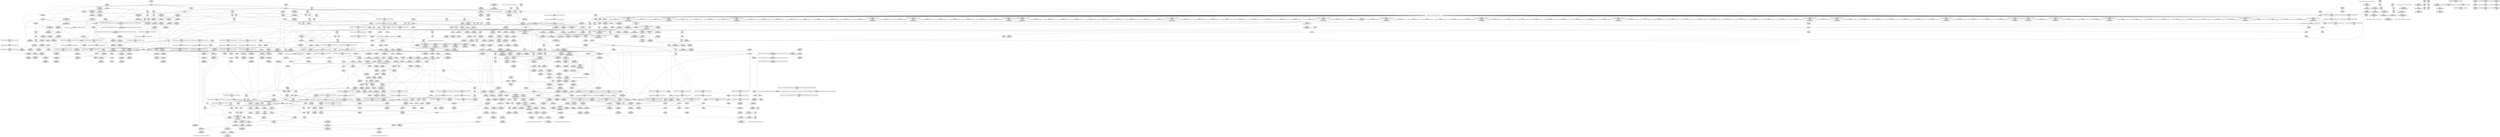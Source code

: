 digraph {
	CE0x4c7d160 [shape=record,shape=Mrecord,label="{CE0x4c7d160|selinux_mount:if.then}"]
	CE0x5696c30 [shape=record,shape=Mrecord,label="{CE0x5696c30|GLOBAL:llvm.expect.i64|*Constant*|*SummSink*}"]
	CE0x5614e20 [shape=record,shape=Mrecord,label="{CE0x5614e20|superblock_has_perm:tmp3|*SummSource*}"]
	CE0x55efce0 [shape=record,shape=Mrecord,label="{CE0x55efce0|GLOBAL:path_has_perm|*Constant*|*SummSource*}"]
	CE0x568c3b0 [shape=record,shape=Mrecord,label="{CE0x568c3b0|avc_has_perm:auditdata|Function::avc_has_perm&Arg::auditdata::}"]
	CE0x5698600 [shape=record,shape=Mrecord,label="{CE0x5698600|inode_has_perm:tmp8|security/selinux/hooks.c,1611|*SummSource*}"]
	CE0x55af4f0 [shape=record,shape=Mrecord,label="{CE0x55af4f0|path_has_perm:av|Function::path_has_perm&Arg::av::|*SummSource*}"]
	CE0x55b3320 [shape=record,shape=Mrecord,label="{CE0x55b3320|i64*_getelementptr_inbounds_(_8_x_i64_,_8_x_i64_*___llvm_gcov_ctr154,_i64_0,_i64_0)|*Constant*|*SummSource*}"]
	CE0x56153f0 [shape=record,shape=Mrecord,label="{CE0x56153f0|superblock_has_perm:call|security/selinux/hooks.c,1863}"]
	CE0x55b5360 [shape=record,shape=Mrecord,label="{CE0x55b5360|GLOBAL:get_current|*Constant*|*SummSource*}"]
	CE0x568d0b0 [shape=record,shape=Mrecord,label="{CE0x568d0b0|inode_has_perm:tmp19|security/selinux/hooks.c,1618|*SummSource*}"]
	CE0x55a79e0 [shape=record,shape=Mrecord,label="{CE0x55a79e0|i32_0|*Constant*|*SummSource*}"]
	CE0x568d120 [shape=record,shape=Mrecord,label="{CE0x568d120|inode_has_perm:tmp19|security/selinux/hooks.c,1618|*SummSink*}"]
	CE0x55a0720 [shape=record,shape=Mrecord,label="{CE0x55a0720|104:_%struct.inode*,_232:_%struct.super_block*,_:_CRE_173,174_}"]
	CE0x55af480 [shape=record,shape=Mrecord,label="{CE0x55af480|path_has_perm:av|Function::path_has_perm&Arg::av::}"]
	CE0x55f9230 [shape=record,shape=Mrecord,label="{CE0x55f9230|inode_has_perm:lnot|security/selinux/hooks.c,1611}"]
	CE0x5693130 [shape=record,shape=Mrecord,label="{CE0x5693130|__validate_creds:tmp9|include/linux/cred.h,175|*SummSource*}"]
	CE0x55aa9a0 [shape=record,shape=Mrecord,label="{CE0x55aa9a0|GLOBAL:inode_has_perm|*Constant*|*SummSource*}"]
	CE0x56550d0 [shape=record,shape=Mrecord,label="{CE0x56550d0|inode_has_perm:tmp1}"]
	CE0x55f9f70 [shape=record,shape=Mrecord,label="{CE0x55f9f70|inode_has_perm:lnot.ext|security/selinux/hooks.c,1611|*SummSource*}"]
	CE0x561da60 [shape=record,shape=Mrecord,label="{CE0x561da60|i32_16|*Constant*|*SummSource*}"]
	CE0x55e9ff0 [shape=record,shape=Mrecord,label="{CE0x55e9ff0|selinux_mount:tmp27|security/selinux/hooks.c,2642|*SummSink*}"]
	CE0x557cdd0 [shape=record,shape=Mrecord,label="{CE0x557cdd0|selinux_mount:bb|*SummSource*}"]
	CE0x5617210 [shape=record,shape=Mrecord,label="{CE0x5617210|i32_10|*Constant*|*SummSink*}"]
	CE0x55a5d70 [shape=record,shape=Mrecord,label="{CE0x55a5d70|104:_%struct.inode*,_232:_%struct.super_block*,_:_CRE_248,256_|*MultipleSource*|*LoadInst*|security/selinux/hooks.c,2642|security/selinux/hooks.c,2642}"]
	CE0x563ca30 [shape=record,shape=Mrecord,label="{CE0x563ca30|__validate_creds:line|Function::__validate_creds&Arg::line::|*SummSink*}"]
	CE0x5626f50 [shape=record,shape=Mrecord,label="{CE0x5626f50|path_has_perm:tmp1|*SummSink*}"]
	CE0x565bb90 [shape=record,shape=Mrecord,label="{CE0x565bb90|cred_sid:tmp5|security/selinux/hooks.c,196}"]
	CE0x55c3c90 [shape=record,shape=Mrecord,label="{CE0x55c3c90|COLLAPSED:_GCMRE_current_task_external_global_%struct.task_struct*:_elem_0::|security/selinux/hooks.c,2639}"]
	CE0x55ee1d0 [shape=record,shape=Mrecord,label="{CE0x55ee1d0|_ret_i32_%call2,_!dbg_!27722|security/selinux/hooks.c,1866}"]
	CE0x56532a0 [shape=record,shape=Mrecord,label="{CE0x56532a0|i64*_getelementptr_inbounds_(_8_x_i64_,_8_x_i64_*___llvm_gcov_ctr154,_i64_0,_i64_1)|*Constant*|*SummSource*}"]
	CE0x55f1760 [shape=record,shape=Mrecord,label="{CE0x55f1760|cred_sid:tmp4|*LoadInst*|security/selinux/hooks.c,196}"]
	CE0x55a3790 [shape=record,shape=Mrecord,label="{CE0x55a3790|104:_%struct.inode*,_232:_%struct.super_block*,_:_CRE_204,205_}"]
	CE0x55e4330 [shape=record,shape=Mrecord,label="{CE0x55e4330|get_current:tmp2|*SummSource*}"]
	CE0x56230f0 [shape=record,shape=Mrecord,label="{CE0x56230f0|__validate_creds:if.then}"]
	CE0x55b0490 [shape=record,shape=Mrecord,label="{CE0x55b0490|i32_0|*Constant*}"]
	CE0x5593b00 [shape=record,shape=Mrecord,label="{CE0x5593b00|i64_4|*Constant*|*SummSink*}"]
	CE0x55cc9e0 [shape=record,shape=Mrecord,label="{CE0x55cc9e0|104:_%struct.inode*,_232:_%struct.super_block*,_:_CRE_72,80_|*MultipleSource*|*LoadInst*|security/selinux/hooks.c,2642|security/selinux/hooks.c,2642}"]
	CE0x5578aa0 [shape=record,shape=Mrecord,label="{CE0x5578aa0|i32_2639|*Constant*|*SummSource*}"]
	CE0x568c230 [shape=record,shape=Mrecord,label="{CE0x568c230|avc_has_perm:requested|Function::avc_has_perm&Arg::requested::}"]
	CE0x557d010 [shape=record,shape=Mrecord,label="{CE0x557d010|selinux_mount:if.then6|*SummSink*}"]
	CE0x560f1c0 [shape=record,shape=Mrecord,label="{CE0x560f1c0|i32_16|*Constant*|*SummSink*}"]
	CE0x55c7ef0 [shape=record,shape=Mrecord,label="{CE0x55c7ef0|selinux_mount:tmp24|security/selinux/hooks.c,2642}"]
	CE0x55b4de0 [shape=record,shape=Mrecord,label="{CE0x55b4de0|selinux_mount:call3|security/selinux/hooks.c,2639|*SummSink*}"]
	CE0x55afaf0 [shape=record,shape=Mrecord,label="{CE0x55afaf0|selinux_mount:tmp30|security/selinux/hooks.c,2646}"]
	CE0x5699f30 [shape=record,shape=Mrecord,label="{CE0x5699f30|i32_512|*Constant*|*SummSource*}"]
	CE0x562d020 [shape=record,shape=Mrecord,label="{CE0x562d020|path_has_perm:dentry|security/selinux/hooks.c,1642|*SummSink*}"]
	CE0x563b620 [shape=record,shape=Mrecord,label="{CE0x563b620|inode_has_perm:cred|Function::inode_has_perm&Arg::cred::|*SummSink*}"]
	CE0x5655290 [shape=record,shape=Mrecord,label="{CE0x5655290|inode_has_perm:tmp1|*SummSource*}"]
	CE0x5639cb0 [shape=record,shape=Mrecord,label="{CE0x5639cb0|superblock_has_perm:sid1|security/selinux/hooks.c,1866}"]
	CE0x5617380 [shape=record,shape=Mrecord,label="{CE0x5617380|i32_10|*Constant*|*SummSource*}"]
	CE0x55a48c0 [shape=record,shape=Mrecord,label="{CE0x55a48c0|104:_%struct.inode*,_232:_%struct.super_block*,_:_CRE_215,216_}"]
	CE0x55c78a0 [shape=record,shape=Mrecord,label="{CE0x55c78a0|selinux_mount:tmp22|security/selinux/hooks.c,2641|*SummSink*}"]
	CE0x565c040 [shape=record,shape=Mrecord,label="{CE0x565c040|GLOBAL:llvm.expect.i64|*Constant*}"]
	CE0x563fe20 [shape=record,shape=Mrecord,label="{CE0x563fe20|i8_1|*Constant*}"]
	CE0x55b4800 [shape=record,shape=Mrecord,label="{CE0x55b4800|selinux_mount:tmp18|security/selinux/hooks.c,2639|*SummSink*}"]
	CE0x55c4640 [shape=record,shape=Mrecord,label="{CE0x55c4640|superblock_has_perm:tmp1|*SummSink*}"]
	CE0x563b9f0 [shape=record,shape=Mrecord,label="{CE0x563b9f0|inode_has_perm:adp|Function::inode_has_perm&Arg::adp::|*SummSink*}"]
	CE0x55f00c0 [shape=record,shape=Mrecord,label="{CE0x55f00c0|selinux_mount:call7|security/selinux/hooks.c,2642|*SummSource*}"]
	CE0x5630e90 [shape=record,shape=Mrecord,label="{CE0x5630e90|path_has_perm:bb|*SummSink*}"]
	CE0x55787d0 [shape=record,shape=Mrecord,label="{CE0x55787d0|i32_2639|*Constant*}"]
	CE0x55cd130 [shape=record,shape=Mrecord,label="{CE0x55cd130|104:_%struct.inode*,_232:_%struct.super_block*,_:_CRE_144,145_}"]
	CE0x5651790 [shape=record,shape=Mrecord,label="{CE0x5651790|inode_has_perm:tmp5|security/selinux/hooks.c,1609|*SummSink*}"]
	CE0x559f890 [shape=record,shape=Mrecord,label="{CE0x559f890|104:_%struct.inode*,_232:_%struct.super_block*,_:_CRE_164,165_}"]
	CE0x55c39a0 [shape=record,shape=Mrecord,label="{CE0x55c39a0|i32_78|*Constant*|*SummSink*}"]
	CE0x557cf70 [shape=record,shape=Mrecord,label="{CE0x557cf70|selinux_mount:if.then6|*SummSource*}"]
	CE0x55b4460 [shape=record,shape=Mrecord,label="{CE0x55b4460|selinux_mount:tmp18|security/selinux/hooks.c,2639}"]
	CE0x55c83c0 [shape=record,shape=Mrecord,label="{CE0x55c83c0|i64*_getelementptr_inbounds_(_15_x_i64_,_15_x_i64_*___llvm_gcov_ctr203,_i64_0,_i64_12)|*Constant*}"]
	CE0x5639e50 [shape=record,shape=Mrecord,label="{CE0x5639e50|superblock_has_perm:sid1|security/selinux/hooks.c,1866|*SummSink*}"]
	CE0x55eb340 [shape=record,shape=Mrecord,label="{CE0x55eb340|superblock_has_perm:ad|Function::superblock_has_perm&Arg::ad::}"]
	CE0x557f3f0 [shape=record,shape=Mrecord,label="{CE0x557f3f0|selinux_mount:tmp9|security/selinux/hooks.c,2639}"]
	CE0x55c6b00 [shape=record,shape=Mrecord,label="{CE0x55c6b00|i64_11|*Constant*|*SummSink*}"]
	CE0x55fe440 [shape=record,shape=Mrecord,label="{CE0x55fe440|superblock_has_perm:bb|*SummSink*}"]
	CE0x55ef7c0 [shape=record,shape=Mrecord,label="{CE0x55ef7c0|selinux_mount:call8|security/selinux/hooks.c,2645|*SummSink*}"]
	CE0x55c98f0 [shape=record,shape=Mrecord,label="{CE0x55c98f0|i32_1|*Constant*}"]
	CE0x5655dd0 [shape=record,shape=Mrecord,label="{CE0x5655dd0|12:_i32,_56:_i8*,_:_CRE_56,64_|*MultipleSource*|security/selinux/hooks.c,1642|Function::inode_has_perm&Arg::inode::|security/selinux/hooks.c,1611}"]
	CE0x559f0c0 [shape=record,shape=Mrecord,label="{CE0x559f0c0|104:_%struct.inode*,_232:_%struct.super_block*,_:_CRE_159,160_}"]
	CE0x56296d0 [shape=record,shape=Mrecord,label="{CE0x56296d0|i32_5|*Constant*|*SummSource*}"]
	CE0x55e86f0 [shape=record,shape=Mrecord,label="{CE0x55e86f0|104:_%struct.inode*,_232:_%struct.super_block*,_:_CRE_306,307_}"]
	CE0x56318f0 [shape=record,shape=Mrecord,label="{CE0x56318f0|path_has_perm:tmp2|*SummSource*}"]
	CE0x563c920 [shape=record,shape=Mrecord,label="{CE0x563c920|__validate_creds:line|Function::__validate_creds&Arg::line::}"]
	CE0x5631ad0 [shape=record,shape=Mrecord,label="{CE0x5631ad0|i64*_getelementptr_inbounds_(_2_x_i64_,_2_x_i64_*___llvm_gcov_ctr131,_i64_0,_i64_1)|*Constant*}"]
	CE0x55ea4a0 [shape=record,shape=Mrecord,label="{CE0x55ea4a0|superblock_has_perm:sb|Function::superblock_has_perm&Arg::sb::}"]
	CE0x55f9e40 [shape=record,shape=Mrecord,label="{CE0x55f9e40|inode_has_perm:lnot.ext|security/selinux/hooks.c,1611}"]
	CE0x5629380 [shape=record,shape=Mrecord,label="{CE0x5629380|i32_5|*Constant*}"]
	CE0x562c2c0 [shape=record,shape=Mrecord,label="{CE0x562c2c0|i64_1|*Constant*}"]
	CE0x55b5f10 [shape=record,shape=Mrecord,label="{CE0x55b5f10|_ret_%struct.task_struct*_%tmp4,_!dbg_!27714|./arch/x86/include/asm/current.h,14|*SummSink*}"]
	CE0x559a690 [shape=record,shape=Mrecord,label="{CE0x559a690|selinux_mount:tmp5|security/selinux/hooks.c,2639|*SummSource*}"]
	CE0x558fe10 [shape=record,shape=Mrecord,label="{CE0x558fe10|selinux_mount:land.lhs.true|*SummSink*}"]
	CE0x55a59f0 [shape=record,shape=Mrecord,label="{CE0x55a59f0|104:_%struct.inode*,_232:_%struct.super_block*,_:_CRE_232,240_|*MultipleSource*|*LoadInst*|security/selinux/hooks.c,2642|security/selinux/hooks.c,2642}"]
	CE0x5651a00 [shape=record,shape=Mrecord,label="{CE0x5651a00|COLLAPSED:_GCMRE___llvm_gcov_ctr155_internal_global_5_x_i64_zeroinitializer:_elem_0:default:}"]
	CE0x55ea6a0 [shape=record,shape=Mrecord,label="{CE0x55ea6a0|i32_2|*Constant*|*SummSink*}"]
	CE0x55f05b0 [shape=record,shape=Mrecord,label="{CE0x55f05b0|GLOBAL:superblock_has_perm|*Constant*|*SummSource*}"]
	CE0x562c250 [shape=record,shape=Mrecord,label="{CE0x562c250|cred_sid:tmp|*SummSink*}"]
	CE0x565ac10 [shape=record,shape=Mrecord,label="{CE0x565ac10|cred_sid:tmp6|security/selinux/hooks.c,197}"]
	CE0x558ebb0 [shape=record,shape=Mrecord,label="{CE0x558ebb0|selinux_mount:tmp}"]
	CE0x55f24d0 [shape=record,shape=Mrecord,label="{CE0x55f24d0|cred_sid:sid|security/selinux/hooks.c,197|*SummSource*}"]
	CE0x560f090 [shape=record,shape=Mrecord,label="{CE0x560f090|_ret_i32_%tmp6,_!dbg_!27716|security/selinux/hooks.c,197|*SummSink*}"]
	CE0x56982c0 [shape=record,shape=Mrecord,label="{CE0x56982c0|GLOBAL:__llvm_gcov_ctr154|Global_var:__llvm_gcov_ctr154|*SummSource*}"]
	CE0x558ea90 [shape=record,shape=Mrecord,label="{CE0x558ea90|i64*_getelementptr_inbounds_(_15_x_i64_,_15_x_i64_*___llvm_gcov_ctr203,_i64_0,_i64_0)|*Constant*|*SummSink*}"]
	CE0x55f3ab0 [shape=record,shape=Mrecord,label="{CE0x55f3ab0|_call_void_mcount()_#3|*SummSink*}"]
	CE0x558a500 [shape=record,shape=Mrecord,label="{CE0x558a500|selinux_mount:tmp16|security/selinux/hooks.c,2639|*SummSink*}"]
	CE0x68939e0 [shape=record,shape=Mrecord,label="{CE0x68939e0|selinux_mount:bb|*SummSink*}"]
	CE0x5628b90 [shape=record,shape=Mrecord,label="{CE0x5628b90|_call_void_mcount()_#3}"]
	CE0x55f0ac0 [shape=record,shape=Mrecord,label="{CE0x55f0ac0|i32_2|*Constant*}"]
	CE0x55f5d30 [shape=record,shape=Mrecord,label="{CE0x55f5d30|inode_has_perm:tmp4|security/selinux/hooks.c,1609|*SummSource*}"]
	CE0x55f64b0 [shape=record,shape=Mrecord,label="{CE0x55f64b0|__validate_creds:file|Function::__validate_creds&Arg::file::}"]
	CE0x55b0770 [shape=record,shape=Mrecord,label="{CE0x55b0770|__validate_creds:file|Function::__validate_creds&Arg::file::|*SummSink*}"]
	CE0x5585a10 [shape=record,shape=Mrecord,label="{CE0x5585a10|selinux_mount:tmp26|*LoadInst*|security/selinux/hooks.c,2642}"]
	CE0x55a4730 [shape=record,shape=Mrecord,label="{CE0x55a4730|104:_%struct.inode*,_232:_%struct.super_block*,_:_CRE_214,215_}"]
	CE0x565b120 [shape=record,shape=Mrecord,label="{CE0x565b120|i64_1|*Constant*}"]
	CE0x5599d70 [shape=record,shape=Mrecord,label="{CE0x5599d70|_call_void_mcount()_#3|*SummSource*}"]
	CE0x5611b70 [shape=record,shape=Mrecord,label="{CE0x5611b70|path_has_perm:tmp|*SummSink*}"]
	CE0x55c4c60 [shape=record,shape=Mrecord,label="{CE0x55c4c60|selinux_mount:tmp19|security/selinux/hooks.c,2639|*SummSource*}"]
	CE0x558d820 [shape=record,shape=Mrecord,label="{CE0x558d820|get_current:tmp|*SummSink*}"]
	CE0x56894a0 [shape=record,shape=Mrecord,label="{CE0x56894a0|__validate_creds:tmp3|include/linux/cred.h,173|*SummSink*}"]
	CE0x568a080 [shape=record,shape=Mrecord,label="{CE0x568a080|i64*_getelementptr_inbounds_(_5_x_i64_,_5_x_i64_*___llvm_gcov_ctr155,_i64_0,_i64_3)|*Constant*}"]
	CE0x55a2ca0 [shape=record,shape=Mrecord,label="{CE0x55a2ca0|104:_%struct.inode*,_232:_%struct.super_block*,_:_CRE_197,198_}"]
	CE0x5579280 [shape=record,shape=Mrecord,label="{CE0x5579280|selinux_mount:tmp11|security/selinux/hooks.c,2639|*SummSink*}"]
	CE0x55a6330 [shape=record,shape=Mrecord,label="{CE0x55a6330|104:_%struct.inode*,_232:_%struct.super_block*,_:_CRE_264,272_|*MultipleSource*|*LoadInst*|security/selinux/hooks.c,2642|security/selinux/hooks.c,2642}"]
	CE0x5698190 [shape=record,shape=Mrecord,label="{CE0x5698190|GLOBAL:__llvm_gcov_ctr154|Global_var:__llvm_gcov_ctr154}"]
	CE0x562ffe0 [shape=record,shape=Mrecord,label="{CE0x562ffe0|avc_has_perm:tclass|Function::avc_has_perm&Arg::tclass::|*SummSource*}"]
	CE0x55f3a40 [shape=record,shape=Mrecord,label="{CE0x55f3a40|_call_void_mcount()_#3|*SummSource*}"]
	CE0x55cb6d0 [shape=record,shape=Mrecord,label="{CE0x55cb6d0|selinux_mount:d_sb|security/selinux/hooks.c,2642|*SummSink*}"]
	CE0x55ca5b0 [shape=record,shape=Mrecord,label="{CE0x55ca5b0|superblock_has_perm:tmp2}"]
	CE0x559e440 [shape=record,shape=Mrecord,label="{CE0x559e440|104:_%struct.inode*,_232:_%struct.super_block*,_:_CRE_151,152_}"]
	CE0x5585540 [shape=record,shape=Mrecord,label="{CE0x5585540|selinux_mount:dentry|security/selinux/hooks.c,2642|*SummSink*}"]
	CE0x558ee30 [shape=record,shape=Mrecord,label="{CE0x558ee30|selinux_mount:tmp2|*SummSink*}"]
	CE0x56a26a0 [shape=record,shape=Mrecord,label="{CE0x56a26a0|inode_has_perm:sid3|security/selinux/hooks.c,1617|*SummSink*}"]
	CE0x565cab0 [shape=record,shape=Mrecord,label="{CE0x565cab0|cred_sid:security|security/selinux/hooks.c,196}"]
	CE0x55b59b0 [shape=record,shape=Mrecord,label="{CE0x55b59b0|_ret_%struct.task_struct*_%tmp4,_!dbg_!27714|./arch/x86/include/asm/current.h,14|*SummSource*}"]
	CE0x562a130 [shape=record,shape=Mrecord,label="{CE0x562a130|path_has_perm:tmp5|security/selinux/hooks.c,1642|*SummSink*}"]
	CE0x562c8d0 [shape=record,shape=Mrecord,label="{CE0x562c8d0|path_has_perm:tmp3}"]
	CE0x55b05f0 [shape=record,shape=Mrecord,label="{CE0x55b05f0|__validate_creds:file|Function::__validate_creds&Arg::file::|*SummSource*}"]
	CE0x568fea0 [shape=record,shape=Mrecord,label="{CE0x568fea0|__validate_creds:tmp7|include/linux/cred.h,174|*SummSink*}"]
	CE0x55f3fc0 [shape=record,shape=Mrecord,label="{CE0x55f3fc0|i32_22|*Constant*|*SummSink*}"]
	CE0x5626750 [shape=record,shape=Mrecord,label="{CE0x5626750|superblock_has_perm:tmp6|security/selinux/hooks.c,1866}"]
	CE0x55a2b10 [shape=record,shape=Mrecord,label="{CE0x55a2b10|104:_%struct.inode*,_232:_%struct.super_block*,_:_CRE_196,197_}"]
	CE0x5639940 [shape=record,shape=Mrecord,label="{CE0x5639940|superblock_has_perm:tmp5|security/selinux/hooks.c,1865|*SummSink*}"]
	CE0x55a21b0 [shape=record,shape=Mrecord,label="{CE0x55a21b0|104:_%struct.inode*,_232:_%struct.super_block*,_:_CRE_190,191_}"]
	CE0x563b300 [shape=record,shape=Mrecord,label="{CE0x563b300|inode_has_perm:entry|*SummSink*}"]
	CE0x562a5b0 [shape=record,shape=Mrecord,label="{CE0x562a5b0|path_has_perm:path1|security/selinux/hooks.c,1646}"]
	CE0x55ebb30 [shape=record,shape=Mrecord,label="{CE0x55ebb30|i32_2|*Constant*|*SummSource*}"]
	CE0x5659490 [shape=record,shape=Mrecord,label="{CE0x5659490|i64_1|*Constant*}"]
	CE0x5698780 [shape=record,shape=Mrecord,label="{CE0x5698780|inode_has_perm:tmp9|security/selinux/hooks.c,1611}"]
	CE0x5689af0 [shape=record,shape=Mrecord,label="{CE0x5689af0|__validate_creds:tmp4|include/linux/cred.h,173|*SummSink*}"]
	CE0x55c6310 [shape=record,shape=Mrecord,label="{CE0x55c6310|i64_10|*Constant*}"]
	CE0x5639ff0 [shape=record,shape=Mrecord,label="{CE0x5639ff0|superblock_has_perm:sid1|security/selinux/hooks.c,1866|*SummSource*}"]
	CE0x5651c40 [shape=record,shape=Mrecord,label="{CE0x5651c40|inode_has_perm:tmp2|*SummSource*}"]
	CE0x5696260 [shape=record,shape=Mrecord,label="{CE0x5696260|inode_has_perm:lnot.ext|security/selinux/hooks.c,1611|*SummSink*}"]
	CE0x56a4150 [shape=record,shape=Mrecord,label="{CE0x56a4150|28:_i32,_32:_i16,_:_CRE_32,34_|*MultipleSource*|*LoadInst*|security/selinux/hooks.c,1615|security/selinux/hooks.c,1615|security/selinux/hooks.c,1617}"]
	CE0x5579760 [shape=record,shape=Mrecord,label="{CE0x5579760|selinux_mount:tmp12|security/selinux/hooks.c,2639|*SummSink*}"]
	CE0x55e3620 [shape=record,shape=Mrecord,label="{CE0x55e3620|__validate_creds:lnot1|include/linux/cred.h,173|*SummSink*}"]
	CE0x55b0890 [shape=record,shape=Mrecord,label="{CE0x55b0890|i32_1609|*Constant*}"]
	CE0x5656cd0 [shape=record,shape=Mrecord,label="{CE0x5656cd0|GLOBAL:creds_are_invalid|*Constant*|*SummSink*}"]
	CE0x565b7b0 [shape=record,shape=Mrecord,label="{CE0x565b7b0|__validate_creds:cred|Function::__validate_creds&Arg::cred::}"]
	CE0x55faa30 [shape=record,shape=Mrecord,label="{CE0x55faa30|get_current:tmp|*SummSource*}"]
	CE0x5595e30 [shape=record,shape=Mrecord,label="{CE0x5595e30|cred_sid:entry}"]
	CE0x55f9080 [shape=record,shape=Mrecord,label="{CE0x55f9080|i1_true|*Constant*}"]
	CE0x5688900 [shape=record,shape=Mrecord,label="{CE0x5688900|__validate_creds:tmp3|include/linux/cred.h,173}"]
	CE0x55a4f00 [shape=record,shape=Mrecord,label="{CE0x55a4f00|104:_%struct.inode*,_232:_%struct.super_block*,_:_CRE_219,220_}"]
	CE0x562ef90 [shape=record,shape=Mrecord,label="{CE0x562ef90|avc_has_perm:entry|*SummSink*}"]
	CE0x55f3100 [shape=record,shape=Mrecord,label="{CE0x55f3100|cred_sid:tmp2}"]
	CE0x55a6850 [shape=record,shape=Mrecord,label="{CE0x55a6850|104:_%struct.inode*,_232:_%struct.super_block*,_:_CRE_280,288_|*MultipleSource*|*LoadInst*|security/selinux/hooks.c,2642|security/selinux/hooks.c,2642}"]
	CE0x55ca250 [shape=record,shape=Mrecord,label="{CE0x55ca250|i64*_getelementptr_inbounds_(_2_x_i64_,_2_x_i64_*___llvm_gcov_ctr151,_i64_0,_i64_1)|*Constant*|*SummSink*}"]
	CE0x565a340 [shape=record,shape=Mrecord,label="{CE0x565a340|_call_void_mcount()_#3|*SummSink*}"]
	CE0x55cc7d0 [shape=record,shape=Mrecord,label="{CE0x55cc7d0|104:_%struct.inode*,_232:_%struct.super_block*,_:_CRE_64,72_|*MultipleSource*|*LoadInst*|security/selinux/hooks.c,2642|security/selinux/hooks.c,2642}"]
	CE0x559f3e0 [shape=record,shape=Mrecord,label="{CE0x559f3e0|104:_%struct.inode*,_232:_%struct.super_block*,_:_CRE_161,162_}"]
	CE0x5696dd0 [shape=record,shape=Mrecord,label="{CE0x5696dd0|inode_has_perm:expval|security/selinux/hooks.c,1611}"]
	CE0x55e8250 [shape=record,shape=Mrecord,label="{CE0x55e8250|104:_%struct.inode*,_232:_%struct.super_block*,_:_CRE_296,304_|*MultipleSource*|*LoadInst*|security/selinux/hooks.c,2642|security/selinux/hooks.c,2642}"]
	CE0x5639810 [shape=record,shape=Mrecord,label="{CE0x5639810|superblock_has_perm:tmp5|security/selinux/hooks.c,1865|*SummSource*}"]
	CE0x55f4a60 [shape=record,shape=Mrecord,label="{CE0x55f4a60|cred_sid:tmp6|security/selinux/hooks.c,197|*SummSink*}"]
	CE0x55e3860 [shape=record,shape=Mrecord,label="{CE0x55e3860|__validate_creds:lnot.ext|include/linux/cred.h,173|*SummSource*}"]
	CE0x5650810 [shape=record,shape=Mrecord,label="{CE0x5650810|i1_true|*Constant*}"]
	CE0x55f0150 [shape=record,shape=Mrecord,label="{CE0x55f0150|selinux_mount:call7|security/selinux/hooks.c,2642|*SummSink*}"]
	CE0x55f1e50 [shape=record,shape=Mrecord,label="{CE0x55f1e50|cred_sid:tmp5|security/selinux/hooks.c,196|*SummSink*}"]
	CE0x55aabe0 [shape=record,shape=Mrecord,label="{CE0x55aabe0|i8*_getelementptr_inbounds_(_25_x_i8_,_25_x_i8_*_.str3,_i32_0,_i32_0)|*Constant*|*SummSink*}"]
	CE0x568b200 [shape=record,shape=Mrecord,label="{CE0x568b200|inode_has_perm:call4|security/selinux/hooks.c,1617}"]
	CE0x55c95e0 [shape=record,shape=Mrecord,label="{CE0x55c95e0|selinux_mount:path|Function::selinux_mount&Arg::path::}"]
	CE0x5593c70 [shape=record,shape=Mrecord,label="{CE0x5593c70|selinux_mount:tmp10|security/selinux/hooks.c,2639}"]
	CE0x558e070 [shape=record,shape=Mrecord,label="{CE0x558e070|i64_3|*Constant*|*SummSink*}"]
	CE0x559a2b0 [shape=record,shape=Mrecord,label="{CE0x559a2b0|i64_0|*Constant*|*SummSink*}"]
	CE0x5596350 [shape=record,shape=Mrecord,label="{CE0x5596350|cred_sid:cred|Function::cred_sid&Arg::cred::|*SummSource*}"]
	CE0x55ff920 [shape=record,shape=Mrecord,label="{CE0x55ff920|cred_sid:tmp|*SummSource*}"]
	CE0x56540b0 [shape=record,shape=Mrecord,label="{CE0x56540b0|i64*_getelementptr_inbounds_(_8_x_i64_,_8_x_i64_*___llvm_gcov_ctr154,_i64_0,_i64_1)|*Constant*|*SummSink*}"]
	CE0x4c7cfe0 [shape=record,shape=Mrecord,label="{CE0x4c7cfe0|selinux_mount:if.else|*SummSource*}"]
	CE0x56292a0 [shape=record,shape=Mrecord,label="{CE0x56292a0|path_has_perm:tmp4|*LoadInst*|security/selinux/hooks.c,1642|*SummSink*}"]
	CE0x563d440 [shape=record,shape=Mrecord,label="{CE0x563d440|i64*_getelementptr_inbounds_(_2_x_i64_,_2_x_i64_*___llvm_gcov_ctr131,_i64_0,_i64_0)|*Constant*|*SummSource*}"]
	CE0x55cb340 [shape=record,shape=Mrecord,label="{CE0x55cb340|i32_9|*Constant*|*SummSink*}"]
	CE0x55af850 [shape=record,shape=Mrecord,label="{CE0x55af850|_ret_i32_%call,_!dbg_!27724|security/selinux/hooks.c,1647|*SummSource*}"]
	CE0x55a32e0 [shape=record,shape=Mrecord,label="{CE0x55a32e0|104:_%struct.inode*,_232:_%struct.super_block*,_:_CRE_201,202_}"]
	CE0x5585af0 [shape=record,shape=Mrecord,label="{CE0x5585af0|i32_9|*Constant*}"]
	CE0x5692b80 [shape=record,shape=Mrecord,label="{CE0x5692b80|__validate_creds:tmp8|include/linux/cred.h,175|*SummSink*}"]
	CE0x55a19e0 [shape=record,shape=Mrecord,label="{CE0x55a19e0|104:_%struct.inode*,_232:_%struct.super_block*,_:_CRE_185,186_}"]
	CE0x559c690 [shape=record,shape=Mrecord,label="{CE0x559c690|selinux_mount:do.end|*SummSource*}"]
	CE0x55ed240 [shape=record,shape=Mrecord,label="{CE0x55ed240|selinux_mount:tmp31|security/selinux/hooks.c,2646|*SummSink*}"]
	CE0x55f1cf0 [shape=record,shape=Mrecord,label="{CE0x55f1cf0|cred_sid:tmp5|security/selinux/hooks.c,196|*SummSource*}"]
	CE0x5589bb0 [shape=record,shape=Mrecord,label="{CE0x5589bb0|104:_%struct.inode*,_232:_%struct.super_block*,_:_CRE_92,93_}"]
	CE0x565a2d0 [shape=record,shape=Mrecord,label="{CE0x565a2d0|_call_void_mcount()_#3|*SummSource*}"]
	CE0x558ed50 [shape=record,shape=Mrecord,label="{CE0x558ed50|selinux_mount:tmp2}"]
	CE0x5621550 [shape=record,shape=Mrecord,label="{CE0x5621550|inode_has_perm:tmp17|security/selinux/hooks.c,1617|*SummSource*}"]
	CE0x7077720 [shape=record,shape=Mrecord,label="{CE0x7077720|selinux_mount:if.else}"]
	CE0x5595c50 [shape=record,shape=Mrecord,label="{CE0x5595c50|GLOBAL:cred_sid|*Constant*|*SummSink*}"]
	CE0x55f48f0 [shape=record,shape=Mrecord,label="{CE0x55f48f0|cred_sid:tmp6|security/selinux/hooks.c,197|*SummSource*}"]
	CE0x55cd2c0 [shape=record,shape=Mrecord,label="{CE0x55cd2c0|104:_%struct.inode*,_232:_%struct.super_block*,_:_CRE_96,104_|*MultipleSource*|*LoadInst*|security/selinux/hooks.c,2642|security/selinux/hooks.c,2642}"]
	CE0x5589c20 [shape=record,shape=Mrecord,label="{CE0x5589c20|104:_%struct.inode*,_232:_%struct.super_block*,_:_CRE_91,92_}"]
	CE0x5584b30 [shape=record,shape=Mrecord,label="{CE0x5584b30|selinux_mount:tmp13|security/selinux/hooks.c,2639}"]
	CE0x55fd920 [shape=record,shape=Mrecord,label="{CE0x55fd920|i64*_getelementptr_inbounds_(_2_x_i64_,_2_x_i64_*___llvm_gcov_ctr204,_i64_0,_i64_0)|*Constant*|*SummSource*}"]
	CE0x56988f0 [shape=record,shape=Mrecord,label="{CE0x56988f0|inode_has_perm:tmp9|security/selinux/hooks.c,1611|*SummSource*}"]
	CE0x55ca850 [shape=record,shape=Mrecord,label="{CE0x55ca850|COLLAPSED:_GCMRE___llvm_gcov_ctr154_internal_global_8_x_i64_zeroinitializer:_elem_0:default:}"]
	CE0x56890d0 [shape=record,shape=Mrecord,label="{CE0x56890d0|GLOBAL:__llvm_gcov_ctr155|Global_var:__llvm_gcov_ctr155|*SummSink*}"]
	CE0x55934d0 [shape=record,shape=Mrecord,label="{CE0x55934d0|selinux_mount:tobool1|security/selinux/hooks.c,2639|*SummSource*}"]
	CE0x55fdb50 [shape=record,shape=Mrecord,label="{CE0x55fdb50|i64*_getelementptr_inbounds_(_2_x_i64_,_2_x_i64_*___llvm_gcov_ctr204,_i64_0,_i64_0)|*Constant*|*SummSink*}"]
	CE0x5639b00 [shape=record,shape=Mrecord,label="{CE0x5639b00|i32_1|*Constant*}"]
	CE0x5690180 [shape=record,shape=Mrecord,label="{CE0x5690180|GLOBAL:__invalid_creds|*Constant*}"]
	CE0x55e9cd0 [shape=record,shape=Mrecord,label="{CE0x55e9cd0|selinux_mount:tmp27|security/selinux/hooks.c,2642}"]
	CE0x5615ab0 [shape=record,shape=Mrecord,label="{CE0x5615ab0|i64*_getelementptr_inbounds_(_8_x_i64_,_8_x_i64_*___llvm_gcov_ctr154,_i64_0,_i64_5)|*Constant*|*SummSink*}"]
	CE0x55eb3d0 [shape=record,shape=Mrecord,label="{CE0x55eb3d0|superblock_has_perm:ad|Function::superblock_has_perm&Arg::ad::|*SummSource*}"]
	CE0x5596490 [shape=record,shape=Mrecord,label="{CE0x5596490|_ret_i32_%tmp6,_!dbg_!27716|security/selinux/hooks.c,197}"]
	CE0x558f600 [shape=record,shape=Mrecord,label="{CE0x558f600|i64*_getelementptr_inbounds_(_15_x_i64_,_15_x_i64_*___llvm_gcov_ctr203,_i64_0,_i64_1)|*Constant*}"]
	CE0x56530d0 [shape=record,shape=Mrecord,label="{CE0x56530d0|inode_has_perm:tmp1|*SummSink*}"]
	CE0x609e1e0 [shape=record,shape=Mrecord,label="{CE0x609e1e0|selinux_mount:tmp|*SummSource*}"]
	CE0x55f11c0 [shape=record,shape=Mrecord,label="{CE0x55f11c0|i32_0|*Constant*}"]
	"CONST[source:0(mediator),value:2(dynamic)][purpose:{object}][SnkIdx:5]"
	CE0x55f2ab0 [shape=record,shape=Mrecord,label="{CE0x55f2ab0|0:_i32,_4:_i32,_8:_i32,_12:_i32,_:_CMRE_8,12_|*MultipleSource*|security/selinux/hooks.c,196|*LoadInst*|security/selinux/hooks.c,196|security/selinux/hooks.c,197}"]
	CE0x5699b20 [shape=record,shape=Mrecord,label="{CE0x5699b20|i64*_getelementptr_inbounds_(_8_x_i64_,_8_x_i64_*___llvm_gcov_ctr154,_i64_0,_i64_5)|*Constant*}"]
	CE0x55f2440 [shape=record,shape=Mrecord,label="{CE0x55f2440|cred_sid:sid|security/selinux/hooks.c,197}"]
	CE0x55b1550 [shape=record,shape=Mrecord,label="{CE0x55b1550|__validate_creds:lnot|include/linux/cred.h,173|*SummSource*}"]
	CE0x56979b0 [shape=record,shape=Mrecord,label="{CE0x56979b0|inode_has_perm:tmp7|security/selinux/hooks.c,1611}"]
	CE0x563ad10 [shape=record,shape=Mrecord,label="{CE0x563ad10|i32_8|*Constant*|*SummSink*}"]
	CE0x562db70 [shape=record,shape=Mrecord,label="{CE0x562db70|path_has_perm:tmp}"]
	CE0x5580d10 [shape=record,shape=Mrecord,label="{CE0x5580d10|i64*_getelementptr_inbounds_(_15_x_i64_,_15_x_i64_*___llvm_gcov_ctr203,_i64_0,_i64_8)|*Constant*}"]
	CE0x5690740 [shape=record,shape=Mrecord,label="{CE0x5690740|_call_void___invalid_creds(%struct.cred*_%cred,_i8*_%file,_i32_%line)_#10,_!dbg_!27721|include/linux/cred.h,174|*SummSource*}"]
	CE0x5586120 [shape=record,shape=Mrecord,label="{CE0x5586120|COLLAPSED:_GCMRE___llvm_gcov_ctr98_internal_global_2_x_i64_zeroinitializer:_elem_0:default:}"]
	CE0x55c65a0 [shape=record,shape=Mrecord,label="{CE0x55c65a0|i64_10|*Constant*|*SummSource*}"]
	CE0x562f3d0 [shape=record,shape=Mrecord,label="{CE0x562f3d0|avc_has_perm:ssid|Function::avc_has_perm&Arg::ssid::|*SummSource*}"]
	CE0x55c8890 [shape=record,shape=Mrecord,label="{CE0x55c8890|i64*_getelementptr_inbounds_(_15_x_i64_,_15_x_i64_*___llvm_gcov_ctr203,_i64_0,_i64_12)|*Constant*|*SummSource*}"]
	CE0x565b4a0 [shape=record,shape=Mrecord,label="{CE0x565b4a0|__validate_creds:entry}"]
	CE0x55ff8b0 [shape=record,shape=Mrecord,label="{CE0x55ff8b0|COLLAPSED:_GCMRE___llvm_gcov_ctr131_internal_global_2_x_i64_zeroinitializer:_elem_0:default:}"]
	CE0x563c990 [shape=record,shape=Mrecord,label="{CE0x563c990|__validate_creds:line|Function::__validate_creds&Arg::line::|*SummSource*}"]
	CE0x5688780 [shape=record,shape=Mrecord,label="{CE0x5688780|__validate_creds:tmp2|include/linux/cred.h,173|*SummSource*}"]
	CE0x557fec0 [shape=record,shape=Mrecord,label="{CE0x557fec0|selinux_mount:tmp11|security/selinux/hooks.c,2639|*SummSource*}"]
	CE0x5584c10 [shape=record,shape=Mrecord,label="{CE0x5584c10|selinux_mount:tmp13|security/selinux/hooks.c,2639|*SummSink*}"]
	CE0x5698430 [shape=record,shape=Mrecord,label="{CE0x5698430|GLOBAL:__llvm_gcov_ctr154|Global_var:__llvm_gcov_ctr154|*SummSink*}"]
	CE0x55c5200 [shape=record,shape=Mrecord,label="{CE0x55c5200|i64_32|*Constant*|*SummSource*}"]
	CE0x562a620 [shape=record,shape=Mrecord,label="{CE0x562a620|path_has_perm:path1|security/selinux/hooks.c,1646|*SummSource*}"]
	CE0x55f0850 [shape=record,shape=Mrecord,label="{CE0x55f0850|superblock_has_perm:entry}"]
	CE0x55ed610 [shape=record,shape=Mrecord,label="{CE0x55ed610|_ret_i32_%retval.0,_!dbg_!27754|security/selinux/hooks.c,2646}"]
	CE0x568c100 [shape=record,shape=Mrecord,label="{CE0x568c100|_ret_i32_%retval.0,_!dbg_!27728|security/selinux/avc.c,775}"]
	CE0x5611990 [shape=record,shape=Mrecord,label="{CE0x5611990|get_current:tmp1|*SummSink*}"]
	CE0x565d540 [shape=record,shape=Mrecord,label="{CE0x565d540|__validate_creds:expval|include/linux/cred.h,173|*SummSource*}"]
	CE0x56a9070 [shape=record,shape=Mrecord,label="{CE0x56a9070|i32_3|*Constant*|*SummSource*}"]
	CE0x558dee0 [shape=record,shape=Mrecord,label="{CE0x558dee0|selinux_mount:if.end}"]
	CE0x558e690 [shape=record,shape=Mrecord,label="{CE0x558e690|GLOBAL:__llvm_gcov_ctr203|Global_var:__llvm_gcov_ctr203}"]
	CE0x55e8d30 [shape=record,shape=Mrecord,label="{CE0x55e8d30|104:_%struct.inode*,_232:_%struct.super_block*,_:_CRE_310,311_}"]
	CE0x5697e50 [shape=record,shape=Mrecord,label="{CE0x5697e50|inode_has_perm:tmp7|security/selinux/hooks.c,1611|*SummSink*}"]
	CE0x55b1d70 [shape=record,shape=Mrecord,label="{CE0x55b1d70|cred_sid:tmp3}"]
	CE0x55b4f50 [shape=record,shape=Mrecord,label="{CE0x55b4f50|GLOBAL:get_current|*Constant*}"]
	CE0x55afea0 [shape=record,shape=Mrecord,label="{CE0x55afea0|i64_1|*Constant*}"]
	CE0x55a88a0 [shape=record,shape=Mrecord,label="{CE0x55a88a0|selinux_mount:tmp6|security/selinux/hooks.c,2639|*SummSink*}"]
	CE0x563f930 [shape=record,shape=Mrecord,label="{CE0x563f930|path_has_perm:type|security/selinux/hooks.c,1645|*SummSource*}"]
	CE0x55ee920 [shape=record,shape=Mrecord,label="{CE0x55ee920|i64*_getelementptr_inbounds_(_15_x_i64_,_15_x_i64_*___llvm_gcov_ctr203,_i64_0,_i64_13)|*Constant*|*SummSink*}"]
	CE0x562b060 [shape=record,shape=Mrecord,label="{CE0x562b060|path_has_perm:tmp7|security/selinux/hooks.c,1646|*SummSink*}"]
	CE0x55f4250 [shape=record,shape=Mrecord,label="{CE0x55f4250|0:_i32,_4:_i32,_8:_i32,_12:_i32,_:_CMRE_12,16_|*MultipleSource*|security/selinux/hooks.c,196|*LoadInst*|security/selinux/hooks.c,196|security/selinux/hooks.c,197}"]
	CE0x558ff00 [shape=record,shape=Mrecord,label="{CE0x558ff00|i64*_getelementptr_inbounds_(_15_x_i64_,_15_x_i64_*___llvm_gcov_ctr203,_i64_0,_i64_0)|*Constant*}"]
	CE0x5586730 [shape=record,shape=Mrecord,label="{CE0x5586730|GLOBAL:selinux_mount.__warned|Global_var:selinux_mount.__warned|*SummSource*}"]
	CE0x5692b10 [shape=record,shape=Mrecord,label="{CE0x5692b10|__validate_creds:tmp8|include/linux/cred.h,175|*SummSource*}"]
	CE0x5594970 [shape=record,shape=Mrecord,label="{CE0x5594970|GLOBAL:current_task|Global_var:current_task|*SummSource*}"]
	CE0x5591b60 [shape=record,shape=Mrecord,label="{CE0x5591b60|i8*_getelementptr_inbounds_(_45_x_i8_,_45_x_i8_*_.str12,_i32_0,_i32_0)|*Constant*|*SummSink*}"]
	CE0x55890e0 [shape=record,shape=Mrecord,label="{CE0x55890e0|_call_void_mcount()_#3|*SummSink*}"]
	CE0x558b650 [shape=record,shape=Mrecord,label="{CE0x558b650|selinux_mount:do.body|*SummSink*}"]
	CE0x55c4560 [shape=record,shape=Mrecord,label="{CE0x55c4560|superblock_has_perm:tmp1}"]
	CE0x55b4cb0 [shape=record,shape=Mrecord,label="{CE0x55b4cb0|selinux_mount:call3|security/selinux/hooks.c,2639|*SummSource*}"]
	CE0x55c89b0 [shape=record,shape=Mrecord,label="{CE0x55c89b0|selinux_mount:tmp24|security/selinux/hooks.c,2642|*SummSink*}"]
	CE0x55a77c0 [shape=record,shape=Mrecord,label="{CE0x55a77c0|i32_0|*Constant*}"]
	CE0x5618600 [shape=record,shape=Mrecord,label="{CE0x5618600|inode_has_perm:tmp12|security/selinux/hooks.c,1612|*SummSource*}"]
	CE0x563b5b0 [shape=record,shape=Mrecord,label="{CE0x563b5b0|inode_has_perm:cred|Function::inode_has_perm&Arg::cred::|*SummSource*}"]
	CE0x5693540 [shape=record,shape=Mrecord,label="{CE0x5693540|cred_sid:bb}"]
	CE0x56975b0 [shape=record,shape=Mrecord,label="{CE0x56975b0|inode_has_perm:tobool2|security/selinux/hooks.c,1611|*SummSource*}"]
	CE0x5616e60 [shape=record,shape=Mrecord,label="{CE0x5616e60|_ret_i32_%tmp6,_!dbg_!27716|security/selinux/hooks.c,197}"]
	CE0x568c600 [shape=record,shape=Mrecord,label="{CE0x568c600|inode_has_perm:retval.0}"]
	CE0x568af60 [shape=record,shape=Mrecord,label="{CE0x568af60|inode_has_perm:tmp18|security/selinux/hooks.c,1617|*SummSource*}"]
	CE0x55f1400 [shape=record,shape=Mrecord,label="{CE0x55f1400|cred_sid:security|security/selinux/hooks.c,196|*SummSink*}"]
	CE0x55783a0 [shape=record,shape=Mrecord,label="{CE0x55783a0|i8*_getelementptr_inbounds_(_25_x_i8_,_25_x_i8_*_.str3,_i32_0,_i32_0)|*Constant*}"]
	CE0x56514a0 [shape=record,shape=Mrecord,label="{CE0x56514a0|inode_has_perm:tmp5|security/selinux/hooks.c,1609}"]
	"CONST[source:0(mediator),value:2(dynamic)][purpose:{object}][SnkIdx:6]"
	CE0x55a9fa0 [shape=record,shape=Mrecord,label="{CE0x55a9fa0|path_has_perm:entry|*SummSource*}"]
	CE0x55b4970 [shape=record,shape=Mrecord,label="{CE0x55b4970|selinux_mount:call3|security/selinux/hooks.c,2639}"]
	CE0x558d360 [shape=record,shape=Mrecord,label="{CE0x558d360|get_current:tmp1|*SummSource*}"]
	CE0x55a3600 [shape=record,shape=Mrecord,label="{CE0x55a3600|104:_%struct.inode*,_232:_%struct.super_block*,_:_CRE_203,204_}"]
	CE0x5688a70 [shape=record,shape=Mrecord,label="{CE0x5688a70|__validate_creds:tmp2|include/linux/cred.h,173|*SummSink*}"]
	CE0x5616bc0 [shape=record,shape=Mrecord,label="{CE0x5616bc0|cred_sid:entry}"]
	CE0x568b5b0 [shape=record,shape=Mrecord,label="{CE0x568b5b0|inode_has_perm:call4|security/selinux/hooks.c,1617|*SummSink*}"]
	CE0x563f440 [shape=record,shape=Mrecord,label="{CE0x563f440|inode_has_perm:perms|Function::inode_has_perm&Arg::perms::|*SummSink*}"]
	CE0x55a3ab0 [shape=record,shape=Mrecord,label="{CE0x55a3ab0|104:_%struct.inode*,_232:_%struct.super_block*,_:_CRE_206,207_}"]
	CE0x55ccfa0 [shape=record,shape=Mrecord,label="{CE0x55ccfa0|104:_%struct.inode*,_232:_%struct.super_block*,_:_CRE_95,96_}"]
	CE0x563aba0 [shape=record,shape=Mrecord,label="{CE0x563aba0|i32_8|*Constant*}"]
	CE0x563f5e0 [shape=record,shape=Mrecord,label="{CE0x563f5e0|inode_has_perm:adp|Function::inode_has_perm&Arg::adp::}"]
	CE0x5650a10 [shape=record,shape=Mrecord,label="{CE0x5650a10|__validate_creds:lnot|include/linux/cred.h,173}"]
	CE0x55a4a50 [shape=record,shape=Mrecord,label="{CE0x55a4a50|104:_%struct.inode*,_232:_%struct.super_block*,_:_CRE_216,217_}"]
	CE0x55a4d70 [shape=record,shape=Mrecord,label="{CE0x55a4d70|104:_%struct.inode*,_232:_%struct.super_block*,_:_CRE_218,219_}"]
	CE0x55f4610 [shape=record,shape=Mrecord,label="{CE0x55f4610|0:_i32,_4:_i32,_8:_i32,_12:_i32,_:_CMRE_20,24_|*MultipleSource*|security/selinux/hooks.c,196|*LoadInst*|security/selinux/hooks.c,196|security/selinux/hooks.c,197}"]
	CE0x56311d0 [shape=record,shape=Mrecord,label="{CE0x56311d0|path_has_perm:bb}"]
	CE0x55a2980 [shape=record,shape=Mrecord,label="{CE0x55a2980|104:_%struct.inode*,_232:_%struct.super_block*,_:_CRE_195,196_}"]
	CE0x5581190 [shape=record,shape=Mrecord,label="{CE0x5581190|selinux_mount:tmp15|security/selinux/hooks.c,2639}"]
	CE0x55aa070 [shape=record,shape=Mrecord,label="{CE0x55aa070|path_has_perm:entry|*SummSink*}"]
	CE0x5582f20 [shape=record,shape=Mrecord,label="{CE0x5582f20|superblock_has_perm:tmp4|*LoadInst*|security/selinux/hooks.c,1865}"]
	CE0x55a1530 [shape=record,shape=Mrecord,label="{CE0x55a1530|104:_%struct.inode*,_232:_%struct.super_block*,_:_CRE_182,183_}"]
	CE0x55f22d0 [shape=record,shape=Mrecord,label="{CE0x55f22d0|i32_1|*Constant*}"]
	CE0x55fed10 [shape=record,shape=Mrecord,label="{CE0x55fed10|superblock_has_perm:tmp3}"]
	CE0x55e9e60 [shape=record,shape=Mrecord,label="{CE0x55e9e60|selinux_mount:tmp27|security/selinux/hooks.c,2642|*SummSource*}"]
	CE0x56111c0 [shape=record,shape=Mrecord,label="{CE0x56111c0|GLOBAL:cred_sid|*Constant*}"]
	CE0x55cc3b0 [shape=record,shape=Mrecord,label="{CE0x55cc3b0|104:_%struct.inode*,_232:_%struct.super_block*,_:_CRE_48,52_|*MultipleSource*|*LoadInst*|security/selinux/hooks.c,2642|security/selinux/hooks.c,2642}"]
	CE0x5617ff0 [shape=record,shape=Mrecord,label="{CE0x5617ff0|inode_has_perm:tmp11|security/selinux/hooks.c,1612|*SummSink*}"]
	CE0x5617c10 [shape=record,shape=Mrecord,label="{CE0x5617c10|inode_has_perm:tmp16|security/selinux/hooks.c,1615}"]
	CE0x55ea510 [shape=record,shape=Mrecord,label="{CE0x55ea510|superblock_has_perm:sb|Function::superblock_has_perm&Arg::sb::|*SummSource*}"]
	CE0x5595560 [shape=record,shape=Mrecord,label="{CE0x5595560|i64*_getelementptr_inbounds_(_2_x_i64_,_2_x_i64_*___llvm_gcov_ctr151,_i64_0,_i64_1)|*Constant*|*SummSource*}"]
	CE0x55c4f50 [shape=record,shape=Mrecord,label="{CE0x55c4f50|selinux_mount:tmp19|security/selinux/hooks.c,2639|*SummSink*}"]
	CE0x55ca110 [shape=record,shape=Mrecord,label="{CE0x55ca110|selinux_mount:dentry|security/selinux/hooks.c,2642}"]
	CE0x55b27d0 [shape=record,shape=Mrecord,label="{CE0x55b27d0|inode_has_perm:bb}"]
	CE0x5578c30 [shape=record,shape=Mrecord,label="{CE0x5578c30|selinux_mount:if.then|*SummSink*}"]
	CE0x5581270 [shape=record,shape=Mrecord,label="{CE0x5581270|selinux_mount:tmp15|security/selinux/hooks.c,2639|*SummSink*}"]
	CE0x558a380 [shape=record,shape=Mrecord,label="{CE0x558a380|selinux_mount:tmp16|security/selinux/hooks.c,2639|*SummSource*}"]
	CE0x565b9b0 [shape=record,shape=Mrecord,label="{CE0x565b9b0|i32_1|*Constant*}"]
	CE0x559e5d0 [shape=record,shape=Mrecord,label="{CE0x559e5d0|104:_%struct.inode*,_232:_%struct.super_block*,_:_CRE_152,153_}"]
	CE0x5611340 [shape=record,shape=Mrecord,label="{CE0x5611340|superblock_has_perm:call|security/selinux/hooks.c,1863|*SummSink*}"]
	CE0x557d100 [shape=record,shape=Mrecord,label="{CE0x557d100|selinux_mount:land.lhs.true|*SummSource*}"]
	CE0x56a2c10 [shape=record,shape=Mrecord,label="{CE0x56a2c10|inode_has_perm:sclass|security/selinux/hooks.c,1617}"]
	CE0x559fed0 [shape=record,shape=Mrecord,label="{CE0x559fed0|104:_%struct.inode*,_232:_%struct.super_block*,_:_CRE_168,169_}"]
	CE0x562dc50 [shape=record,shape=Mrecord,label="{CE0x562dc50|path_has_perm:tmp|*SummSource*}"]
	CE0x55efe10 [shape=record,shape=Mrecord,label="{CE0x55efe10|path_has_perm:entry}"]
	CE0x55c6bd0 [shape=record,shape=Mrecord,label="{CE0x55c6bd0|selinux_mount:tmp20|security/selinux/hooks.c,2641}"]
	CE0x55ee870 [shape=record,shape=Mrecord,label="{CE0x55ee870|i64*_getelementptr_inbounds_(_15_x_i64_,_15_x_i64_*___llvm_gcov_ctr203,_i64_0,_i64_13)|*Constant*|*SummSource*}"]
	CE0x55af5b0 [shape=record,shape=Mrecord,label="{CE0x55af5b0|path_has_perm:av|Function::path_has_perm&Arg::av::|*SummSink*}"]
	CE0x560ef30 [shape=record,shape=Mrecord,label="{CE0x560ef30|_ret_i32_%tmp6,_!dbg_!27716|security/selinux/hooks.c,197|*SummSource*}"]
	CE0x5630af0 [shape=record,shape=Mrecord,label="{CE0x5630af0|_ret_i32_%retval.0,_!dbg_!27728|security/selinux/avc.c,775|*SummSource*}"]
	CE0x562a000 [shape=record,shape=Mrecord,label="{CE0x562a000|path_has_perm:tmp5|security/selinux/hooks.c,1642|*SummSource*}"]
	CE0x5626d10 [shape=record,shape=Mrecord,label="{CE0x5626d10|path_has_perm:tmp1|*SummSource*}"]
	CE0x55aeeb0 [shape=record,shape=Mrecord,label="{CE0x55aeeb0|i32_65536|*Constant*}"]
	CE0x55963c0 [shape=record,shape=Mrecord,label="{CE0x55963c0|cred_sid:cred|Function::cred_sid&Arg::cred::|*SummSink*}"]
	CE0x5631710 [shape=record,shape=Mrecord,label="{CE0x5631710|i64*_getelementptr_inbounds_(_2_x_i64_,_2_x_i64_*___llvm_gcov_ctr204,_i64_0,_i64_1)|*Constant*|*SummSink*}"]
	CE0x565c1c0 [shape=record,shape=Mrecord,label="{CE0x565c1c0|i64_0|*Constant*}"]
	CE0x55f44a0 [shape=record,shape=Mrecord,label="{CE0x55f44a0|0:_i32,_4:_i32,_8:_i32,_12:_i32,_:_CMRE_16,20_|*MultipleSource*|security/selinux/hooks.c,196|*LoadInst*|security/selinux/hooks.c,196|security/selinux/hooks.c,197}"]
	CE0x5696730 [shape=record,shape=Mrecord,label="{CE0x5696730|i64_0|*Constant*}"]
	CE0x5595be0 [shape=record,shape=Mrecord,label="{CE0x5595be0|GLOBAL:cred_sid|*Constant*|*SummSource*}"]
	CE0x558aae0 [shape=record,shape=Mrecord,label="{CE0x558aae0|i8_1|*Constant*|*SummSink*}"]
	CE0x5697940 [shape=record,shape=Mrecord,label="{CE0x5697940|i64_3|*Constant*}"]
	CE0x55a1e90 [shape=record,shape=Mrecord,label="{CE0x55a1e90|104:_%struct.inode*,_232:_%struct.super_block*,_:_CRE_188,189_}"]
	CE0x5616500 [shape=record,shape=Mrecord,label="{CE0x5616500|inode_has_perm:call|security/selinux/hooks.c,1614}"]
	CE0x568f690 [shape=record,shape=Mrecord,label="{CE0x568f690|__validate_creds:tmp6|include/linux/cred.h,174|*SummSink*}"]
	CE0x5659260 [shape=record,shape=Mrecord,label="{CE0x5659260|__validate_creds:expval|include/linux/cred.h,173}"]
	CE0x55b0df0 [shape=record,shape=Mrecord,label="{CE0x55b0df0|i32_4|*Constant*|*SummSource*}"]
	CE0x5617f80 [shape=record,shape=Mrecord,label="{CE0x5617f80|inode_has_perm:tmp11|security/selinux/hooks.c,1612|*SummSource*}"]
	CE0x557cbe0 [shape=record,shape=Mrecord,label="{CE0x557cbe0|selinux_mount:return|*SummSource*}"]
	CE0x55b3130 [shape=record,shape=Mrecord,label="{CE0x55b3130|inode_has_perm:if.then|*SummSink*}"]
	CE0x56a2430 [shape=record,shape=Mrecord,label="{CE0x56a2430|inode_has_perm:sid3|security/selinux/hooks.c,1617|*SummSource*}"]
	CE0x5594a00 [shape=record,shape=Mrecord,label="{CE0x5594a00|GLOBAL:current_task|Global_var:current_task|*SummSink*}"]
	CE0x562ced0 [shape=record,shape=Mrecord,label="{CE0x562ced0|path_has_perm:dentry|security/selinux/hooks.c,1642|*SummSource*}"]
	CE0x5686a10 [shape=record,shape=Mrecord,label="{CE0x5686a10|inode_has_perm:tmp6|*LoadInst*|security/selinux/hooks.c,1611|*SummSource*}"]
	CE0x55c72f0 [shape=record,shape=Mrecord,label="{CE0x55c72f0|selinux_mount:tmp21|security/selinux/hooks.c,2641|*SummSink*}"]
	CE0x558edc0 [shape=record,shape=Mrecord,label="{CE0x558edc0|selinux_mount:tmp2|*SummSource*}"]
	CE0x55c7a10 [shape=record,shape=Mrecord,label="{CE0x55c7a10|selinux_mount:tmp23|security/selinux/hooks.c,2641}"]
	CE0x565b090 [shape=record,shape=Mrecord,label="{CE0x565b090|__validate_creds:tmp|*SummSink*}"]
	CE0x55b5bf0 [shape=record,shape=Mrecord,label="{CE0x55b5bf0|_ret_%struct.task_struct*_%tmp4,_!dbg_!27714|./arch/x86/include/asm/current.h,14}"]
	CE0x55c7d80 [shape=record,shape=Mrecord,label="{CE0x55c7d80|selinux_mount:tmp23|security/selinux/hooks.c,2641|*SummSink*}"]
	CE0x55ed920 [shape=record,shape=Mrecord,label="{CE0x55ed920|i64*_getelementptr_inbounds_(_2_x_i64_,_2_x_i64_*___llvm_gcov_ctr98,_i64_0,_i64_0)|*Constant*}"]
	CE0x55cb660 [shape=record,shape=Mrecord,label="{CE0x55cb660|selinux_mount:d_sb|security/selinux/hooks.c,2642|*SummSource*}"]
	CE0x559f250 [shape=record,shape=Mrecord,label="{CE0x559f250|104:_%struct.inode*,_232:_%struct.super_block*,_:_CRE_160,161_}"]
	CE0x55ae810 [shape=record,shape=Mrecord,label="{CE0x55ae810|_call_void_lockdep_rcu_suspicious(i8*_getelementptr_inbounds_(_25_x_i8_,_25_x_i8_*_.str3,_i32_0,_i32_0),_i32_2639,_i8*_getelementptr_inbounds_(_45_x_i8_,_45_x_i8_*_.str12,_i32_0,_i32_0))_#10,_!dbg_!27732|security/selinux/hooks.c,2639|*SummSource*}"]
	CE0x55cbe60 [shape=record,shape=Mrecord,label="{CE0x55cbe60|104:_%struct.inode*,_232:_%struct.super_block*,_:_CRE_16,24_|*MultipleSource*|*LoadInst*|security/selinux/hooks.c,2642|security/selinux/hooks.c,2642}"]
	CE0x56184d0 [shape=record,shape=Mrecord,label="{CE0x56184d0|inode_has_perm:tmp12|security/selinux/hooks.c,1612}"]
	CE0x5623360 [shape=record,shape=Mrecord,label="{CE0x5623360|inode_has_perm:tmp20|security/selinux/hooks.c,1618|*SummSink*}"]
	CE0x558a0a0 [shape=record,shape=Mrecord,label="{CE0x558a0a0|104:_%struct.inode*,_232:_%struct.super_block*,_:_CRE_94,95_}"]
	CE0x568a390 [shape=record,shape=Mrecord,label="{CE0x568a390|i64*_getelementptr_inbounds_(_5_x_i64_,_5_x_i64_*___llvm_gcov_ctr155,_i64_0,_i64_3)|*Constant*|*SummSource*}"]
	CE0x568cf90 [shape=record,shape=Mrecord,label="{CE0x568cf90|i64*_getelementptr_inbounds_(_8_x_i64_,_8_x_i64_*___llvm_gcov_ctr154,_i64_0,_i64_7)|*Constant*|*SummSink*}"]
	CE0x55f8990 [shape=record,shape=Mrecord,label="{CE0x55f8990|i64*_getelementptr_inbounds_(_5_x_i64_,_5_x_i64_*___llvm_gcov_ctr155,_i64_0,_i64_0)|*Constant*|*SummSink*}"]
	CE0x55cc000 [shape=record,shape=Mrecord,label="{CE0x55cc000|104:_%struct.inode*,_232:_%struct.super_block*,_:_CRE_24,40_|*MultipleSource*|*LoadInst*|security/selinux/hooks.c,2642|security/selinux/hooks.c,2642}"]
	"CONST[source:1(input),value:2(dynamic)][purpose:{object}][SrcIdx:2]"
	CE0x563b0f0 [shape=record,shape=Mrecord,label="{CE0x563b0f0|inode_has_perm:entry}"]
	CE0x55c9fd0 [shape=record,shape=Mrecord,label="{CE0x55c9fd0|0:_i8,_16:_%struct.dentry*,_24:_%struct.selinux_audit_data*,_:_SCMRE_0,8_|*MultipleSource*|security/selinux/hooks.c,2642|Function::selinux_mount&Arg::path::}"]
	CE0x5590020 [shape=record,shape=Mrecord,label="{CE0x5590020|i64*_getelementptr_inbounds_(_15_x_i64_,_15_x_i64_*___llvm_gcov_ctr203,_i64_0,_i64_0)|*Constant*|*SummSource*}"]
	CE0x55afc60 [shape=record,shape=Mrecord,label="{CE0x55afc60|selinux_mount:retval.0}"]
	CE0x56396a0 [shape=record,shape=Mrecord,label="{CE0x56396a0|superblock_has_perm:tmp5|security/selinux/hooks.c,1865}"]
	CE0x55c57c0 [shape=record,shape=Mrecord,label="{CE0x55c57c0|selinux_mount:flags|Function::selinux_mount&Arg::flags::}"]
	CE0x557fad0 [shape=record,shape=Mrecord,label="{CE0x557fad0|selinux_mount:tmp10|security/selinux/hooks.c,2639|*SummSink*}"]
	CE0x558b880 [shape=record,shape=Mrecord,label="{CE0x558b880|i64*_getelementptr_inbounds_(_15_x_i64_,_15_x_i64_*___llvm_gcov_ctr203,_i64_0,_i64_1)|*Constant*|*SummSink*}"]
	CE0x558ac50 [shape=record,shape=Mrecord,label="{CE0x558ac50|GLOBAL:lockdep_rcu_suspicious|*Constant*}"]
	CE0x55c60b0 [shape=record,shape=Mrecord,label="{CE0x55c60b0|selinux_mount:tobool5|security/selinux/hooks.c,2641|*SummSource*}"]
	CE0x55b2f70 [shape=record,shape=Mrecord,label="{CE0x55b2f70|inode_has_perm:if.then}"]
	CE0x5658700 [shape=record,shape=Mrecord,label="{CE0x5658700|_ret_void,_!dbg_!27722|include/linux/cred.h,175|*SummSource*}"]
	CE0x557fc40 [shape=record,shape=Mrecord,label="{CE0x557fc40|selinux_mount:tmp11|security/selinux/hooks.c,2639}"]
	CE0x557bc30 [shape=record,shape=Mrecord,label="{CE0x557bc30|selinux_mount:tobool|security/selinux/hooks.c,2639}"]
	CE0x55c7170 [shape=record,shape=Mrecord,label="{CE0x55c7170|selinux_mount:tmp21|security/selinux/hooks.c,2641|*SummSource*}"]
	CE0x55aa5f0 [shape=record,shape=Mrecord,label="{CE0x55aa5f0|GLOBAL:inode_has_perm|*Constant*}"]
	CE0x563f0b0 [shape=record,shape=Mrecord,label="{CE0x563f0b0|inode_has_perm:perms|Function::inode_has_perm&Arg::perms::}"]
	CE0x56287e0 [shape=record,shape=Mrecord,label="{CE0x56287e0|path_has_perm:dentry|security/selinux/hooks.c,1642}"]
	CE0x5654d00 [shape=record,shape=Mrecord,label="{CE0x5654d00|__validate_creds:call|include/linux/cred.h,173|*SummSource*}"]
	CE0x55a4410 [shape=record,shape=Mrecord,label="{CE0x55a4410|104:_%struct.inode*,_232:_%struct.super_block*,_:_CRE_212,213_}"]
	"CONST[source:0(mediator),value:0(static)][purpose:{operation}][SnkIdx:7]"
	CE0x55a3920 [shape=record,shape=Mrecord,label="{CE0x55a3920|104:_%struct.inode*,_232:_%struct.super_block*,_:_CRE_205,206_}"]
	CE0x5622070 [shape=record,shape=Mrecord,label="{CE0x5622070|__validate_creds:lnot.ext|include/linux/cred.h,173|*SummSink*}"]
	CE0x5690370 [shape=record,shape=Mrecord,label="{CE0x5690370|_call_void___invalid_creds(%struct.cred*_%cred,_i8*_%file,_i32_%line)_#10,_!dbg_!27721|include/linux/cred.h,174}"]
	CE0x55ae210 [shape=record,shape=Mrecord,label="{CE0x55ae210|selinux_mount:tmp1|*SummSource*}"]
	CE0x558d150 [shape=record,shape=Mrecord,label="{CE0x558d150|selinux_mount:do.body}"]
	CE0x5584ba0 [shape=record,shape=Mrecord,label="{CE0x5584ba0|selinux_mount:tmp13|security/selinux/hooks.c,2639|*SummSource*}"]
	CE0x5627010 [shape=record,shape=Mrecord,label="{CE0x5627010|path_has_perm:ad|security/selinux/hooks.c, 1643}"]
	CE0x563d8a0 [shape=record,shape=Mrecord,label="{CE0x563d8a0|i32_8|*Constant*|*SummSource*}"]
	CE0x55b2890 [shape=record,shape=Mrecord,label="{CE0x55b2890|inode_has_perm:bb|*SummSource*}"]
	CE0x5621c70 [shape=record,shape=Mrecord,label="{CE0x5621c70|inode_has_perm:tmp19|security/selinux/hooks.c,1618}"]
	CE0x55ed680 [shape=record,shape=Mrecord,label="{CE0x55ed680|_ret_i32_%retval.0,_!dbg_!27754|security/selinux/hooks.c,2646|*SummSource*}"]
	CE0x55c8ba0 [shape=record,shape=Mrecord,label="{CE0x55c8ba0|selinux_mount:tmp25|security/selinux/hooks.c,2642}"]
	CE0x55af320 [shape=record,shape=Mrecord,label="{CE0x55af320|_ret_i32_%call,_!dbg_!27724|security/selinux/hooks.c,1647}"]
	CE0x5616080 [shape=record,shape=Mrecord,label="{CE0x5616080|inode_has_perm:tmp14|security/selinux/hooks.c,1614|*SummSource*}"]
	CE0x55ccbf0 [shape=record,shape=Mrecord,label="{CE0x55ccbf0|104:_%struct.inode*,_232:_%struct.super_block*,_:_CRE_80,88_|*MultipleSource*|*LoadInst*|security/selinux/hooks.c,2642|security/selinux/hooks.c,2642}"]
	CE0x562f530 [shape=record,shape=Mrecord,label="{CE0x562f530|avc_has_perm:tsid|Function::avc_has_perm&Arg::tsid::}"]
	CE0x563eda0 [shape=record,shape=Mrecord,label="{CE0x563eda0|inode_has_perm:inode|Function::inode_has_perm&Arg::inode::|*SummSource*}"]
	CE0x568f5b0 [shape=record,shape=Mrecord,label="{CE0x568f5b0|__validate_creds:tmp6|include/linux/cred.h,174}"]
	CE0x5659370 [shape=record,shape=Mrecord,label="{CE0x5659370|__validate_creds:expval|include/linux/cred.h,173|*SummSink*}"]
	CE0x5593980 [shape=record,shape=Mrecord,label="{CE0x5593980|i64_4|*Constant*|*SummSource*}"]
	CE0x558d1f0 [shape=record,shape=Mrecord,label="{CE0x558d1f0|selinux_mount:do.body|*SummSource*}"]
	CE0x557f170 [shape=record,shape=Mrecord,label="{CE0x557f170|i64_5|*Constant*}"]
	CE0x563c790 [shape=record,shape=Mrecord,label="{CE0x563c790|i32_0|*Constant*}"]
	CE0x5609c30 [shape=record,shape=Mrecord,label="{CE0x5609c30|COLLAPSED:_GCMRE___llvm_gcov_ctr151_internal_global_2_x_i64_zeroinitializer:_elem_0:default:}"]
	CE0x55a9eb0 [shape=record,shape=Mrecord,label="{CE0x55a9eb0|GLOBAL:path_has_perm|*Constant*|*SummSink*}"]
	CE0x558fd70 [shape=record,shape=Mrecord,label="{CE0x558fd70|selinux_mount:land.lhs.true}"]
	CE0x55891a0 [shape=record,shape=Mrecord,label="{CE0x55891a0|get_current:tmp4|./arch/x86/include/asm/current.h,14}"]
	CE0x55f5310 [shape=record,shape=Mrecord,label="{CE0x55f5310|_call_void_mcount()_#3|*SummSink*}"]
	CE0x5693c00 [shape=record,shape=Mrecord,label="{CE0x5693c00|inode_has_perm:and|security/selinux/hooks.c,1611}"]
	CE0x5628630 [shape=record,shape=Mrecord,label="{CE0x5628630|_call_void_mcount()_#3|*SummSink*}"]
	CE0x5619230 [shape=record,shape=Mrecord,label="{CE0x5619230|inode_has_perm:tmp13|security/selinux/hooks.c,1614|*SummSource*}"]
	"CONST[source:0(mediator),value:0(static)][purpose:{operation}][SnkIdx:3]"
	CE0x55936d0 [shape=record,shape=Mrecord,label="{CE0x55936d0|i64_4|*Constant*}"]
	"CONST[source:2(external),value:0(static)][purpose:{operation}][SrcIdx:1]"
	CE0x558e240 [shape=record,shape=Mrecord,label="{CE0x558e240|selinux_mount:tmp4|security/selinux/hooks.c,2639|*SummSource*}"]
	CE0x55ac800 [shape=record,shape=Mrecord,label="{CE0x55ac800|GLOBAL:current_task|Global_var:current_task}"]
	CE0x55c7770 [shape=record,shape=Mrecord,label="{CE0x55c7770|selinux_mount:tmp22|security/selinux/hooks.c,2641|*SummSource*}"]
	CE0x5590280 [shape=record,shape=Mrecord,label="{CE0x5590280|selinux_mount:tmp3|*SummSource*}"]
	CE0x55a75d0 [shape=record,shape=Mrecord,label="{CE0x55a75d0|selinux_mount:call|security/selinux/hooks.c,2639|*SummSource*}"]
	CE0x55aab10 [shape=record,shape=Mrecord,label="{CE0x55aab10|i8*_getelementptr_inbounds_(_25_x_i8_,_25_x_i8_*_.str3,_i32_0,_i32_0)|*Constant*|*SummSource*}"]
	CE0x55c5a60 [shape=record,shape=Mrecord,label="{CE0x55c5a60|selinux_mount:and|security/selinux/hooks.c,2641}"]
	CE0x558a9b0 [shape=record,shape=Mrecord,label="{CE0x558a9b0|i8_1|*Constant*|*SummSource*}"]
	CE0x565b670 [shape=record,shape=Mrecord,label="{CE0x565b670|__validate_creds:entry|*SummSource*}"]
	CE0x563be40 [shape=record,shape=Mrecord,label="{CE0x563be40|_ret_i32_%retval.0,_!dbg_!27739|security/selinux/hooks.c,1618|*SummSink*}"]
	CE0x56a8a40 [shape=record,shape=Mrecord,label="{CE0x56a8a40|inode_has_perm:tmp16|security/selinux/hooks.c,1615|*SummSink*}"]
	CE0x55e9500 [shape=record,shape=Mrecord,label="{CE0x55e9500|104:_%struct.inode*,_232:_%struct.super_block*,_:_CRE_315,316_}"]
	CE0x56174f0 [shape=record,shape=Mrecord,label="{CE0x56174f0|inode_has_perm:i_security|security/selinux/hooks.c,1615|*SummSink*}"]
	CE0x562af30 [shape=record,shape=Mrecord,label="{CE0x562af30|path_has_perm:tmp7|security/selinux/hooks.c,1646|*SummSource*}"]
	CE0x5650e10 [shape=record,shape=Mrecord,label="{CE0x5650e10|_call_void_mcount()_#3}"]
	CE0x568f620 [shape=record,shape=Mrecord,label="{CE0x568f620|__validate_creds:tmp6|include/linux/cred.h,174|*SummSource*}"]
	CE0x5580d80 [shape=record,shape=Mrecord,label="{CE0x5580d80|i64*_getelementptr_inbounds_(_15_x_i64_,_15_x_i64_*___llvm_gcov_ctr203,_i64_0,_i64_8)|*Constant*|*SummSource*}"]
	CE0x5663810 [shape=record,shape=Mrecord,label="{CE0x5663810|_call_void_mcount()_#3}"]
	CE0x559f570 [shape=record,shape=Mrecord,label="{CE0x559f570|104:_%struct.inode*,_232:_%struct.super_block*,_:_CRE_162,163_}"]
	CE0x55c6cf0 [shape=record,shape=Mrecord,label="{CE0x55c6cf0|selinux_mount:tmp20|security/selinux/hooks.c,2641|*SummSource*}"]
	CE0x55eadf0 [shape=record,shape=Mrecord,label="{CE0x55eadf0|%struct.common_audit_data*_null|*Constant*|*SummSink*}"]
	CE0x55f9a10 [shape=record,shape=Mrecord,label="{CE0x55f9a10|inode_has_perm:lnot1|security/selinux/hooks.c,1611|*SummSink*}"]
	CE0x563eb50 [shape=record,shape=Mrecord,label="{CE0x563eb50|inode_has_perm:inode|Function::inode_has_perm&Arg::inode::}"]
	CE0x55b2650 [shape=record,shape=Mrecord,label="{CE0x55b2650|inode_has_perm:do.body|*SummSource*}"]
	CE0x55b2eb0 [shape=record,shape=Mrecord,label="{CE0x55b2eb0|inode_has_perm:if.end|*SummSink*}"]
	CE0x55c6840 [shape=record,shape=Mrecord,label="{CE0x55c6840|selinux_mount:tmp21|security/selinux/hooks.c,2641}"]
	CE0x55b18e0 [shape=record,shape=Mrecord,label="{CE0x55b18e0|i32_1609|*Constant*|*SummSink*}"]
	CE0x5591cf0 [shape=record,shape=Mrecord,label="{CE0x5591cf0|i64*_getelementptr_inbounds_(_15_x_i64_,_15_x_i64_*___llvm_gcov_ctr203,_i64_0,_i64_9)|*Constant*|*SummSink*}"]
	CE0x562a780 [shape=record,shape=Mrecord,label="{CE0x562a780|path_has_perm:path1|security/selinux/hooks.c,1646|*SummSink*}"]
	CE0x55caf20 [shape=record,shape=Mrecord,label="{CE0x55caf20|selinux_mount:tmp26|*LoadInst*|security/selinux/hooks.c,2642|*SummSink*}"]
	CE0x55ec9f0 [shape=record,shape=Mrecord,label="{CE0x55ec9f0|selinux_mount:tmp30|security/selinux/hooks.c,2646|*SummSink*}"]
	CE0x56161f0 [shape=record,shape=Mrecord,label="{CE0x56161f0|inode_has_perm:tmp14|security/selinux/hooks.c,1614|*SummSink*}"]
	CE0x559df20 [shape=record,shape=Mrecord,label="{CE0x559df20|104:_%struct.inode*,_232:_%struct.super_block*,_:_CRE_147,148_}"]
	CE0x55cb460 [shape=record,shape=Mrecord,label="{CE0x55cb460|104:_%struct.inode*,_232:_%struct.super_block*,_:_CRE_88,89_}"]
	CE0x55e8020 [shape=record,shape=Mrecord,label="{CE0x55e8020|104:_%struct.inode*,_232:_%struct.super_block*,_:_CRE_288,296_|*MultipleSource*|*LoadInst*|security/selinux/hooks.c,2642|security/selinux/hooks.c,2642}"]
	CE0x55ff990 [shape=record,shape=Mrecord,label="{CE0x55ff990|i64*_getelementptr_inbounds_(_2_x_i64_,_2_x_i64_*___llvm_gcov_ctr151,_i64_0,_i64_0)|*Constant*}"]
	CE0x558e7c0 [shape=record,shape=Mrecord,label="{CE0x558e7c0|GLOBAL:__llvm_gcov_ctr203|Global_var:__llvm_gcov_ctr203|*SummSource*}"]
	CE0x562f9d0 [shape=record,shape=Mrecord,label="{CE0x562f9d0|i16_5|*Constant*}"]
	CE0x55a4280 [shape=record,shape=Mrecord,label="{CE0x55a4280|104:_%struct.inode*,_232:_%struct.super_block*,_:_CRE_211,212_}"]
	CE0x568acb0 [shape=record,shape=Mrecord,label="{CE0x568acb0|inode_has_perm:sclass|security/selinux/hooks.c,1617|*SummSink*}"]
	CE0x563a720 [shape=record,shape=Mrecord,label="{CE0x563a720|i64_16|*Constant*|*SummSource*}"]
	CE0x5595370 [shape=record,shape=Mrecord,label="{CE0x5595370|i64*_getelementptr_inbounds_(_2_x_i64_,_2_x_i64_*___llvm_gcov_ctr151,_i64_0,_i64_1)|*Constant*}"]
	CE0x562e970 [shape=record,shape=Mrecord,label="{CE0x562e970|avc_has_perm:entry}"]
	CE0x56635b0 [shape=record,shape=Mrecord,label="{CE0x56635b0|__validate_creds:tmp1|*SummSource*}"]
	CE0x5630570 [shape=record,shape=Mrecord,label="{CE0x5630570|avc_has_perm:requested|Function::avc_has_perm&Arg::requested::|*SummSink*}"]
	CE0x562abd0 [shape=record,shape=Mrecord,label="{CE0x562abd0|path_has_perm:tmp6|security/selinux/hooks.c,1646|*SummSink*}"]
	CE0x5617560 [shape=record,shape=Mrecord,label="{CE0x5617560|inode_has_perm:tmp15|*LoadInst*|security/selinux/hooks.c,1615}"]
	CE0x55c8940 [shape=record,shape=Mrecord,label="{CE0x55c8940|i64*_getelementptr_inbounds_(_15_x_i64_,_15_x_i64_*___llvm_gcov_ctr203,_i64_0,_i64_12)|*Constant*|*SummSink*}"]
	CE0x5616810 [shape=record,shape=Mrecord,label="{CE0x5616810|GLOBAL:cred_sid|*Constant*}"]
	CE0x55b10a0 [shape=record,shape=Mrecord,label="{CE0x55b10a0|inode_has_perm:i_flags|security/selinux/hooks.c,1611}"]
	CE0x55f8ef0 [shape=record,shape=Mrecord,label="{CE0x55f8ef0|get_current:bb|*SummSink*}"]
	CE0x55b3be0 [shape=record,shape=Mrecord,label="{CE0x55b3be0|path_has_perm:cred|Function::path_has_perm&Arg::cred::|*SummSink*}"]
	CE0x557f600 [shape=record,shape=Mrecord,label="{CE0x557f600|selinux_mount:tmp9|security/selinux/hooks.c,2639|*SummSink*}"]
	CE0x5640360 [shape=record,shape=Mrecord,label="{CE0x5640360|path_has_perm:u|security/selinux/hooks.c,1646|*SummSource*}"]
	CE0x55a2fc0 [shape=record,shape=Mrecord,label="{CE0x55a2fc0|104:_%struct.inode*,_232:_%struct.super_block*,_:_CRE_199,200_}"]
	CE0x55965c0 [shape=record,shape=Mrecord,label="{CE0x55965c0|%struct.task_struct*_(%struct.task_struct**)*_asm_movq_%gs:$_1:P_,$0_,_r,im,_dirflag_,_fpsr_,_flags_|*SummSink*}"]
	CE0x55b1700 [shape=record,shape=Mrecord,label="{CE0x55b1700|i32_1609|*Constant*|*SummSource*}"]
	CE0x5621b10 [shape=record,shape=Mrecord,label="{CE0x5621b10|inode_has_perm:tmp20|security/selinux/hooks.c,1618}"]
	CE0x56907b0 [shape=record,shape=Mrecord,label="{CE0x56907b0|GLOBAL:__invalid_creds|*Constant*|*SummSource*}"]
	CE0x55a3470 [shape=record,shape=Mrecord,label="{CE0x55a3470|104:_%struct.inode*,_232:_%struct.super_block*,_:_CRE_202,203_}"]
	CE0x5612930 [shape=record,shape=Mrecord,label="{CE0x5612930|get_current:tmp3|*SummSink*}"]
	CE0x5689f50 [shape=record,shape=Mrecord,label="{CE0x5689f50|__validate_creds:tmp5|include/linux/cred.h,173|*SummSink*}"]
	CE0x558e350 [shape=record,shape=Mrecord,label="{CE0x558e350|selinux_mount:tmp4|security/selinux/hooks.c,2639|*SummSink*}"]
	CE0x5609bc0 [shape=record,shape=Mrecord,label="{CE0x5609bc0|superblock_has_perm:tmp}"]
	CE0x562a8b0 [shape=record,shape=Mrecord,label="{CE0x562a8b0|path_has_perm:tmp6|security/selinux/hooks.c,1646}"]
	CE0x55c4780 [shape=record,shape=Mrecord,label="{CE0x55c4780|selinux_mount:cred4|security/selinux/hooks.c,2639|*SummSink*}"]
	CE0x55b2580 [shape=record,shape=Mrecord,label="{CE0x55b2580|cred_sid:tmp2}"]
	CE0x55808d0 [shape=record,shape=Mrecord,label="{CE0x55808d0|i1_true|*Constant*|*SummSink*}"]
	CE0x568dc70 [shape=record,shape=Mrecord,label="{CE0x568dc70|__validate_creds:tmp8|include/linux/cred.h,175}"]
	CE0x55c5530 [shape=record,shape=Mrecord,label="{CE0x55c5530|selinux_mount:flags|Function::selinux_mount&Arg::flags::|*SummSink*}"]
	CE0x5640010 [shape=record,shape=Mrecord,label="{CE0x5640010|path_has_perm:u|security/selinux/hooks.c,1646}"]
	CE0x55e43a0 [shape=record,shape=Mrecord,label="{CE0x55e43a0|get_current:tmp2|*SummSink*}"]
	CE0x55ec880 [shape=record,shape=Mrecord,label="{CE0x55ec880|i64*_getelementptr_inbounds_(_15_x_i64_,_15_x_i64_*___llvm_gcov_ctr203,_i64_0,_i64_14)|*Constant*|*SummSource*}"]
	CE0x55ee700 [shape=record,shape=Mrecord,label="{CE0x55ee700|i64*_getelementptr_inbounds_(_15_x_i64_,_15_x_i64_*___llvm_gcov_ctr203,_i64_0,_i64_13)|*Constant*}"]
	CE0x56a4020 [shape=record,shape=Mrecord,label="{CE0x56a4020|28:_i32,_32:_i16,_:_CRE_28,32_|*MultipleSource*|*LoadInst*|security/selinux/hooks.c,1615|security/selinux/hooks.c,1615|security/selinux/hooks.c,1617}"]
	CE0x56151e0 [shape=record,shape=Mrecord,label="{CE0x56151e0|_call_void_mcount()_#3|*SummSource*}"]
	CE0x563f800 [shape=record,shape=Mrecord,label="{CE0x563f800|path_has_perm:type|security/selinux/hooks.c,1645}"]
	CE0x55a1b70 [shape=record,shape=Mrecord,label="{CE0x55a1b70|104:_%struct.inode*,_232:_%struct.super_block*,_:_CRE_186,187_}"]
	CE0x55eb610 [shape=record,shape=Mrecord,label="{CE0x55eb610|selinux_mount:tmp28|security/selinux/hooks.c,2645|*SummSource*}"]
	CE0x562d6c0 [shape=record,shape=Mrecord,label="{CE0x562d6c0|i64*_getelementptr_inbounds_(_8_x_i64_,_8_x_i64_*___llvm_gcov_ctr154,_i64_0,_i64_2)|*Constant*|*SummSource*}"]
	CE0x5589a50 [shape=record,shape=Mrecord,label="{CE0x5589a50|104:_%struct.inode*,_232:_%struct.super_block*,_:_CRE_90,91_}"]
	CE0x559aed0 [shape=record,shape=Mrecord,label="{CE0x559aed0|path_has_perm:ad|security/selinux/hooks.c, 1643|*SummSource*}"]
	CE0x557baf0 [shape=record,shape=Mrecord,label="{CE0x557baf0|selinux_mount:tobool|security/selinux/hooks.c,2639|*SummSink*}"]
	CE0x55a2340 [shape=record,shape=Mrecord,label="{CE0x55a2340|104:_%struct.inode*,_232:_%struct.super_block*,_:_CRE_191,192_}"]
	CE0x5631d10 [shape=record,shape=Mrecord,label="{CE0x5631d10|cred_sid:tmp1|*SummSink*}"]
	CE0x55ac760 [shape=record,shape=Mrecord,label="{CE0x55ac760|get_current:tmp4|./arch/x86/include/asm/current.h,14|*SummSink*}"]
	CE0x563b010 [shape=record,shape=Mrecord,label="{CE0x563b010|GLOBAL:inode_has_perm|*Constant*|*SummSink*}"]
	CE0x55cd450 [shape=record,shape=Mrecord,label="{CE0x55cd450|104:_%struct.inode*,_232:_%struct.super_block*,_:_CRE_104,112_|*MultipleSource*|*LoadInst*|security/selinux/hooks.c,2642|security/selinux/hooks.c,2642}"]
	CE0x55e8960 [shape=record,shape=Mrecord,label="{CE0x55e8960|104:_%struct.inode*,_232:_%struct.super_block*,_:_CRE_307,308_}"]
	CE0x5692fb0 [shape=record,shape=Mrecord,label="{CE0x5692fb0|__validate_creds:tmp9|include/linux/cred.h,175}"]
	CE0x55a8560 [shape=record,shape=Mrecord,label="{CE0x55a8560|selinux_mount:tmp6|security/selinux/hooks.c,2639|*SummSource*}"]
	CE0x5578b90 [shape=record,shape=Mrecord,label="{CE0x5578b90|selinux_mount:if.then|*SummSource*}"]
	CE0x55eeb80 [shape=record,shape=Mrecord,label="{CE0x55eeb80|selinux_mount:tmp29|security/selinux/hooks.c,2645}"]
	CE0x5586480 [shape=record,shape=Mrecord,label="{CE0x5586480|GLOBAL:selinux_mount.__warned|Global_var:selinux_mount.__warned}"]
	CE0x55b57d0 [shape=record,shape=Mrecord,label="{CE0x55b57d0|get_current:entry|*SummSource*}"]
	CE0x55e91e0 [shape=record,shape=Mrecord,label="{CE0x55e91e0|104:_%struct.inode*,_232:_%struct.super_block*,_:_CRE_313,314_}"]
	CE0x5580a40 [shape=record,shape=Mrecord,label="{CE0x5580a40|i64*_getelementptr_inbounds_(_15_x_i64_,_15_x_i64_*___llvm_gcov_ctr203,_i64_0,_i64_8)|*Constant*|*SummSink*}"]
	CE0x55b3cf0 [shape=record,shape=Mrecord,label="{CE0x55b3cf0|path_has_perm:path|Function::path_has_perm&Arg::path::}"]
	CE0x55ebf40 [shape=record,shape=Mrecord,label="{CE0x55ebf40|superblock_has_perm:cred|Function::superblock_has_perm&Arg::cred::}"]
	CE0x6893a80 [shape=record,shape=Mrecord,label="{CE0x6893a80|selinux_mount:return}"]
	CE0x558dbf0 [shape=record,shape=Mrecord,label="{CE0x558dbf0|i64*_getelementptr_inbounds_(_2_x_i64_,_2_x_i64_*___llvm_gcov_ctr98,_i64_0,_i64_1)|*Constant*}"]
	CE0x5591800 [shape=record,shape=Mrecord,label="{CE0x5591800|i32_2639|*Constant*|*SummSink*}"]
	CE0x563a290 [shape=record,shape=Mrecord,label="{CE0x563a290|8:_i32,_:_CRE_8,12_|*MultipleSource*|*LoadInst*|security/selinux/hooks.c,1865|security/selinux/hooks.c,1865|security/selinux/hooks.c,1866}"]
	CE0x563aa00 [shape=record,shape=Mrecord,label="{CE0x563aa00|path_has_perm:tmp7|security/selinux/hooks.c,1646}"]
	CE0x569a210 [shape=record,shape=Mrecord,label="{CE0x569a210|inode_has_perm:tobool|security/selinux/hooks.c,1611}"]
	CE0x5615f50 [shape=record,shape=Mrecord,label="{CE0x5615f50|inode_has_perm:tmp14|security/selinux/hooks.c,1614}"]
	CE0x55c40f0 [shape=record,shape=Mrecord,label="{CE0x55c40f0|__validate_creds:lnot1|include/linux/cred.h,173}"]
	CE0x5585220 [shape=record,shape=Mrecord,label="{CE0x5585220|selinux_mount:tmp14|security/selinux/hooks.c,2639|*SummSink*}"]
	CE0x55ae8c0 [shape=record,shape=Mrecord,label="{CE0x55ae8c0|_call_void_lockdep_rcu_suspicious(i8*_getelementptr_inbounds_(_25_x_i8_,_25_x_i8_*_.str3,_i32_0,_i32_0),_i32_2639,_i8*_getelementptr_inbounds_(_45_x_i8_,_45_x_i8_*_.str12,_i32_0,_i32_0))_#10,_!dbg_!27732|security/selinux/hooks.c,2639|*SummSink*}"]
	CE0x55f0bc0 [shape=record,shape=Mrecord,label="{CE0x55f0bc0|i64*_getelementptr_inbounds_(_2_x_i64_,_2_x_i64_*___llvm_gcov_ctr131,_i64_0,_i64_1)|*Constant*|*SummSource*}"]
	CE0x5594cb0 [shape=record,shape=Mrecord,label="{CE0x5594cb0|%struct.task_struct*_(%struct.task_struct**)*_asm_movq_%gs:$_1:P_,$0_,_r,im,_dirflag_,_fpsr_,_flags_|*SummSource*}"]
	CE0x563a410 [shape=record,shape=Mrecord,label="{CE0x563a410|superblock_has_perm:tmp6|security/selinux/hooks.c,1866|*SummSink*}"]
	CE0x55a40f0 [shape=record,shape=Mrecord,label="{CE0x55a40f0|104:_%struct.inode*,_232:_%struct.super_block*,_:_CRE_210,211_}"]
	CE0x559be20 [shape=record,shape=Mrecord,label="{CE0x559be20|selinux_mount:land.lhs.true2|*SummSink*}"]
	CE0x5658520 [shape=record,shape=Mrecord,label="{CE0x5658520|_ret_void,_!dbg_!27722|include/linux/cred.h,175}"]
	CE0x55cb9f0 [shape=record,shape=Mrecord,label="{CE0x55cb9f0|104:_%struct.inode*,_232:_%struct.super_block*,_:_CRE_0,4_|*MultipleSource*|*LoadInst*|security/selinux/hooks.c,2642|security/selinux/hooks.c,2642}"]
	CE0x5656370 [shape=record,shape=Mrecord,label="{CE0x5656370|__validate_creds:tmp2|include/linux/cred.h,173}"]
	CE0x562e3b0 [shape=record,shape=Mrecord,label="{CE0x562e3b0|superblock_has_perm:call2|security/selinux/hooks.c,1866}"]
	CE0x5614b00 [shape=record,shape=Mrecord,label="{CE0x5614b00|i64*_getelementptr_inbounds_(_2_x_i64_,_2_x_i64_*___llvm_gcov_ctr98,_i64_0,_i64_1)|*Constant*|*SummSource*}"]
	CE0x557bd80 [shape=record,shape=Mrecord,label="{CE0x557bd80|i64_0|*Constant*}"]
	CE0x55c4270 [shape=record,shape=Mrecord,label="{CE0x55c4270|__validate_creds:lnot1|include/linux/cred.h,173|*SummSource*}"]
	CE0x55ae1a0 [shape=record,shape=Mrecord,label="{CE0x55ae1a0|selinux_mount:tmp1}"]
	CE0x5578d20 [shape=record,shape=Mrecord,label="{CE0x5578d20|selinux_mount:do.end}"]
	CE0x56a91e0 [shape=record,shape=Mrecord,label="{CE0x56a91e0|i32_3|*Constant*|*SummSink*}"]
	"CONST[source:0(mediator),value:0(static)][purpose:{operation}][SrcIdx:3]"
	CE0x56192a0 [shape=record,shape=Mrecord,label="{CE0x56192a0|inode_has_perm:tmp13|security/selinux/hooks.c,1614|*SummSink*}"]
	CE0x55f0350 [shape=record,shape=Mrecord,label="{CE0x55f0350|GLOBAL:superblock_has_perm|*Constant*}"]
	CE0x55a5220 [shape=record,shape=Mrecord,label="{CE0x55a5220|104:_%struct.inode*,_232:_%struct.super_block*,_:_CRE_221,222_}"]
	CE0x55c6a50 [shape=record,shape=Mrecord,label="{CE0x55c6a50|i64_11|*Constant*|*SummSource*}"]
	CE0x56231f0 [shape=record,shape=Mrecord,label="{CE0x56231f0|inode_has_perm:tmp20|security/selinux/hooks.c,1618|*SummSource*}"]
	CE0x5618df0 [shape=record,shape=Mrecord,label="{CE0x5618df0|i64*_getelementptr_inbounds_(_8_x_i64_,_8_x_i64_*___llvm_gcov_ctr154,_i64_0,_i64_6)|*Constant*|*SummSink*}"]
	CE0x5694050 [shape=record,shape=Mrecord,label="{CE0x5694050|inode_has_perm:tobool|security/selinux/hooks.c,1611|*SummSink*}"]
	CE0x55a56d0 [shape=record,shape=Mrecord,label="{CE0x55a56d0|104:_%struct.inode*,_232:_%struct.super_block*,_:_CRE_304,305_}"]
	CE0x55cd630 [shape=record,shape=Mrecord,label="{CE0x55cd630|104:_%struct.inode*,_232:_%struct.super_block*,_:_CRE_112,144_|*MultipleSource*|*LoadInst*|security/selinux/hooks.c,2642|security/selinux/hooks.c,2642}"]
	CE0x557f1e0 [shape=record,shape=Mrecord,label="{CE0x557f1e0|i64_5|*Constant*|*SummSource*}"]
	CE0x55b6550 [shape=record,shape=Mrecord,label="{CE0x55b6550|i64*_getelementptr_inbounds_(_15_x_i64_,_15_x_i64_*___llvm_gcov_ctr203,_i64_0,_i64_9)|*Constant*|*SummSource*}"]
	CE0x5612890 [shape=record,shape=Mrecord,label="{CE0x5612890|get_current:tmp3|*SummSource*}"]
	CE0x5614f20 [shape=record,shape=Mrecord,label="{CE0x5614f20|superblock_has_perm:tmp3|*SummSink*}"]
	CE0x5650c60 [shape=record,shape=Mrecord,label="{CE0x5650c60|inode_has_perm:tmp3|*SummSource*}"]
	CE0x55eb160 [shape=record,shape=Mrecord,label="{CE0x55eb160|_ret_i32_%call2,_!dbg_!27722|security/selinux/hooks.c,1866|*SummSource*}"]
	CE0x56166a0 [shape=record,shape=Mrecord,label="{CE0x56166a0|inode_has_perm:call|security/selinux/hooks.c,1614|*SummSink*}"]
	CE0x5630400 [shape=record,shape=Mrecord,label="{CE0x5630400|avc_has_perm:requested|Function::avc_has_perm&Arg::requested::|*SummSource*}"]
	CE0x562c330 [shape=record,shape=Mrecord,label="{CE0x562c330|cred_sid:tmp1}"]
	CE0x55c8d40 [shape=record,shape=Mrecord,label="{CE0x55c8d40|selinux_mount:tmp25|security/selinux/hooks.c,2642|*SummSource*}"]
	CE0x55ead80 [shape=record,shape=Mrecord,label="{CE0x55ead80|%struct.common_audit_data*_null|*Constant*|*SummSource*}"]
	CE0x565bf50 [shape=record,shape=Mrecord,label="{CE0x565bf50|inode_has_perm:do.end|*SummSink*}"]
	CE0x55b41d0 [shape=record,shape=Mrecord,label="{CE0x55b41d0|selinux_mount:tmp17|security/selinux/hooks.c,2639|*SummSink*}"]
	CE0x55af050 [shape=record,shape=Mrecord,label="{CE0x55af050|i32_65536|*Constant*|*SummSource*}"]
	CE0x55a2e30 [shape=record,shape=Mrecord,label="{CE0x55a2e30|104:_%struct.inode*,_232:_%struct.super_block*,_:_CRE_198,199_}"]
	CE0x5689430 [shape=record,shape=Mrecord,label="{CE0x5689430|__validate_creds:tmp3|include/linux/cred.h,173|*SummSource*}"]
	CE0x5658de0 [shape=record,shape=Mrecord,label="{CE0x5658de0|GLOBAL:__validate_creds|*Constant*}"]
	CE0x55f8b80 [shape=record,shape=Mrecord,label="{CE0x55f8b80|get_current:bb}"]
	CE0x55ef690 [shape=record,shape=Mrecord,label="{CE0x55ef690|selinux_mount:call8|security/selinux/hooks.c,2645|*SummSource*}"]
	CE0x56300b0 [shape=record,shape=Mrecord,label="{CE0x56300b0|avc_has_perm:tclass|Function::avc_has_perm&Arg::tclass::|*SummSink*}"]
	CE0x5663540 [shape=record,shape=Mrecord,label="{CE0x5663540|__validate_creds:tmp1}"]
	CE0x557ccb0 [shape=record,shape=Mrecord,label="{CE0x557ccb0|selinux_mount:entry|*SummSink*}"]
	CE0x55b2cf0 [shape=record,shape=Mrecord,label="{CE0x55b2cf0|inode_has_perm:if.end}"]
	CE0x55b0f30 [shape=record,shape=Mrecord,label="{CE0x55b0f30|inode_has_perm:i_flags|security/selinux/hooks.c,1611|*SummSink*}"]
	"CONST[source:0(mediator),value:2(dynamic)][purpose:{subject}][SnkIdx:0]"
	CE0x568ce10 [shape=record,shape=Mrecord,label="{CE0x568ce10|i64*_getelementptr_inbounds_(_8_x_i64_,_8_x_i64_*___llvm_gcov_ctr154,_i64_0,_i64_7)|*Constant*|*SummSource*}"]
	CE0x55a0bd0 [shape=record,shape=Mrecord,label="{CE0x55a0bd0|104:_%struct.inode*,_232:_%struct.super_block*,_:_CRE_176,177_}"]
	CE0x568bab0 [shape=record,shape=Mrecord,label="{CE0x568bab0|avc_has_perm:ssid|Function::avc_has_perm&Arg::ssid::}"]
	CE0x568be00 [shape=record,shape=Mrecord,label="{CE0x568be00|avc_has_perm:tclass|Function::avc_has_perm&Arg::tclass::}"]
	CE0x5688fa0 [shape=record,shape=Mrecord,label="{CE0x5688fa0|GLOBAL:__llvm_gcov_ctr155|Global_var:__llvm_gcov_ctr155|*SummSource*}"]
	CE0x55c6e00 [shape=record,shape=Mrecord,label="{CE0x55c6e00|selinux_mount:tmp20|security/selinux/hooks.c,2641|*SummSink*}"]
	CE0x5651620 [shape=record,shape=Mrecord,label="{CE0x5651620|inode_has_perm:tmp5|security/selinux/hooks.c,1609|*SummSource*}"]
	CE0x559ef30 [shape=record,shape=Mrecord,label="{CE0x559ef30|104:_%struct.inode*,_232:_%struct.super_block*,_:_CRE_158,159_}"]
	CE0x5630320 [shape=record,shape=Mrecord,label="{CE0x5630320|avc_has_perm:requested|Function::avc_has_perm&Arg::requested::}"]
	CE0x55e9690 [shape=record,shape=Mrecord,label="{CE0x55e9690|104:_%struct.inode*,_232:_%struct.super_block*,_:_CRE_316,317_}"]
	CE0x55eac00 [shape=record,shape=Mrecord,label="{CE0x55eac00|superblock_has_perm:perms|Function::superblock_has_perm&Arg::perms::|*SummSource*}"]
	CE0x565c660 [shape=record,shape=Mrecord,label="{CE0x565c660|__validate_creds:cred|Function::__validate_creds&Arg::cred::|*SummSource*}"]
	CE0x5618b50 [shape=record,shape=Mrecord,label="{CE0x5618b50|i64*_getelementptr_inbounds_(_8_x_i64_,_8_x_i64_*___llvm_gcov_ctr154,_i64_0,_i64_6)|*Constant*|*SummSource*}"]
	CE0x5616570 [shape=record,shape=Mrecord,label="{CE0x5616570|inode_has_perm:call|security/selinux/hooks.c,1614|*SummSource*}"]
	CE0x55858e0 [shape=record,shape=Mrecord,label="{CE0x55858e0|0:_i8,_16:_%struct.dentry*,_24:_%struct.selinux_audit_data*,_:_SCMRE_8,16_|*MultipleSource*|security/selinux/hooks.c,2642|Function::selinux_mount&Arg::path::}"]
	CE0x55f61e0 [shape=record,shape=Mrecord,label="{CE0x55f61e0|i8*_getelementptr_inbounds_(_25_x_i8_,_25_x_i8_*_.str3,_i32_0,_i32_0)|*Constant*}"]
	CE0x559deb0 [shape=record,shape=Mrecord,label="{CE0x559deb0|104:_%struct.inode*,_232:_%struct.super_block*,_:_CRE_148,149_}"]
	CE0x563b8a0 [shape=record,shape=Mrecord,label="{CE0x563b8a0|inode_has_perm:adp|Function::inode_has_perm&Arg::adp::|*SummSource*}"]
	CE0x55b2380 [shape=record,shape=Mrecord,label="{CE0x55b2380|cred_sid:tmp1}"]
	CE0x55aff10 [shape=record,shape=Mrecord,label="{CE0x55aff10|get_current:tmp1}"]
	CE0x5629ce0 [shape=record,shape=Mrecord,label="{CE0x5629ce0|path_has_perm:d_inode|security/selinux/hooks.c,1642|*SummSink*}"]
	CE0x55b2b60 [shape=record,shape=Mrecord,label="{CE0x55b2b60|inode_has_perm:return|*SummSource*}"]
	CE0x568b980 [shape=record,shape=Mrecord,label="{CE0x568b980|avc_has_perm:entry}"]
	CE0x55a3dd0 [shape=record,shape=Mrecord,label="{CE0x55a3dd0|104:_%struct.inode*,_232:_%struct.super_block*,_:_CRE_208,209_}"]
	CE0x563c1a0 [shape=record,shape=Mrecord,label="{CE0x563c1a0|cred_sid:bb}"]
	CE0x56290b0 [shape=record,shape=Mrecord,label="{CE0x56290b0|path_has_perm:tmp4|*LoadInst*|security/selinux/hooks.c,1642}"]
	CE0x55b2510 [shape=record,shape=Mrecord,label="{CE0x55b2510|i64*_getelementptr_inbounds_(_2_x_i64_,_2_x_i64_*___llvm_gcov_ctr131,_i64_0,_i64_1)|*Constant*}"]
	CE0x5596160 [shape=record,shape=Mrecord,label="{CE0x5596160|cred_sid:cred|Function::cred_sid&Arg::cred::}"]
	CE0x5629980 [shape=record,shape=Mrecord,label="{CE0x5629980|path_has_perm:tmp5|security/selinux/hooks.c,1642}"]
	CE0x55f5030 [shape=record,shape=Mrecord,label="{CE0x55f5030|inode_has_perm:do.end|*SummSource*}"]
	CE0x563bfe0 [shape=record,shape=Mrecord,label="{CE0x563bfe0|i64*_getelementptr_inbounds_(_2_x_i64_,_2_x_i64_*___llvm_gcov_ctr131,_i64_0,_i64_0)|*Constant*}"]
	CE0x55c9780 [shape=record,shape=Mrecord,label="{CE0x55c9780|selinux_mount:path|Function::selinux_mount&Arg::path::|*SummSink*}"]
	CE0x561db40 [shape=record,shape=Mrecord,label="{CE0x561db40|superblock_has_perm:s_security|security/selinux/hooks.c,1865}"]
	CE0x562fe10 [shape=record,shape=Mrecord,label="{CE0x562fe10|_ret_i32_%retval.0,_!dbg_!27728|security/selinux/avc.c,775}"]
	CE0x55e42c0 [shape=record,shape=Mrecord,label="{CE0x55e42c0|get_current:tmp2}"]
	CE0x562e420 [shape=record,shape=Mrecord,label="{CE0x562e420|superblock_has_perm:call2|security/selinux/hooks.c,1866|*SummSource*}"]
	CE0x5658c70 [shape=record,shape=Mrecord,label="{CE0x5658c70|_call_void___validate_creds(%struct.cred*_%cred,_i8*_getelementptr_inbounds_(_25_x_i8_,_25_x_i8_*_.str3,_i32_0,_i32_0),_i32_1609)_#10,_!dbg_!27719|security/selinux/hooks.c,1609|*SummSink*}"]
	CE0x55cc5c0 [shape=record,shape=Mrecord,label="{CE0x55cc5c0|104:_%struct.inode*,_232:_%struct.super_block*,_:_CRE_56,64_|*MultipleSource*|*LoadInst*|security/selinux/hooks.c,2642|security/selinux/hooks.c,2642}"]
	CE0x569a0c0 [shape=record,shape=Mrecord,label="{CE0x569a0c0|i32_512|*Constant*|*SummSink*}"]
	CE0x55f5cc0 [shape=record,shape=Mrecord,label="{CE0x55f5cc0|inode_has_perm:tmp4|security/selinux/hooks.c,1609}"]
	CE0x55af180 [shape=record,shape=Mrecord,label="{CE0x55af180|i32_65536|*Constant*|*SummSink*}"]
	CE0x558ec20 [shape=record,shape=Mrecord,label="{CE0x558ec20|COLLAPSED:_GCMRE___llvm_gcov_ctr203_internal_global_15_x_i64_zeroinitializer:_elem_0:default:}"]
	CE0x56895b0 [shape=record,shape=Mrecord,label="{CE0x56895b0|__validate_creds:tmp4|include/linux/cred.h,173}"]
	CE0x5623960 [shape=record,shape=Mrecord,label="{CE0x5623960|__validate_creds:if.end}"]
	CE0x55eab30 [shape=record,shape=Mrecord,label="{CE0x55eab30|superblock_has_perm:perms|Function::superblock_has_perm&Arg::perms::}"]
	CE0x557dcb0 [shape=record,shape=Mrecord,label="{CE0x557dcb0|selinux_mount:if.end|*SummSource*}"]
	CE0x55ec5f0 [shape=record,shape=Mrecord,label="{CE0x55ec5f0|i64*_getelementptr_inbounds_(_15_x_i64_,_15_x_i64_*___llvm_gcov_ctr203,_i64_0,_i64_14)|*Constant*}"]
	CE0x557bca0 [shape=record,shape=Mrecord,label="{CE0x557bca0|i64_2|*Constant*|*SummSource*}"]
	CE0x5657000 [shape=record,shape=Mrecord,label="{CE0x5657000|GLOBAL:__validate_creds|*Constant*|*SummSource*}"]
	CE0x56526d0 [shape=record,shape=Mrecord,label="{CE0x56526d0|i32_512|*Constant*}"]
	CE0x55a5860 [shape=record,shape=Mrecord,label="{CE0x55a5860|104:_%struct.inode*,_232:_%struct.super_block*,_:_CRE_224,232_|*MultipleSource*|*LoadInst*|security/selinux/hooks.c,2642|security/selinux/hooks.c,2642}"]
	CE0x5582560 [shape=record,shape=Mrecord,label="{CE0x5582560|selinux_mount:tmp8|security/selinux/hooks.c,2639|*SummSink*}"]
	CE0x565a120 [shape=record,shape=Mrecord,label="{CE0x565a120|__validate_creds:tmp1|*SummSink*}"]
	CE0x55a5090 [shape=record,shape=Mrecord,label="{CE0x55a5090|104:_%struct.inode*,_232:_%struct.super_block*,_:_CRE_220,221_}"]
	CE0x5616cf0 [shape=record,shape=Mrecord,label="{CE0x5616cf0|cred_sid:cred|Function::cred_sid&Arg::cred::}"]
	CE0x55b5490 [shape=record,shape=Mrecord,label="{CE0x55b5490|GLOBAL:get_current|*Constant*|*SummSink*}"]
	CE0x5579c70 [shape=record,shape=Mrecord,label="{CE0x5579c70|i64*_getelementptr_inbounds_(_15_x_i64_,_15_x_i64_*___llvm_gcov_ctr203,_i64_0,_i64_6)|*Constant*|*SummSource*}"]
	CE0x5599b20 [shape=record,shape=Mrecord,label="{CE0x5599b20|_call_void_mcount()_#3}"]
	CE0x5696ea0 [shape=record,shape=Mrecord,label="{CE0x5696ea0|inode_has_perm:expval|security/selinux/hooks.c,1611|*SummSource*}"]
	CE0x55a8d40 [shape=record,shape=Mrecord,label="{CE0x55a8d40|selinux_mount:tmp7|security/selinux/hooks.c,2639|*SummSink*}"]
	CE0x55a7670 [shape=record,shape=Mrecord,label="{CE0x55a7670|selinux_mount:call|security/selinux/hooks.c,2639|*SummSink*}"]
	CE0x56152e0 [shape=record,shape=Mrecord,label="{CE0x56152e0|_call_void_mcount()_#3|*SummSink*}"]
	CE0x55ffa00 [shape=record,shape=Mrecord,label="{CE0x55ffa00|i64*_getelementptr_inbounds_(_2_x_i64_,_2_x_i64_*___llvm_gcov_ctr151,_i64_0,_i64_0)|*Constant*|*SummSource*}"]
	CE0x559b7b0 [shape=record,shape=Mrecord,label="{CE0x559b7b0|_call_void_mcount()_#3|*SummSink*}"]
	CE0x55e8680 [shape=record,shape=Mrecord,label="{CE0x55e8680|selinux_mount:call7|security/selinux/hooks.c,2642}"]
	CE0x55ff640 [shape=record,shape=Mrecord,label="{CE0x55ff640|i64*_getelementptr_inbounds_(_2_x_i64_,_2_x_i64_*___llvm_gcov_ctr131,_i64_0,_i64_0)|*Constant*|*SummSink*}"]
	CE0x5697430 [shape=record,shape=Mrecord,label="{CE0x5697430|inode_has_perm:tobool2|security/selinux/hooks.c,1611}"]
	CE0x5589f10 [shape=record,shape=Mrecord,label="{CE0x5589f10|104:_%struct.inode*,_232:_%struct.super_block*,_:_CRE_93,94_}"]
	CE0x55a5540 [shape=record,shape=Mrecord,label="{CE0x55a5540|104:_%struct.inode*,_232:_%struct.super_block*,_:_CRE_223,224_}"]
	CE0x557ced0 [shape=record,shape=Mrecord,label="{CE0x557ced0|selinux_mount:if.then6}"]
	CE0x5689720 [shape=record,shape=Mrecord,label="{CE0x5689720|__validate_creds:tmp4|include/linux/cred.h,173|*SummSource*}"]
	CE0x568ad90 [shape=record,shape=Mrecord,label="{CE0x568ad90|inode_has_perm:tmp18|security/selinux/hooks.c,1617}"]
	CE0x559b8e0 [shape=record,shape=Mrecord,label="{CE0x559b8e0|selinux_mount:call|security/selinux/hooks.c,2639}"]
	CE0x55fd9c0 [shape=record,shape=Mrecord,label="{CE0x55fd9c0|i64*_getelementptr_inbounds_(_2_x_i64_,_2_x_i64_*___llvm_gcov_ctr204,_i64_0,_i64_0)|*Constant*}"]
	CE0x558b7e0 [shape=record,shape=Mrecord,label="{CE0x558b7e0|i64*_getelementptr_inbounds_(_15_x_i64_,_15_x_i64_*___llvm_gcov_ctr203,_i64_0,_i64_1)|*Constant*|*SummSource*}"]
	CE0x56553a0 [shape=record,shape=Mrecord,label="{CE0x56553a0|i64*_getelementptr_inbounds_(_8_x_i64_,_8_x_i64_*___llvm_gcov_ctr154,_i64_0,_i64_1)|*Constant*}"]
	CE0x56503e0 [shape=record,shape=Mrecord,label="{CE0x56503e0|inode_has_perm:tmp4|security/selinux/hooks.c,1609|*SummSink*}"]
	CE0x5622890 [shape=record,shape=Mrecord,label="{CE0x5622890|__validate_creds:if.then|*SummSource*}"]
	CE0x56401b0 [shape=record,shape=Mrecord,label="{CE0x56401b0|path_has_perm:u|security/selinux/hooks.c,1646|*SummSink*}"]
	CE0x5699880 [shape=record,shape=Mrecord,label="{CE0x5699880|inode_has_perm:tmp10|security/selinux/hooks.c,1611|*SummSource*}"]
	CE0x55a1d00 [shape=record,shape=Mrecord,label="{CE0x55a1d00|104:_%struct.inode*,_232:_%struct.super_block*,_:_CRE_187,188_}"]
	CE0x55cb5f0 [shape=record,shape=Mrecord,label="{CE0x55cb5f0|selinux_mount:d_sb|security/selinux/hooks.c,2642}"]
	CE0x56a2360 [shape=record,shape=Mrecord,label="{CE0x56a2360|inode_has_perm:sid3|security/selinux/hooks.c,1617}"]
	CE0x55a8220 [shape=record,shape=Mrecord,label="{CE0x55a8220|selinux_mount:tmp5|security/selinux/hooks.c,2639|*SummSink*}"]
	CE0x55a16c0 [shape=record,shape=Mrecord,label="{CE0x55a16c0|104:_%struct.inode*,_232:_%struct.super_block*,_:_CRE_183,184_}"]
	CE0x568fd70 [shape=record,shape=Mrecord,label="{CE0x568fd70|__validate_creds:tmp7|include/linux/cred.h,174|*SummSource*}"]
	CE0x562fb70 [shape=record,shape=Mrecord,label="{CE0x562fb70|i16_5|*Constant*|*SummSource*}"]
	CE0x55aa220 [shape=record,shape=Mrecord,label="{CE0x55aa220|path_has_perm:call|security/selinux/hooks.c,1647|*SummSink*}"]
	CE0x55ca8c0 [shape=record,shape=Mrecord,label="{CE0x55ca8c0|inode_has_perm:tmp|*SummSource*}"]
	CE0x55c5ad0 [shape=record,shape=Mrecord,label="{CE0x55c5ad0|selinux_mount:and|security/selinux/hooks.c,2641|*SummSource*}"]
	CE0x56994d0 [shape=record,shape=Mrecord,label="{CE0x56994d0|inode_has_perm:tmp9|security/selinux/hooks.c,1611|*SummSink*}"]
	CE0x5591a60 [shape=record,shape=Mrecord,label="{CE0x5591a60|i8*_getelementptr_inbounds_(_45_x_i8_,_45_x_i8_*_.str12,_i32_0,_i32_0)|*Constant*|*SummSource*}"]
	CE0x562e860 [shape=record,shape=Mrecord,label="{CE0x562e860|i32_(i32,_i32,_i16,_i32,_%struct.common_audit_data*)*_bitcast_(i32_(i32,_i32,_i16,_i32,_%struct.common_audit_data.495*)*_avc_has_perm_to_i32_(i32,_i32,_i16,_i32,_%struct.common_audit_data*)*)|*Constant*|*SummSink*}"]
	CE0x5693ed0 [shape=record,shape=Mrecord,label="{CE0x5693ed0|inode_has_perm:tobool|security/selinux/hooks.c,1611|*SummSource*}"]
	CE0x55a8770 [shape=record,shape=Mrecord,label="{CE0x55a8770|i64_2|*Constant*}"]
	CE0x55c45d0 [shape=record,shape=Mrecord,label="{CE0x55c45d0|superblock_has_perm:tmp1|*SummSource*}"]
	CE0x55f87b0 [shape=record,shape=Mrecord,label="{CE0x55f87b0|i64*_getelementptr_inbounds_(_5_x_i64_,_5_x_i64_*___llvm_gcov_ctr155,_i64_0,_i64_0)|*Constant*|*SummSource*}"]
	CE0x5656200 [shape=record,shape=Mrecord,label="{CE0x5656200|__validate_creds:tobool|include/linux/cred.h,173|*SummSink*}"]
	CE0x568d7c0 [shape=record,shape=Mrecord,label="{CE0x568d7c0|i64*_getelementptr_inbounds_(_5_x_i64_,_5_x_i64_*___llvm_gcov_ctr155,_i64_0,_i64_4)|*Constant*|*SummSource*}"]
	CE0x565b740 [shape=record,shape=Mrecord,label="{CE0x565b740|__validate_creds:entry|*SummSink*}"]
	CE0x55f93b0 [shape=record,shape=Mrecord,label="{CE0x55f93b0|inode_has_perm:lnot|security/selinux/hooks.c,1611|*SummSource*}"]
	"CONST[source:0(mediator),value:0(static)][purpose:{operation}][SrcIdx:4]"
	CE0x5609910 [shape=record,shape=Mrecord,label="{CE0x5609910|_call_void_mcount()_#3|*SummSource*}"]
	CE0x55a2660 [shape=record,shape=Mrecord,label="{CE0x55a2660|104:_%struct.inode*,_232:_%struct.super_block*,_:_CRE_193,194_}"]
	CE0x5686c10 [shape=record,shape=Mrecord,label="{CE0x5686c10|inode_has_perm:tmp6|*LoadInst*|security/selinux/hooks.c,1611|*SummSink*}"]
	CE0x557ff80 [shape=record,shape=Mrecord,label="{CE0x557ff80|selinux_mount:tmp1|*SummSink*}"]
	CE0x56935b0 [shape=record,shape=Mrecord,label="{CE0x56935b0|i64*_getelementptr_inbounds_(_2_x_i64_,_2_x_i64_*___llvm_gcov_ctr131,_i64_0,_i64_0)|*Constant*}"]
	CE0x55f9b80 [shape=record,shape=Mrecord,label="{CE0x55f9b80|inode_has_perm:conv|security/selinux/hooks.c,1611}"]
	CE0x55c5830 [shape=record,shape=Mrecord,label="{CE0x55c5830|selinux_mount:flags|Function::selinux_mount&Arg::flags::|*SummSource*}"]
	CE0x55f3bb0 [shape=record,shape=Mrecord,label="{CE0x55f3bb0|i32_22|*Constant*}"]
	CE0x5697ae0 [shape=record,shape=Mrecord,label="{CE0x5697ae0|inode_has_perm:tmp8|security/selinux/hooks.c,1611}"]
	CE0x55ecb60 [shape=record,shape=Mrecord,label="{CE0x55ecb60|selinux_mount:tmp31|security/selinux/hooks.c,2646}"]
	CE0x55807a0 [shape=record,shape=Mrecord,label="{CE0x55807a0|i1_true|*Constant*|*SummSource*}"]
	CE0x6762990 [shape=record,shape=Mrecord,label="{CE0x6762990|i64_2|*Constant*|*SummSink*}"]
	CE0x55a0590 [shape=record,shape=Mrecord,label="{CE0x55a0590|104:_%struct.inode*,_232:_%struct.super_block*,_:_CRE_172,173_}"]
	CE0x55b2a40 [shape=record,shape=Mrecord,label="{CE0x55b2a40|inode_has_perm:return}"]
	CE0x55b0420 [shape=record,shape=Mrecord,label="{CE0x55b0420|i32_22|*Constant*}"]
	CE0x55c7c50 [shape=record,shape=Mrecord,label="{CE0x55c7c50|selinux_mount:tmp23|security/selinux/hooks.c,2641|*SummSource*}"]
	CE0x55ff840 [shape=record,shape=Mrecord,label="{CE0x55ff840|cred_sid:tmp}"]
	CE0x5596050 [shape=record,shape=Mrecord,label="{CE0x5596050|cred_sid:entry|*SummSink*}"]
	CE0x55f1a10 [shape=record,shape=Mrecord,label="{CE0x55f1a10|cred_sid:tmp5|security/selinux/hooks.c,196}"]
	CE0x55e37f0 [shape=record,shape=Mrecord,label="{CE0x55e37f0|__validate_creds:lnot.ext|include/linux/cred.h,173}"]
	CE0x56307b0 [shape=record,shape=Mrecord,label="{CE0x56307b0|avc_has_perm:auditdata|Function::avc_has_perm&Arg::auditdata::}"]
	CE0x563ef10 [shape=record,shape=Mrecord,label="{CE0x563ef10|inode_has_perm:inode|Function::inode_has_perm&Arg::inode::|*SummSink*}"]
	CE0x562c3a0 [shape=record,shape=Mrecord,label="{CE0x562c3a0|cred_sid:tmp1|*SummSource*}"]
	CE0x568db10 [shape=record,shape=Mrecord,label="{CE0x568db10|i64*_getelementptr_inbounds_(_5_x_i64_,_5_x_i64_*___llvm_gcov_ctr155,_i64_0,_i64_4)|*Constant*|*SummSink*}"]
	CE0x55f1390 [shape=record,shape=Mrecord,label="{CE0x55f1390|COLLAPSED:_CMRE:_elem_0::|security/selinux/hooks.c,196}"]
	CE0x5593560 [shape=record,shape=Mrecord,label="{CE0x5593560|selinux_mount:tobool1|security/selinux/hooks.c,2639|*SummSink*}"]
	CE0x55f3f20 [shape=record,shape=Mrecord,label="{CE0x55f3f20|i32_22|*Constant*|*SummSource*}"]
	CE0x55ecd00 [shape=record,shape=Mrecord,label="{CE0x55ecd00|selinux_mount:tmp31|security/selinux/hooks.c,2646|*SummSource*}"]
	CE0x55b2980 [shape=record,shape=Mrecord,label="{CE0x55b2980|inode_has_perm:bb|*SummSink*}"]
	CE0x55aa430 [shape=record,shape=Mrecord,label="{CE0x55aa430|path_has_perm:call|security/selinux/hooks.c,1647|*SummSource*}"]
	CE0x55a8bc0 [shape=record,shape=Mrecord,label="{CE0x55a8bc0|selinux_mount:tmp7|security/selinux/hooks.c,2639|*SummSource*}"]
	CE0x55e88f0 [shape=record,shape=Mrecord,label="{CE0x55e88f0|104:_%struct.inode*,_232:_%struct.super_block*,_:_CRE_308,309_}"]
	CE0x558a670 [shape=record,shape=Mrecord,label="{CE0x558a670|i8_1|*Constant*}"]
	CE0x56867e0 [shape=record,shape=Mrecord,label="{CE0x56867e0|inode_has_perm:tmp6|*LoadInst*|security/selinux/hooks.c,1611}"]
	CE0x55c4dd0 [shape=record,shape=Mrecord,label="{CE0x55c4dd0|i64_32|*Constant*}"]
	CE0x55ec140 [shape=record,shape=Mrecord,label="{CE0x55ec140|selinux_mount:retval.0|*SummSource*}"]
	CE0x5629c10 [shape=record,shape=Mrecord,label="{CE0x5629c10|path_has_perm:d_inode|security/selinux/hooks.c,1642|*SummSource*}"]
	CE0x562aaa0 [shape=record,shape=Mrecord,label="{CE0x562aaa0|path_has_perm:tmp6|security/selinux/hooks.c,1646|*SummSource*}"]
	CE0x565d7a0 [shape=record,shape=Mrecord,label="{CE0x565d7a0|__validate_creds:tobool|include/linux/cred.h,173}"]
	CE0x5630820 [shape=record,shape=Mrecord,label="{CE0x5630820|avc_has_perm:auditdata|Function::avc_has_perm&Arg::auditdata::|*SummSource*}"]
	CE0x5651cb0 [shape=record,shape=Mrecord,label="{CE0x5651cb0|inode_has_perm:tmp2|*SummSink*}"]
	CE0x55e9b40 [shape=record,shape=Mrecord,label="{CE0x55e9b40|104:_%struct.inode*,_232:_%struct.super_block*,_:_CRE_319,320_}"]
	CE0x562e640 [shape=record,shape=Mrecord,label="{CE0x562e640|i32_(i32,_i32,_i16,_i32,_%struct.common_audit_data*)*_bitcast_(i32_(i32,_i32,_i16,_i32,_%struct.common_audit_data.495*)*_avc_has_perm_to_i32_(i32,_i32,_i16,_i32,_%struct.common_audit_data*)*)|*Constant*|*SummSource*}"]
	CE0x55ea0f0 [shape=record,shape=Mrecord,label="{CE0x55ea0f0|superblock_has_perm:cred|Function::superblock_has_perm&Arg::cred::|*SummSource*}"]
	CE0x56297c0 [shape=record,shape=Mrecord,label="{CE0x56297c0|i32_5|*Constant*|*SummSink*}"]
	CE0x55b3520 [shape=record,shape=Mrecord,label="{CE0x55b3520|inode_has_perm:tmp}"]
	CE0x5595f10 [shape=record,shape=Mrecord,label="{CE0x5595f10|cred_sid:entry|*SummSource*}"]
	CE0x562ff70 [shape=record,shape=Mrecord,label="{CE0x562ff70|avc_has_perm:tclass|Function::avc_has_perm&Arg::tclass::}"]
	CE0x563bb60 [shape=record,shape=Mrecord,label="{CE0x563bb60|_ret_i32_%retval.0,_!dbg_!27739|security/selinux/hooks.c,1618}"]
	CE0x565a4d0 [shape=record,shape=Mrecord,label="{CE0x565a4d0|i32_4|*Constant*}"]
	CE0x5693730 [shape=record,shape=Mrecord,label="{CE0x5693730|cred_sid:tmp}"]
	CE0x5630cb0 [shape=record,shape=Mrecord,label="{CE0x5630cb0|_ret_i32_%retval.0,_!dbg_!27728|security/selinux/avc.c,775|*SummSink*}"]
	CE0x559f700 [shape=record,shape=Mrecord,label="{CE0x559f700|104:_%struct.inode*,_232:_%struct.super_block*,_:_CRE_163,164_}"]
	CE0x55cbad0 [shape=record,shape=Mrecord,label="{CE0x55cbad0|104:_%struct.inode*,_232:_%struct.super_block*,_:_CRE_8,12_|*MultipleSource*|*LoadInst*|security/selinux/hooks.c,2642|security/selinux/hooks.c,2642}"]
	CE0x55eafe0 [shape=record,shape=Mrecord,label="{CE0x55eafe0|superblock_has_perm:ad|Function::superblock_has_perm&Arg::ad::|*SummSink*}"]
	CE0x55f3170 [shape=record,shape=Mrecord,label="{CE0x55f3170|cred_sid:tmp2|*SummSource*}"]
	CE0x563fb60 [shape=record,shape=Mrecord,label="{CE0x563fb60|path_has_perm:type|security/selinux/hooks.c,1645|*SummSink*}"]
	CE0x559ea80 [shape=record,shape=Mrecord,label="{CE0x559ea80|104:_%struct.inode*,_232:_%struct.super_block*,_:_CRE_155,156_}"]
	CE0x55e8c30 [shape=record,shape=Mrecord,label="{CE0x55e8c30|104:_%struct.inode*,_232:_%struct.super_block*,_:_CRE_309,310_}"]
	CE0x558d680 [shape=record,shape=Mrecord,label="{CE0x558d680|selinux_mount:bb}"]
	CE0x56a8f40 [shape=record,shape=Mrecord,label="{CE0x56a8f40|i32_3|*Constant*}"]
	CE0x55f0d30 [shape=record,shape=Mrecord,label="{CE0x55f0d30|i64*_getelementptr_inbounds_(_2_x_i64_,_2_x_i64_*___llvm_gcov_ctr131,_i64_0,_i64_1)|*Constant*|*SummSink*}"]
	CE0x5615810 [shape=record,shape=Mrecord,label="{CE0x5615810|i64*_getelementptr_inbounds_(_8_x_i64_,_8_x_i64_*___llvm_gcov_ctr154,_i64_0,_i64_5)|*Constant*|*SummSource*}"]
	CE0x5617f10 [shape=record,shape=Mrecord,label="{CE0x5617f10|inode_has_perm:tmp11|security/selinux/hooks.c,1612}"]
	CE0x55f5420 [shape=record,shape=Mrecord,label="{CE0x55f5420|i64*_getelementptr_inbounds_(_8_x_i64_,_8_x_i64_*___llvm_gcov_ctr154,_i64_0,_i64_2)|*Constant*}"]
	CE0x55b2e10 [shape=record,shape=Mrecord,label="{CE0x55b2e10|inode_has_perm:if.end|*SummSource*}"]
	CE0x568c800 [shape=record,shape=Mrecord,label="{CE0x568c800|inode_has_perm:retval.0|*SummSource*}"]
	CE0x5590120 [shape=record,shape=Mrecord,label="{CE0x5590120|selinux_mount:tmp3}"]
	CE0x55e84c0 [shape=record,shape=Mrecord,label="{CE0x55e84c0|104:_%struct.inode*,_232:_%struct.super_block*,_:_CRE_305,306_}"]
	CE0x55af980 [shape=record,shape=Mrecord,label="{CE0x55af980|_ret_i32_%call,_!dbg_!27724|security/selinux/hooks.c,1647|*SummSink*}"]
	CE0x55c6230 [shape=record,shape=Mrecord,label="{CE0x55c6230|selinux_mount:tobool5|security/selinux/hooks.c,2641|*SummSink*}"]
	CE0x5585390 [shape=record,shape=Mrecord,label="{CE0x5585390|i1_true|*Constant*}"]
	CE0x5626860 [shape=record,shape=Mrecord,label="{CE0x5626860|superblock_has_perm:tmp6|security/selinux/hooks.c,1866|*SummSource*}"]
	CE0x55c5df0 [shape=record,shape=Mrecord,label="{CE0x55c5df0|selinux_mount:tobool5|security/selinux/hooks.c,2641}"]
	CE0x55c69e0 [shape=record,shape=Mrecord,label="{CE0x55c69e0|i64_11|*Constant*}"]
	CE0x55a0ef0 [shape=record,shape=Mrecord,label="{CE0x55a0ef0|104:_%struct.inode*,_232:_%struct.super_block*,_:_CRE_178,179_}"]
	CE0x55b58a0 [shape=record,shape=Mrecord,label="{CE0x55b58a0|get_current:entry|*SummSink*}"]
	CE0x55793f0 [shape=record,shape=Mrecord,label="{CE0x55793f0|selinux_mount:tmp12|security/selinux/hooks.c,2639}"]
	CE0x5584ea0 [shape=record,shape=Mrecord,label="{CE0x5584ea0|selinux_mount:tmp14|security/selinux/hooks.c,2639}"]
	CE0x55fea00 [shape=record,shape=Mrecord,label="{CE0x55fea00|superblock_has_perm:tmp2|*SummSink*}"]
	CE0x5656e50 [shape=record,shape=Mrecord,label="{CE0x5656e50|GLOBAL:creds_are_invalid|*Constant*|*SummSource*}"]
	CE0x55a1080 [shape=record,shape=Mrecord,label="{CE0x55a1080|104:_%struct.inode*,_232:_%struct.super_block*,_:_CRE_179,180_}"]
	CE0x565aa00 [shape=record,shape=Mrecord,label="{CE0x565aa00|cred_sid:sid|security/selinux/hooks.c,197}"]
	CE0x55a1850 [shape=record,shape=Mrecord,label="{CE0x55a1850|104:_%struct.inode*,_232:_%struct.super_block*,_:_CRE_184,185_}"]
	CE0x55eaa00 [shape=record,shape=Mrecord,label="{CE0x55eaa00|%struct.common_audit_data*_null|*Constant*}"]
	CE0x55b3090 [shape=record,shape=Mrecord,label="{CE0x55b3090|inode_has_perm:if.then|*SummSource*}"]
	CE0x562f120 [shape=record,shape=Mrecord,label="{CE0x562f120|avc_has_perm:ssid|Function::avc_has_perm&Arg::ssid::}"]
	CE0x5651ea0 [shape=record,shape=Mrecord,label="{CE0x5651ea0|inode_has_perm:tmp3}"]
	CE0x55a2020 [shape=record,shape=Mrecord,label="{CE0x55a2020|104:_%struct.inode*,_232:_%struct.super_block*,_:_CRE_189,190_}"]
	CE0x55c4ae0 [shape=record,shape=Mrecord,label="{CE0x55c4ae0|selinux_mount:tmp19|security/selinux/hooks.c,2639}"]
	CE0x5653b40 [shape=record,shape=Mrecord,label="{CE0x5653b40|_call_void___validate_creds(%struct.cred*_%cred,_i8*_getelementptr_inbounds_(_25_x_i8_,_25_x_i8_*_.str3,_i32_0,_i32_0),_i32_1609)_#10,_!dbg_!27719|security/selinux/hooks.c,1609}"]
	CE0x558f6d0 [shape=record,shape=Mrecord,label="{CE0x558f6d0|selinux_mount:tmp3|*SummSink*}"]
	CE0x562eae0 [shape=record,shape=Mrecord,label="{CE0x562eae0|avc_has_perm:entry|*SummSource*}"]
	CE0x5583320 [shape=record,shape=Mrecord,label="{CE0x5583320|superblock_has_perm:tmp4|*LoadInst*|security/selinux/hooks.c,1865|*SummSink*}"]
	CE0x557bf20 [shape=record,shape=Mrecord,label="{CE0x557bf20|i64_3|*Constant*}"]
	CE0x55a53b0 [shape=record,shape=Mrecord,label="{CE0x55a53b0|104:_%struct.inode*,_232:_%struct.super_block*,_:_CRE_222,223_}"]
	CE0x559d960 [shape=record,shape=Mrecord,label="{CE0x559d960|104:_%struct.inode*,_232:_%struct.super_block*,_:_CRE_145,146_}"]
	CE0x55868b0 [shape=record,shape=Mrecord,label="{CE0x55868b0|GLOBAL:selinux_mount.__warned|Global_var:selinux_mount.__warned|*SummSink*}"]
	CE0x55ea1b0 [shape=record,shape=Mrecord,label="{CE0x55ea1b0|superblock_has_perm:cred|Function::superblock_has_perm&Arg::cred::|*SummSink*}"]
	CE0x559b1d0 [shape=record,shape=Mrecord,label="{CE0x559b1d0|selinux_mount:return|*SummSink*}"]
	CE0x55e9820 [shape=record,shape=Mrecord,label="{CE0x55e9820|104:_%struct.inode*,_232:_%struct.super_block*,_:_CRE_317,318_}"]
	CE0x557f4f0 [shape=record,shape=Mrecord,label="{CE0x557f4f0|selinux_mount:tmp9|security/selinux/hooks.c,2639|*SummSource*}"]
	CE0x5617650 [shape=record,shape=Mrecord,label="{CE0x5617650|inode_has_perm:i_security|security/selinux/hooks.c,1615}"]
	CE0x55f96c0 [shape=record,shape=Mrecord,label="{CE0x55f96c0|inode_has_perm:lnot|security/selinux/hooks.c,1611|*SummSink*}"]
	CE0x5629120 [shape=record,shape=Mrecord,label="{CE0x5629120|path_has_perm:tmp4|*LoadInst*|security/selinux/hooks.c,1642|*SummSource*}"]
	CE0x5617b00 [shape=record,shape=Mrecord,label="{CE0x5617b00|inode_has_perm:tmp15|*LoadInst*|security/selinux/hooks.c,1615|*SummSink*}"]
	CE0x562e560 [shape=record,shape=Mrecord,label="{CE0x562e560|superblock_has_perm:call2|security/selinux/hooks.c,1866|*SummSink*}"]
	CE0x5617100 [shape=record,shape=Mrecord,label="{CE0x5617100|i32_10|*Constant*}"]
	CE0x55a60c0 [shape=record,shape=Mrecord,label="{CE0x55a60c0|104:_%struct.inode*,_232:_%struct.super_block*,_:_CRE_256,264_|*MultipleSource*|*LoadInst*|security/selinux/hooks.c,2642|security/selinux/hooks.c,2642}"]
	CE0x558f440 [shape=record,shape=Mrecord,label="{CE0x558f440|selinux_mount:tmp|*SummSink*}"]
	CE0x5689dd0 [shape=record,shape=Mrecord,label="{CE0x5689dd0|__validate_creds:tmp5|include/linux/cred.h,173|*SummSource*}"]
	CE0x55f4780 [shape=record,shape=Mrecord,label="{CE0x55f4780|cred_sid:tmp6|security/selinux/hooks.c,197}"]
	CE0x558f7c0 [shape=record,shape=Mrecord,label="{CE0x558f7c0|_call_void_mcount()_#3}"]
	CE0x561dc40 [shape=record,shape=Mrecord,label="{CE0x561dc40|superblock_has_perm:s_security|security/selinux/hooks.c,1865|*SummSource*}"]
	CE0x565ad90 [shape=record,shape=Mrecord,label="{CE0x565ad90|_ret_void,_!dbg_!27722|include/linux/cred.h,175|*SummSink*}"]
	CE0x5690820 [shape=record,shape=Mrecord,label="{CE0x5690820|_call_void___invalid_creds(%struct.cred*_%cred,_i8*_%file,_i32_%line)_#10,_!dbg_!27721|include/linux/cred.h,174|*SummSink*}"]
	CE0x5654410 [shape=record,shape=Mrecord,label="{CE0x5654410|inode_has_perm:tmp2}"]
	CE0x559fa20 [shape=record,shape=Mrecord,label="{CE0x559fa20|104:_%struct.inode*,_232:_%struct.super_block*,_:_CRE_165,166_}"]
	CE0x5693260 [shape=record,shape=Mrecord,label="{CE0x5693260|__validate_creds:tmp9|include/linux/cred.h,175|*SummSink*}"]
	CE0x55c4080 [shape=record,shape=Mrecord,label="{CE0x55c4080|__validate_creds:conv|include/linux/cred.h,173}"]
	CE0x5612770 [shape=record,shape=Mrecord,label="{CE0x5612770|get_current:tmp3}"]
	CE0x55c5330 [shape=record,shape=Mrecord,label="{CE0x55c5330|i64_32|*Constant*|*SummSink*}"]
	CE0x55cacd0 [shape=record,shape=Mrecord,label="{CE0x55cacd0|selinux_mount:tmp26|*LoadInst*|security/selinux/hooks.c,2642|*SummSource*}"]
	CE0x562f470 [shape=record,shape=Mrecord,label="{CE0x562f470|avc_has_perm:ssid|Function::avc_has_perm&Arg::ssid::|*SummSink*}"]
	CE0x55ea880 [shape=record,shape=Mrecord,label="{CE0x55ea880|superblock_has_perm:perms|Function::superblock_has_perm&Arg::perms::|*SummSink*}"]
	CE0x559a3c0 [shape=record,shape=Mrecord,label="{CE0x559a3c0|selinux_mount:tmp6|security/selinux/hooks.c,2639}"]
	CE0x5617720 [shape=record,shape=Mrecord,label="{CE0x5617720|inode_has_perm:i_security|security/selinux/hooks.c,1615|*SummSource*}"]
	CE0x568c870 [shape=record,shape=Mrecord,label="{CE0x568c870|i64*_getelementptr_inbounds_(_8_x_i64_,_8_x_i64_*___llvm_gcov_ctr154,_i64_0,_i64_7)|*Constant*}"]
	CE0x56236c0 [shape=record,shape=Mrecord,label="{CE0x56236c0|__validate_creds:bb|*SummSource*}"]
	CE0x558b020 [shape=record,shape=Mrecord,label="{CE0x558b020|selinux_mount:tobool|security/selinux/hooks.c,2639|*SummSource*}"]
	CE0x5654dd0 [shape=record,shape=Mrecord,label="{CE0x5654dd0|__validate_creds:call|include/linux/cred.h,173|*SummSink*}"]
	CE0x5650a80 [shape=record,shape=Mrecord,label="{CE0x5650a80|__validate_creds:lnot|include/linux/cred.h,173|*SummSink*}"]
	CE0x559fbb0 [shape=record,shape=Mrecord,label="{CE0x559fbb0|104:_%struct.inode*,_232:_%struct.super_block*,_:_CRE_166,167_}"]
	CE0x55a8a10 [shape=record,shape=Mrecord,label="{CE0x55a8a10|selinux_mount:tmp7|security/selinux/hooks.c,2639}"]
	CE0x55823c0 [shape=record,shape=Mrecord,label="{CE0x55823c0|selinux_mount:tobool1|security/selinux/hooks.c,2639}"]
	CE0x5609ca0 [shape=record,shape=Mrecord,label="{CE0x5609ca0|superblock_has_perm:tmp|*SummSource*}"]
	CE0x55a45a0 [shape=record,shape=Mrecord,label="{CE0x55a45a0|104:_%struct.inode*,_232:_%struct.super_block*,_:_CRE_213,214_}"]
	CE0x55f1ac0 [shape=record,shape=Mrecord,label="{CE0x55f1ac0|cred_sid:tmp4|*LoadInst*|security/selinux/hooks.c,196|*SummSink*}"]
	"CONST[source:2(external),value:2(dynamic)][purpose:{subject}][SrcIdx:5]"
	CE0x55a5bd0 [shape=record,shape=Mrecord,label="{CE0x55a5bd0|104:_%struct.inode*,_232:_%struct.super_block*,_:_CRE_240,248_|*MultipleSource*|*LoadInst*|security/selinux/hooks.c,2642|security/selinux/hooks.c,2642}"]
	CE0x55ee990 [shape=record,shape=Mrecord,label="{CE0x55ee990|selinux_mount:tmp28|security/selinux/hooks.c,2645|*SummSink*}"]
	CE0x55ef930 [shape=record,shape=Mrecord,label="{CE0x55ef930|GLOBAL:path_has_perm|*Constant*}"]
	CE0x55f31e0 [shape=record,shape=Mrecord,label="{CE0x55f31e0|cred_sid:tmp2|*SummSink*}"]
	CE0x56999b0 [shape=record,shape=Mrecord,label="{CE0x56999b0|inode_has_perm:tmp10|security/selinux/hooks.c,1611|*SummSink*}"]
	CE0x5629ba0 [shape=record,shape=Mrecord,label="{CE0x5629ba0|path_has_perm:d_inode|security/selinux/hooks.c,1642}"]
	CE0x55a08b0 [shape=record,shape=Mrecord,label="{CE0x55a08b0|104:_%struct.inode*,_232:_%struct.super_block*,_:_CRE_174,175_}"]
	CE0x55ccdc0 [shape=record,shape=Mrecord,label="{CE0x55ccdc0|104:_%struct.inode*,_232:_%struct.super_block*,_:_CRE_89,90_}"]
	CE0x55a3c40 [shape=record,shape=Mrecord,label="{CE0x55a3c40|104:_%struct.inode*,_232:_%struct.super_block*,_:_CRE_207,208_}"]
	"CONST[source:0(mediator),value:2(dynamic)][purpose:{object}][SnkIdx:1]"
	CE0x562ad40 [shape=record,shape=Mrecord,label="{CE0x562ad40|path_has_perm:tmp7|security/selinux/hooks.c,1646}"]
	CE0x5610a50 [shape=record,shape=Mrecord,label="{CE0x5610a50|272:_i8*,_:_CRE_272,280_|*MultipleSource*|security/selinux/hooks.c,2642|Function::superblock_has_perm&Arg::sb::|security/selinux/hooks.c,1865}"]
	CE0x55e8ec0 [shape=record,shape=Mrecord,label="{CE0x55e8ec0|104:_%struct.inode*,_232:_%struct.super_block*,_:_CRE_311,312_}"]
	CE0x55c3ea0 [shape=record,shape=Mrecord,label="{CE0x55c3ea0|selinux_mount:cred4|security/selinux/hooks.c,2639|*SummSource*}"]
	CE0x559ec10 [shape=record,shape=Mrecord,label="{CE0x559ec10|104:_%struct.inode*,_232:_%struct.super_block*,_:_CRE_156,157_}"]
	CE0x561dd10 [shape=record,shape=Mrecord,label="{CE0x561dd10|superblock_has_perm:s_security|security/selinux/hooks.c,1865|*SummSink*}"]
	CE0x5581200 [shape=record,shape=Mrecord,label="{CE0x5581200|selinux_mount:tmp15|security/selinux/hooks.c,2639|*SummSource*}"]
	CE0x5622a40 [shape=record,shape=Mrecord,label="{CE0x5622a40|i64*_getelementptr_inbounds_(_5_x_i64_,_5_x_i64_*___llvm_gcov_ctr155,_i64_0,_i64_0)|*Constant*}"]
	CE0x5698670 [shape=record,shape=Mrecord,label="{CE0x5698670|inode_has_perm:tmp8|security/selinux/hooks.c,1611|*SummSink*}"]
	CE0x55a27f0 [shape=record,shape=Mrecord,label="{CE0x55a27f0|104:_%struct.inode*,_232:_%struct.super_block*,_:_CRE_194,195_}"]
	CE0x55ac6c0 [shape=record,shape=Mrecord,label="{CE0x55ac6c0|get_current:tmp4|./arch/x86/include/asm/current.h,14|*SummSource*}"]
	CE0x5594b10 [shape=record,shape=Mrecord,label="{CE0x5594b10|%struct.task_struct*_(%struct.task_struct**)*_asm_movq_%gs:$_1:P_,$0_,_r,im,_dirflag_,_fpsr_,_flags_}"]
	CE0x5579f10 [shape=record,shape=Mrecord,label="{CE0x5579f10|i64*_getelementptr_inbounds_(_15_x_i64_,_15_x_i64_*___llvm_gcov_ctr203,_i64_0,_i64_6)|*Constant*|*SummSink*}"]
	CE0x563c510 [shape=record,shape=Mrecord,label="{CE0x563c510|cred_sid:bb|*SummSink*}"]
	CE0x562c660 [shape=record,shape=Mrecord,label="{CE0x562c660|path_has_perm:tmp2|*SummSink*}"]
	CE0x56191c0 [shape=record,shape=Mrecord,label="{CE0x56191c0|inode_has_perm:tmp13|security/selinux/hooks.c,1614}"]
	CE0x558d080 [shape=record,shape=Mrecord,label="{CE0x558d080|selinux_mount:entry}"]
	CE0x55a65a0 [shape=record,shape=Mrecord,label="{CE0x55a65a0|104:_%struct.inode*,_232:_%struct.super_block*,_:_CRE_272,280_|*MultipleSource*|*LoadInst*|security/selinux/hooks.c,2642|security/selinux/hooks.c,2642}"]
	CE0x55919a0 [shape=record,shape=Mrecord,label="{CE0x55919a0|i8*_getelementptr_inbounds_(_45_x_i8_,_45_x_i8_*_.str12,_i32_0,_i32_0)|*Constant*}"]
	CE0x5656f90 [shape=record,shape=Mrecord,label="{CE0x5656f90|GLOBAL:__validate_creds|*Constant*|*SummSink*}"]
	CE0x565c720 [shape=record,shape=Mrecord,label="{CE0x565c720|__validate_creds:cred|Function::__validate_creds&Arg::cred::|*SummSink*}"]
	CE0x55f37e0 [shape=record,shape=Mrecord,label="{CE0x55f37e0|_call_void_mcount()_#3}"]
	CE0x5696420 [shape=record,shape=Mrecord,label="{CE0x5696420|inode_has_perm:conv|security/selinux/hooks.c,1611|*SummSource*}"]
	CE0x55ffb90 [shape=record,shape=Mrecord,label="{CE0x55ffb90|i64*_getelementptr_inbounds_(_2_x_i64_,_2_x_i64_*___llvm_gcov_ctr151,_i64_0,_i64_0)|*Constant*|*SummSink*}"]
	CE0x55ca1b0 [shape=record,shape=Mrecord,label="{CE0x55ca1b0|selinux_mount:dentry|security/selinux/hooks.c,2642|*SummSource*}"]
	CE0x55a24d0 [shape=record,shape=Mrecord,label="{CE0x55a24d0|104:_%struct.inode*,_232:_%struct.super_block*,_:_CRE_192,193_}"]
	CE0x55aa320 [shape=record,shape=Mrecord,label="{CE0x55aa320|path_has_perm:call|security/selinux/hooks.c,1647}"]
	CE0x5650d00 [shape=record,shape=Mrecord,label="{CE0x5650d00|inode_has_perm:tmp3|*SummSink*}"]
	CE0x55f5aa0 [shape=record,shape=Mrecord,label="{CE0x55f5aa0|i64*_getelementptr_inbounds_(_8_x_i64_,_8_x_i64_*___llvm_gcov_ctr154,_i64_0,_i64_2)|*Constant*|*SummSink*}"]
	CE0x568d560 [shape=record,shape=Mrecord,label="{CE0x568d560|GLOBAL:__invalid_creds|*Constant*|*SummSink*}"]
	CE0x5626640 [shape=record,shape=Mrecord,label="{CE0x5626640|i32_(i32,_i32,_i16,_i32,_%struct.common_audit_data*)*_bitcast_(i32_(i32,_i32,_i16,_i32,_%struct.common_audit_data.495*)*_avc_has_perm_to_i32_(i32,_i32,_i16,_i32,_%struct.common_audit_data*)*)|*Constant*}"]
	CE0x55a0a40 [shape=record,shape=Mrecord,label="{CE0x55a0a40|104:_%struct.inode*,_232:_%struct.super_block*,_:_CRE_175,176_}"]
	CE0x55f09e0 [shape=record,shape=Mrecord,label="{CE0x55f09e0|superblock_has_perm:entry|*SummSink*}"]
	CE0x568a640 [shape=record,shape=Mrecord,label="{CE0x568a640|i64*_getelementptr_inbounds_(_5_x_i64_,_5_x_i64_*___llvm_gcov_ctr155,_i64_0,_i64_3)|*Constant*|*SummSink*}"]
	CE0x558df50 [shape=record,shape=Mrecord,label="{CE0x558df50|selinux_mount:if.end|*SummSink*}"]
	CE0x558a130 [shape=record,shape=Mrecord,label="{CE0x558a130|selinux_mount:tmp16|security/selinux/hooks.c,2639}"]
	CE0x5688e20 [shape=record,shape=Mrecord,label="{CE0x5688e20|GLOBAL:__llvm_gcov_ctr155|Global_var:__llvm_gcov_ctr155}"]
	CE0x559a240 [shape=record,shape=Mrecord,label="{CE0x559a240|i64_0|*Constant*|*SummSource*}"]
	CE0x5696ac0 [shape=record,shape=Mrecord,label="{CE0x5696ac0|GLOBAL:llvm.expect.i64|*Constant*|*SummSource*}"]
	CE0x55f4fa0 [shape=record,shape=Mrecord,label="{CE0x55f4fa0|inode_has_perm:do.end}"]
	CE0x5651990 [shape=record,shape=Mrecord,label="{CE0x5651990|__validate_creds:tmp}"]
	CE0x55821e0 [shape=record,shape=Mrecord,label="{CE0x55821e0|selinux_mount:tmp8|security/selinux/hooks.c,2639|*SummSource*}"]
	CE0x55eb5a0 [shape=record,shape=Mrecord,label="{CE0x55eb5a0|_ret_i32_%call2,_!dbg_!27722|security/selinux/hooks.c,1866|*SummSink*}"]
	CE0x55f9520 [shape=record,shape=Mrecord,label="{CE0x55f9520|inode_has_perm:lnot1|security/selinux/hooks.c,1611}"]
	CE0x5578640 [shape=record,shape=Mrecord,label="{CE0x5578640|GLOBAL:lockdep_rcu_suspicious|*Constant*|*SummSource*}"]
	CE0x562dbe0 [shape=record,shape=Mrecord,label="{CE0x562dbe0|COLLAPSED:_GCMRE___llvm_gcov_ctr204_internal_global_2_x_i64_zeroinitializer:_elem_0:default:}"]
	CE0x563b460 [shape=record,shape=Mrecord,label="{CE0x563b460|inode_has_perm:cred|Function::inode_has_perm&Arg::cred::}"]
	CE0x559e2b0 [shape=record,shape=Mrecord,label="{CE0x559e2b0|104:_%struct.inode*,_232:_%struct.super_block*,_:_CRE_150,151_}"]
	CE0x5579630 [shape=record,shape=Mrecord,label="{CE0x5579630|selinux_mount:tmp12|security/selinux/hooks.c,2639|*SummSource*}"]
	CE0x55a1210 [shape=record,shape=Mrecord,label="{CE0x55a1210|104:_%struct.inode*,_232:_%struct.super_block*,_:_CRE_180,181_}"]
	CE0x55ec270 [shape=record,shape=Mrecord,label="{CE0x55ec270|selinux_mount:retval.0|*SummSink*}"]
	CE0x5653bb0 [shape=record,shape=Mrecord,label="{CE0x5653bb0|_call_void___validate_creds(%struct.cred*_%cred,_i8*_getelementptr_inbounds_(_25_x_i8_,_25_x_i8_*_.str3,_i32_0,_i32_0),_i32_1609)_#10,_!dbg_!27719|security/selinux/hooks.c,1609|*SummSource*}"]
	CE0x55f98e0 [shape=record,shape=Mrecord,label="{CE0x55f98e0|inode_has_perm:lnot1|security/selinux/hooks.c,1611|*SummSource*}"]
	CE0x55b5690 [shape=record,shape=Mrecord,label="{CE0x55b5690|get_current:entry}"]
	CE0x55c9210 [shape=record,shape=Mrecord,label="{CE0x55c9210|selinux_mount:tmp25|security/selinux/hooks.c,2642|*SummSink*}"]
	CE0x568b090 [shape=record,shape=Mrecord,label="{CE0x568b090|inode_has_perm:tmp18|security/selinux/hooks.c,1617|*SummSink*}"]
	CE0x55786b0 [shape=record,shape=Mrecord,label="{CE0x55786b0|GLOBAL:lockdep_rcu_suspicious|*Constant*|*SummSink*}"]
	CE0x559a0f0 [shape=record,shape=Mrecord,label="{CE0x559a0f0|GLOBAL:__llvm_gcov_ctr203|Global_var:__llvm_gcov_ctr203|*SummSink*}"]
	CE0x568fbf0 [shape=record,shape=Mrecord,label="{CE0x568fbf0|__validate_creds:tmp7|include/linux/cred.h,174}"]
	CE0x55c66d0 [shape=record,shape=Mrecord,label="{CE0x55c66d0|i64_10|*Constant*|*SummSink*}"]
	CE0x565a5b0 [shape=record,shape=Mrecord,label="{CE0x565a5b0|i32_4|*Constant*|*SummSink*}"]
	CE0x55b3810 [shape=record,shape=Mrecord,label="{CE0x55b3810|inode_has_perm:i_flags|security/selinux/hooks.c,1611|*SummSource*}"]
	CE0x559e760 [shape=record,shape=Mrecord,label="{CE0x559e760|104:_%struct.inode*,_232:_%struct.super_block*,_:_CRE_153,154_}"]
	CE0x55c9e00 [shape=record,shape=Mrecord,label="{CE0x55c9e00|i32_1|*Constant*|*SummSink*}"]
	CE0x5697720 [shape=record,shape=Mrecord,label="{CE0x5697720|inode_has_perm:tobool2|security/selinux/hooks.c,1611|*SummSink*}"]
	"CONST[source:0(mediator),value:2(dynamic)][purpose:{object}][SnkIdx:2]"
	CE0x562f730 [shape=record,shape=Mrecord,label="{CE0x562f730|avc_has_perm:tsid|Function::avc_has_perm&Arg::tsid::|*SummSource*}"]
	CE0x5651a70 [shape=record,shape=Mrecord,label="{CE0x5651a70|__validate_creds:tmp|*SummSource*}"]
	CE0x562f860 [shape=record,shape=Mrecord,label="{CE0x562f860|avc_has_perm:tsid|Function::avc_has_perm&Arg::tsid::|*SummSink*}"]
	CE0x558e140 [shape=record,shape=Mrecord,label="{CE0x558e140|selinux_mount:tmp4|security/selinux/hooks.c,2639}"]
	CE0x55a0400 [shape=record,shape=Mrecord,label="{CE0x55a0400|104:_%struct.inode*,_232:_%struct.super_block*,_:_CRE_171,172_}"]
	CE0x55b3ed0 [shape=record,shape=Mrecord,label="{CE0x55b3ed0|path_has_perm:path|Function::path_has_perm&Arg::path::|*SummSource*}"]
	CE0x561d880 [shape=record,shape=Mrecord,label="{CE0x561d880|i32_16|*Constant*}"]
	CE0x5618ae0 [shape=record,shape=Mrecord,label="{CE0x5618ae0|i64*_getelementptr_inbounds_(_8_x_i64_,_8_x_i64_*___llvm_gcov_ctr154,_i64_0,_i64_6)|*Constant*}"]
	CE0x4c7d0b0 [shape=record,shape=Mrecord,label="{CE0x4c7d0b0|selinux_mount:if.else|*SummSink*}"]
	CE0x55e99b0 [shape=record,shape=Mrecord,label="{CE0x55e99b0|104:_%struct.inode*,_232:_%struct.super_block*,_:_CRE_318,319_}"]
	CE0x559ab60 [shape=record,shape=Mrecord,label="{CE0x559ab60|0:_i8,_:_GCMR_selinux_mount.__warned_internal_global_i8_0,_section_.data.unlikely_,_align_1:_elem_0:default:}"]
	CE0x55b4090 [shape=record,shape=Mrecord,label="{CE0x55b4090|path_has_perm:path|Function::path_has_perm&Arg::path::|*SummSink*}"]
	CE0x5623050 [shape=record,shape=Mrecord,label="{CE0x5623050|__validate_creds:if.end|*SummSink*}"]
	CE0x55a0d60 [shape=record,shape=Mrecord,label="{CE0x55a0d60|104:_%struct.inode*,_232:_%struct.super_block*,_:_CRE_177,178_}"]
	CE0x55cb2b0 [shape=record,shape=Mrecord,label="{CE0x55cb2b0|i32_9|*Constant*|*SummSource*}"]
	CE0x55b31f0 [shape=record,shape=Mrecord,label="{CE0x55b31f0|i64*_getelementptr_inbounds_(_8_x_i64_,_8_x_i64_*___llvm_gcov_ctr154,_i64_0,_i64_0)|*Constant*}"]
	CE0x55c3c20 [shape=record,shape=Mrecord,label="{CE0x55c3c20|selinux_mount:cred4|security/selinux/hooks.c,2639}"]
	CE0x55b6380 [shape=record,shape=Mrecord,label="{CE0x55b6380|i64*_getelementptr_inbounds_(_15_x_i64_,_15_x_i64_*___llvm_gcov_ctr203,_i64_0,_i64_9)|*Constant*}"]
	CE0x563b1e0 [shape=record,shape=Mrecord,label="{CE0x563b1e0|inode_has_perm:entry|*SummSource*}"]
	CE0x55f3670 [shape=record,shape=Mrecord,label="{CE0x55f3670|cred_sid:tmp3|*SummSource*}"]
	CE0x559eda0 [shape=record,shape=Mrecord,label="{CE0x559eda0|104:_%struct.inode*,_232:_%struct.super_block*,_:_CRE_157,158_}"]
	CE0x5596840 [shape=record,shape=Mrecord,label="{CE0x5596840|superblock_has_perm:bb}"]
	CE0x56965c0 [shape=record,shape=Mrecord,label="{CE0x56965c0|GLOBAL:llvm.expect.i64|*Constant*}"]
	CE0x560f2c0 [shape=record,shape=Mrecord,label="{CE0x560f2c0|i32_0|*Constant*}"]
	CE0x558f520 [shape=record,shape=Mrecord,label="{CE0x558f520|i64_1|*Constant*|*SummSource*}"]
	CE0x55798d0 [shape=record,shape=Mrecord,label="{CE0x55798d0|i64*_getelementptr_inbounds_(_15_x_i64_,_15_x_i64_*___llvm_gcov_ctr203,_i64_0,_i64_6)|*Constant*}"]
	CE0x56237f0 [shape=record,shape=Mrecord,label="{CE0x56237f0|__validate_creds:bb|*SummSink*}"]
	CE0x55cc200 [shape=record,shape=Mrecord,label="{CE0x55cc200|104:_%struct.inode*,_232:_%struct.super_block*,_:_CRE_40,48_|*MultipleSource*|*LoadInst*|security/selinux/hooks.c,2642|security/selinux/hooks.c,2642}"]
	CE0x559c730 [shape=record,shape=Mrecord,label="{CE0x559c730|selinux_mount:do.end|*SummSink*}"]
	CE0x5657fd0 [shape=record,shape=Mrecord,label="{CE0x5657fd0|__validate_creds:call|include/linux/cred.h,173}"]
	CE0x559e1b0 [shape=record,shape=Mrecord,label="{CE0x559e1b0|104:_%struct.inode*,_232:_%struct.super_block*,_:_CRE_149,150_}"]
	CE0x55f8d30 [shape=record,shape=Mrecord,label="{CE0x55f8d30|get_current:bb|*SummSource*}"]
	CE0x55ea580 [shape=record,shape=Mrecord,label="{CE0x55ea580|superblock_has_perm:sb|Function::superblock_has_perm&Arg::sb::|*SummSink*}"]
	CE0x55caa00 [shape=record,shape=Mrecord,label="{CE0x55caa00|i64*_getelementptr_inbounds_(_8_x_i64_,_8_x_i64_*___llvm_gcov_ctr154,_i64_0,_i64_0)|*Constant*|*SummSink*}"]
	CE0x5622300 [shape=record,shape=Mrecord,label="{CE0x5622300|__validate_creds:conv|include/linux/cred.h,173|*SummSink*}"]
	CE0x565bac0 [shape=record,shape=Mrecord,label="{CE0x565bac0|cred_sid:tmp4|*LoadInst*|security/selinux/hooks.c,196}"]
	CE0x5622980 [shape=record,shape=Mrecord,label="{CE0x5622980|__validate_creds:if.then|*SummSink*}"]
	CE0x55f7a20 [shape=record,shape=Mrecord,label="{CE0x55f7a20|12:_i32,_56:_i8*,_:_CRE_12,16_|*MultipleSource*|security/selinux/hooks.c,1642|Function::inode_has_perm&Arg::inode::|security/selinux/hooks.c,1611}"]
	CE0x55a4be0 [shape=record,shape=Mrecord,label="{CE0x55a4be0|104:_%struct.inode*,_232:_%struct.super_block*,_:_CRE_217,218_}"]
	CE0x55e9370 [shape=record,shape=Mrecord,label="{CE0x55e9370|104:_%struct.inode*,_232:_%struct.super_block*,_:_CRE_314,315_}"]
	CE0x55ae7a0 [shape=record,shape=Mrecord,label="{CE0x55ae7a0|_call_void_lockdep_rcu_suspicious(i8*_getelementptr_inbounds_(_25_x_i8_,_25_x_i8_*_.str3,_i32_0,_i32_0),_i32_2639,_i8*_getelementptr_inbounds_(_45_x_i8_,_45_x_i8_*_.str12,_i32_0,_i32_0))_#10,_!dbg_!27732|security/selinux/hooks.c,2639}"]
	CE0x557ba10 [shape=record,shape=Mrecord,label="{CE0x557ba10|i32_0|*Constant*|*SummSink*}"]
	CE0x557f2f0 [shape=record,shape=Mrecord,label="{CE0x557f2f0|i64_5|*Constant*|*SummSink*}"]
	CE0x55c7460 [shape=record,shape=Mrecord,label="{CE0x55c7460|selinux_mount:tmp22|security/selinux/hooks.c,2641}"]
	CE0x5631370 [shape=record,shape=Mrecord,label="{CE0x5631370|path_has_perm:bb|*SummSource*}"]
	CE0x55860b0 [shape=record,shape=Mrecord,label="{CE0x55860b0|get_current:tmp}"]
	CE0x55fe990 [shape=record,shape=Mrecord,label="{CE0x55fe990|superblock_has_perm:tmp2|*SummSource*}"]
	CE0x565d810 [shape=record,shape=Mrecord,label="{CE0x565d810|__validate_creds:tobool|include/linux/cred.h,173|*SummSource*}"]
	CE0x55ec6f0 [shape=record,shape=Mrecord,label="{CE0x55ec6f0|selinux_mount:tmp30|security/selinux/hooks.c,2646|*SummSource*}"]
	CE0x563d910 [shape=record,shape=Mrecord,label="{CE0x563d910|i64_16|*Constant*}"]
	CE0x5618770 [shape=record,shape=Mrecord,label="{CE0x5618770|inode_has_perm:tmp12|security/selinux/hooks.c,1612|*SummSink*}"]
	CE0x568ca20 [shape=record,shape=Mrecord,label="{CE0x568ca20|inode_has_perm:retval.0|*SummSink*}"]
	CE0x5693c70 [shape=record,shape=Mrecord,label="{CE0x5693c70|inode_has_perm:and|security/selinux/hooks.c,1611|*SummSource*}"]
	CE0x55f36e0 [shape=record,shape=Mrecord,label="{CE0x55f36e0|cred_sid:tmp3|*SummSink*}"]
	CE0x56904a0 [shape=record,shape=Mrecord,label="{CE0x56904a0|i64*_getelementptr_inbounds_(_5_x_i64_,_5_x_i64_*___llvm_gcov_ctr155,_i64_0,_i64_4)|*Constant*}"]
	CE0x55f06e0 [shape=record,shape=Mrecord,label="{CE0x55f06e0|GLOBAL:superblock_has_perm|*Constant*|*SummSink*}"]
	CE0x557bf90 [shape=record,shape=Mrecord,label="{CE0x557bf90|i64_3|*Constant*|*SummSource*}"]
	CE0x5623650 [shape=record,shape=Mrecord,label="{CE0x5623650|__validate_creds:bb}"]
	CE0x55f0970 [shape=record,shape=Mrecord,label="{CE0x55f0970|superblock_has_perm:entry|*SummSource*}"]
	CE0x55f2990 [shape=record,shape=Mrecord,label="{CE0x55f2990|0:_i32,_4:_i32,_8:_i32,_12:_i32,_:_CMRE_4,8_|*MultipleSource*|security/selinux/hooks.c,196|*LoadInst*|security/selinux/hooks.c,196|security/selinux/hooks.c,197}"]
	CE0x55b4680 [shape=record,shape=Mrecord,label="{CE0x55b4680|selinux_mount:tmp18|security/selinux/hooks.c,2639|*SummSource*}"]
	CE0x55ec980 [shape=record,shape=Mrecord,label="{CE0x55ec980|i64*_getelementptr_inbounds_(_15_x_i64_,_15_x_i64_*___llvm_gcov_ctr203,_i64_0,_i64_14)|*Constant*|*SummSink*}"]
	CE0x5592120 [shape=record,shape=Mrecord,label="{CE0x5592120|selinux_mount:tmp17|security/selinux/hooks.c,2639|*SummSource*}"]
	CE0x55f5270 [shape=record,shape=Mrecord,label="{CE0x55f5270|_call_void_mcount()_#3|*SummSource*}"]
	CE0x5614fe0 [shape=record,shape=Mrecord,label="{CE0x5614fe0|_call_void_mcount()_#3}"]
	CE0x563bd10 [shape=record,shape=Mrecord,label="{CE0x563bd10|_ret_i32_%retval.0,_!dbg_!27739|security/selinux/hooks.c,1618|*SummSource*}"]
	CE0x559a530 [shape=record,shape=Mrecord,label="{CE0x559a530|selinux_mount:tmp5|security/selinux/hooks.c,2639}"]
	CE0x559b710 [shape=record,shape=Mrecord,label="{CE0x559b710|_call_void_mcount()_#3|*SummSource*}"]
	CE0x55f34f0 [shape=record,shape=Mrecord,label="{CE0x55f34f0|cred_sid:tmp3}"]
	CE0x5595020 [shape=record,shape=Mrecord,label="{CE0x5595020|i64*_getelementptr_inbounds_(_2_x_i64_,_2_x_i64_*___llvm_gcov_ctr204,_i64_0,_i64_1)|*Constant*|*SummSource*}"]
	CE0x5693d00 [shape=record,shape=Mrecord,label="{CE0x5693d00|inode_has_perm:and|security/selinux/hooks.c,1611|*SummSink*}"]
	CE0x55a0120 [shape=record,shape=Mrecord,label="{CE0x55a0120|104:_%struct.inode*,_232:_%struct.super_block*,_:_CRE_169,170_}"]
	CE0x559dcb0 [shape=record,shape=Mrecord,label="{CE0x559dcb0|104:_%struct.inode*,_232:_%struct.super_block*,_:_CRE_146,147_}"]
	CE0x568b720 [shape=record,shape=Mrecord,label="{CE0x568b720|i32_(i32,_i32,_i16,_i32,_%struct.common_audit_data*)*_bitcast_(i32_(i32,_i32,_i16,_i32,_%struct.common_audit_data.495*)*_avc_has_perm_to_i32_(i32,_i32,_i16,_i32,_%struct.common_audit_data*)*)|*Constant*}"]
	CE0x5696f10 [shape=record,shape=Mrecord,label="{CE0x5696f10|i64_4|*Constant*}"]
	CE0x55b39e0 [shape=record,shape=Mrecord,label="{CE0x55b39e0|path_has_perm:cred|Function::path_has_perm&Arg::cred::}"]
	CE0x5621350 [shape=record,shape=Mrecord,label="{CE0x5621350|inode_has_perm:tmp17|security/selinux/hooks.c,1617}"]
	CE0x5622f50 [shape=record,shape=Mrecord,label="{CE0x5622f50|__validate_creds:if.end|*SummSource*}"]
	CE0x55f26a0 [shape=record,shape=Mrecord,label="{CE0x55f26a0|cred_sid:sid|security/selinux/hooks.c,197|*SummSink*}"]
	CE0x55b2c30 [shape=record,shape=Mrecord,label="{CE0x55b2c30|inode_has_perm:return|*SummSink*}"]
	CE0x563f2f0 [shape=record,shape=Mrecord,label="{CE0x563f2f0|inode_has_perm:perms|Function::inode_has_perm&Arg::perms::|*SummSource*}"]
	CE0x55f2630 [shape=record,shape=Mrecord,label="{CE0x55f2630|0:_i32,_4:_i32,_8:_i32,_12:_i32,_:_CMRE_0,4_|*MultipleSource*|security/selinux/hooks.c,196|*LoadInst*|security/selinux/hooks.c,196|security/selinux/hooks.c,197}"]
	CE0x558b6f0 [shape=record,shape=Mrecord,label="{CE0x558b6f0|selinux_mount:land.lhs.true2}"]
	CE0x55eed20 [shape=record,shape=Mrecord,label="{CE0x55eed20|selinux_mount:tmp29|security/selinux/hooks.c,2645|*SummSource*}"]
	CE0x563c390 [shape=record,shape=Mrecord,label="{CE0x563c390|cred_sid:bb|*SummSource*}"]
	CE0x557f9a0 [shape=record,shape=Mrecord,label="{CE0x557f9a0|selinux_mount:tmp10|security/selinux/hooks.c,2639|*SummSource*}"]
	CE0x55e9050 [shape=record,shape=Mrecord,label="{CE0x55e9050|104:_%struct.inode*,_232:_%struct.super_block*,_:_CRE_312,313_}"]
	CE0x5609780 [shape=record,shape=Mrecord,label="{CE0x5609780|path_has_perm:tmp3|*SummSource*}"]
	CE0x558f590 [shape=record,shape=Mrecord,label="{CE0x558f590|i64_1|*Constant*|*SummSink*}"]
	CE0x559bd80 [shape=record,shape=Mrecord,label="{CE0x559bd80|selinux_mount:land.lhs.true2|*SummSource*}"]
	CE0x55ef620 [shape=record,shape=Mrecord,label="{CE0x55ef620|selinux_mount:call8|security/selinux/hooks.c,2645}"]
	CE0x5656b80 [shape=record,shape=Mrecord,label="{CE0x5656b80|GLOBAL:creds_are_invalid|*Constant*}"]
	CE0x5621750 [shape=record,shape=Mrecord,label="{CE0x5621750|inode_has_perm:tmp17|security/selinux/hooks.c,1617|*SummSink*}"]
	CE0x55a13a0 [shape=record,shape=Mrecord,label="{CE0x55a13a0|104:_%struct.inode*,_232:_%struct.super_block*,_:_CRE_181,182_}"]
	CE0x5696490 [shape=record,shape=Mrecord,label="{CE0x5696490|inode_has_perm:conv|security/selinux/hooks.c,1611|*SummSink*}"]
	CE0x55a3f60 [shape=record,shape=Mrecord,label="{CE0x55a3f60|104:_%struct.inode*,_232:_%struct.super_block*,_:_CRE_209,210_}"]
	CE0x55850f0 [shape=record,shape=Mrecord,label="{CE0x55850f0|selinux_mount:tmp14|security/selinux/hooks.c,2639|*SummSource*}"]
	CE0x55c8530 [shape=record,shape=Mrecord,label="{CE0x55c8530|selinux_mount:tmp24|security/selinux/hooks.c,2642|*SummSource*}"]
	CE0x559b080 [shape=record,shape=Mrecord,label="{CE0x559b080|i64*_getelementptr_inbounds_(_2_x_i64_,_2_x_i64_*___llvm_gcov_ctr204,_i64_0,_i64_1)|*Constant*}"]
	CE0x55f18e0 [shape=record,shape=Mrecord,label="{CE0x55f18e0|cred_sid:tmp4|*LoadInst*|security/selinux/hooks.c,196|*SummSource*}"]
	CE0x5697c50 [shape=record,shape=Mrecord,label="{CE0x5697c50|inode_has_perm:tmp7|security/selinux/hooks.c,1611|*SummSource*}"]
	CE0x55e39e0 [shape=record,shape=Mrecord,label="{CE0x55e39e0|i64*_getelementptr_inbounds_(_2_x_i64_,_2_x_i64_*___llvm_gcov_ctr98,_i64_0,_i64_1)|*Constant*|*SummSink*}"]
	CE0x5583120 [shape=record,shape=Mrecord,label="{CE0x5583120|superblock_has_perm:tmp4|*LoadInst*|security/selinux/hooks.c,1865|*SummSource*}"]
	CE0x5609850 [shape=record,shape=Mrecord,label="{CE0x5609850|path_has_perm:tmp3|*SummSink*}"]
	CE0x5611be0 [shape=record,shape=Mrecord,label="{CE0x5611be0|path_has_perm:tmp1}"]
	CE0x5622150 [shape=record,shape=Mrecord,label="{CE0x5622150|__validate_creds:conv|include/linux/cred.h,173|*SummSource*}"]
	CE0x55b2730 [shape=record,shape=Mrecord,label="{CE0x55b2730|inode_has_perm:do.body|*SummSink*}"]
	CE0x5609e70 [shape=record,shape=Mrecord,label="{CE0x5609e70|i64*_getelementptr_inbounds_(_2_x_i64_,_2_x_i64_*___llvm_gcov_ctr98,_i64_0,_i64_0)|*Constant*|*SummSink*}"]
	CE0x5631880 [shape=record,shape=Mrecord,label="{CE0x5631880|path_has_perm:tmp2}"]
	CE0x55f1230 [shape=record,shape=Mrecord,label="{CE0x55f1230|cred_sid:security|security/selinux/hooks.c,196}"]
	CE0x5659130 [shape=record,shape=Mrecord,label="{CE0x5659130|i64_2|*Constant*}"]
	CE0x55c9650 [shape=record,shape=Mrecord,label="{CE0x55c9650|selinux_mount:path|Function::selinux_mount&Arg::path::|*SummSource*}"]
	CE0x55a3150 [shape=record,shape=Mrecord,label="{CE0x55a3150|104:_%struct.inode*,_232:_%struct.super_block*,_:_CRE_200,201_}"]
	CE0x568bc20 [shape=record,shape=Mrecord,label="{CE0x568bc20|avc_has_perm:tsid|Function::avc_has_perm&Arg::tsid::}"]
	"CONST[source:0(mediator),value:2(dynamic)][purpose:{subject}][SrcIdx:6]"
	CE0x55ef250 [shape=record,shape=Mrecord,label="{CE0x55ef250|selinux_mount:tmp29|security/selinux/hooks.c,2645|*SummSink*}"]
	CE0x55fe210 [shape=record,shape=Mrecord,label="{CE0x55fe210|superblock_has_perm:bb|*SummSource*}"]
	CE0x559af70 [shape=record,shape=Mrecord,label="{CE0x559af70|path_has_perm:ad|security/selinux/hooks.c, 1643|*SummSink*}"]
	CE0x5697070 [shape=record,shape=Mrecord,label="{CE0x5697070|inode_has_perm:expval|security/selinux/hooks.c,1611|*SummSink*}"]
	CE0x5689c20 [shape=record,shape=Mrecord,label="{CE0x5689c20|__validate_creds:tmp5|include/linux/cred.h,173}"]
	CE0x55eb7f0 [shape=record,shape=Mrecord,label="{CE0x55eb7f0|selinux_mount:tmp28|security/selinux/hooks.c,2645}"]
	CE0x563a880 [shape=record,shape=Mrecord,label="{CE0x563a880|i64_16|*Constant*|*SummSink*}"]
	CE0x55b26c0 [shape=record,shape=Mrecord,label="{CE0x55b26c0|inode_has_perm:do.body}"]
	"CONST[source:0(mediator),value:2(dynamic)][purpose:{subject}][SnkIdx:4]"
	CE0x559a770 [shape=record,shape=Mrecord,label="{CE0x559a770|selinux_mount:tmp8|security/selinux/hooks.c,2639}"]
	CE0x557c160 [shape=record,shape=Mrecord,label="{CE0x557c160|selinux_mount:entry|*SummSource*}"]
	CE0x55b03b0 [shape=record,shape=Mrecord,label="{CE0x55b03b0|_call_void_mcount()_#3}"]
	CE0x55b3b40 [shape=record,shape=Mrecord,label="{CE0x55b3b40|path_has_perm:cred|Function::path_has_perm&Arg::cred::|*SummSource*}"]
	CE0x5611230 [shape=record,shape=Mrecord,label="{CE0x5611230|superblock_has_perm:call|security/selinux/hooks.c,1863|*SummSource*}"]
	CE0x568ab80 [shape=record,shape=Mrecord,label="{CE0x568ab80|inode_has_perm:sclass|security/selinux/hooks.c,1617|*SummSource*}"]
	CE0x5630970 [shape=record,shape=Mrecord,label="{CE0x5630970|avc_has_perm:auditdata|Function::avc_has_perm&Arg::auditdata::|*SummSink*}"]
	CE0x55c3ac0 [shape=record,shape=Mrecord,label="{CE0x55c3ac0|i32_78|*Constant*|*SummSource*}"]
	CE0x5699640 [shape=record,shape=Mrecord,label="{CE0x5699640|inode_has_perm:tmp10|security/selinux/hooks.c,1611}"]
	CE0x55ed7b0 [shape=record,shape=Mrecord,label="{CE0x55ed7b0|_ret_i32_%retval.0,_!dbg_!27754|security/selinux/hooks.c,2646|*SummSink*}"]
	CE0x55f0f90 [shape=record,shape=Mrecord,label="{CE0x55f0f90|cred_sid:security|security/selinux/hooks.c,196|*SummSource*}"]
	CE0x5591d60 [shape=record,shape=Mrecord,label="{CE0x5591d60|selinux_mount:tmp17|security/selinux/hooks.c,2639}"]
	CE0x558f4b0 [shape=record,shape=Mrecord,label="{CE0x558f4b0|i64_1|*Constant*}"]
	CE0x5659420 [shape=record,shape=Mrecord,label="{CE0x5659420|inode_has_perm:tmp|*SummSink*}"]
	CE0x5617a90 [shape=record,shape=Mrecord,label="{CE0x5617a90|inode_has_perm:tmp15|*LoadInst*|security/selinux/hooks.c,1615|*SummSource*}"]
	CE0x559fd40 [shape=record,shape=Mrecord,label="{CE0x559fd40|104:_%struct.inode*,_232:_%struct.super_block*,_:_CRE_167,168_}"]
	CE0x55c44d0 [shape=record,shape=Mrecord,label="{CE0x55c44d0|superblock_has_perm:tmp|*SummSink*}"]
	CE0x562fca0 [shape=record,shape=Mrecord,label="{CE0x562fca0|i16_5|*Constant*|*SummSink*}"]
	CE0x55fab80 [shape=record,shape=Mrecord,label="{CE0x55fab80|i64*_getelementptr_inbounds_(_2_x_i64_,_2_x_i64_*___llvm_gcov_ctr98,_i64_0,_i64_0)|*Constant*|*SummSource*}"]
	CE0x559e8f0 [shape=record,shape=Mrecord,label="{CE0x559e8f0|104:_%struct.inode*,_232:_%struct.super_block*,_:_CRE_154,155_}"]
	CE0x55b5da0 [shape=record,shape=Mrecord,label="{CE0x55b5da0|i32_78|*Constant*}"]
	CE0x55a0270 [shape=record,shape=Mrecord,label="{CE0x55a0270|104:_%struct.inode*,_232:_%struct.super_block*,_:_CRE_170,171_}"]
	CE0x55c5c40 [shape=record,shape=Mrecord,label="{CE0x55c5c40|selinux_mount:and|security/selinux/hooks.c,2641|*SummSink*}"]
	CE0x568b480 [shape=record,shape=Mrecord,label="{CE0x568b480|inode_has_perm:call4|security/selinux/hooks.c,1617|*SummSource*}"]
	CE0x5686c80 [shape=record,shape=Mrecord,label="{CE0x5686c80|inode_has_perm:tmp16|security/selinux/hooks.c,1615|*SummSource*}"]
	CE0x55c9c40 [shape=record,shape=Mrecord,label="{CE0x55c9c40|i32_1|*Constant*|*SummSource*}"]
	CE0x563f800 -> CE0x55c9fd0
	CE0x55fed10 -> CE0x5614f20
	CE0x55793f0 -> CE0x558ec20
	CE0x5626640 -> CE0x562e970
	CE0x557bca0 -> CE0x55a8770
	CE0x565b4a0 -> CE0x5623960
	"CONST[source:1(input),value:2(dynamic)][purpose:{object}][SrcIdx:2]" -> CE0x55a0270
	"CONST[source:0(mediator),value:2(dynamic)][purpose:{subject}][SrcIdx:6]" -> CE0x55f2ab0
	CE0x560f2c0 -> CE0x561db40
	CE0x5590120 -> CE0x558ec20
	CE0x55ca850 -> CE0x55b3520
	CE0x568d7c0 -> CE0x56904a0
	CE0x5656b80 -> CE0x5657fd0
	CE0x55ca110 -> CE0x5585540
	CE0x55b0890 -> CE0x55b18e0
	CE0x55ee1d0 -> CE0x55eb5a0
	CE0x5655dd0 -> CE0x5617560
	CE0x5617380 -> CE0x5617100
	CE0x55c95e0 -> CE0x55ca110
	CE0x562f9d0 -> CE0x562fca0
	CE0x5699640 -> CE0x55ca850
	CE0x5596840 -> CE0x55ca5b0
	CE0x559a3c0 -> CE0x55a8a10
	CE0x5656b80 -> CE0x5656cd0
	CE0x5581190 -> CE0x5581270
	"CONST[source:1(input),value:2(dynamic)][purpose:{object}][SrcIdx:2]" -> CE0x55a1080
	CE0x561da60 -> CE0x561d880
	CE0x563d910 -> CE0x563a880
	CE0x563c1a0 -> CE0x55f4780
	"CONST[source:1(input),value:2(dynamic)][purpose:{object}][SrcIdx:2]" -> CE0x55e9370
	CE0x4c7d160 -> CE0x558a130
	CE0x5578d20 -> CE0x55c7460
	CE0x5629ba0 -> CE0x5629ce0
	CE0x55efe10 -> CE0x56311d0
	CE0x5609910 -> CE0x5628b90
	CE0x5653b40 -> CE0x5658c70
	CE0x55f34f0 -> CE0x55ff8b0
	"CONST[source:1(input),value:2(dynamic)][purpose:{object}][SrcIdx:2]" -> CE0x55a2ca0
	CE0x55ed920 -> CE0x5586120
	CE0x563fe20 -> CE0x558aae0
	CE0x5618ae0 -> CE0x55ca850
	CE0x5612770 -> CE0x5586120
	"CONST[source:1(input),value:2(dynamic)][purpose:{object}][SrcIdx:2]" -> CE0x559f700
	CE0x561dc40 -> CE0x561db40
	CE0x55f3bb0 -> CE0x55f3fc0
	CE0x5696f10 -> CE0x56979b0
	"CONST[source:1(input),value:2(dynamic)][purpose:{object}][SrcIdx:2]" -> CE0x55a4d70
	CE0x55b3b40 -> CE0x55b39e0
	CE0x56311d0 -> CE0x563f800
	CE0x5639810 -> CE0x56396a0
	CE0x55f5270 -> CE0x5650e10
	CE0x55ff840 -> CE0x562c330
	CE0x55823c0 -> CE0x557f3f0
	CE0x557ced0 -> CE0x55ca110
	CE0x5579c70 -> CE0x55798d0
	CE0x55eed20 -> CE0x55eeb80
	CE0x55f3100 -> CE0x55f34f0
	CE0x558ec20 -> CE0x5584b30
	CE0x5623650 -> CE0x5659260
	CE0x56287e0 -> CE0x562d020
	CE0x55b0df0 -> CE0x565a4d0
	CE0x5591d60 -> CE0x55b4460
	CE0x55b2cf0 -> CE0x5616500
	CE0x5657000 -> CE0x5658de0
	CE0x558e690 -> CE0x559a0f0
	CE0x55c6cf0 -> CE0x55c6bd0
	CE0x55c4ae0 -> CE0x55ebf40
	CE0x55b26c0 -> CE0x56514a0
	CE0x55f4fa0 -> CE0x5699640
	"CONST[source:1(input),value:2(dynamic)][purpose:{object}][SrcIdx:2]" -> CE0x55a48c0
	CE0x5585390 -> CE0x4c7d160
	CE0x558f4b0 -> CE0x55b4460
	"CONST[source:2(external),value:2(dynamic)][purpose:{subject}][SrcIdx:5]" -> CE0x55c3c90
	CE0x557bf20 -> CE0x558e140
	CE0x563b460 -> CE0x565b7b0
	CE0x5626d10 -> CE0x5611be0
	CE0x565a2d0 -> CE0x5663810
	CE0x55c98f0 -> CE0x55ca110
	CE0x55f3bb0 -> CE0x55f1230
	CE0x558fd70 -> CE0x558ec20
	CE0x560f2c0 -> CE0x5640010
	CE0x55aa320 -> CE0x55af320
	CE0x557ced0 -> CE0x55cb5f0
	CE0x55f1cf0 -> CE0x565bb90
	CE0x558d1f0 -> CE0x558d150
	CE0x55c5830 -> CE0x55c57c0
	CE0x563b8a0 -> CE0x563f5e0
	CE0x568d0b0 -> CE0x5621c70
	CE0x5617720 -> CE0x5617650
	CE0x562f3d0 -> CE0x562f120
	"CONST[source:0(mediator),value:2(dynamic)][purpose:{subject}][SrcIdx:6]" -> CE0x55f1390
	CE0x558ed50 -> CE0x558ee30
	CE0x563d910 -> CE0x55858e0
	CE0x5693540 -> CE0x565cab0
	CE0x5627010 -> CE0x5640010
	"CONST[source:1(input),value:2(dynamic)][purpose:{object}][SrcIdx:2]" -> CE0x559f570
	CE0x569a210 -> CE0x55f9230
	CE0x56318f0 -> CE0x5631880
	CE0x558ec20 -> CE0x5591d60
	"CONST[source:1(input),value:2(dynamic)][purpose:{object}][SrcIdx:2]" -> CE0x55a5d70
	CE0x5629980 -> CE0x563eb50
	CE0x562a000 -> CE0x5629980
	CE0x56553a0 -> CE0x56540b0
	CE0x5609bc0 -> CE0x55c44d0
	CE0x568fbf0 -> CE0x568fea0
	CE0x565c1c0 -> CE0x5659260
	CE0x55afc60 -> CE0x55ec270
	CE0x558a670 -> CE0x559ab60
	CE0x55afea0 -> CE0x55aff10
	CE0x5596160 -> CE0x55f1230
	CE0x565b120 -> CE0x568fbf0
	CE0x55ca110 -> CE0x5585a10
	CE0x55ff8b0 -> CE0x5693730
	CE0x55f24d0 -> CE0x565aa00
	CE0x563c790 -> CE0x56a2360
	CE0x558f4b0 -> CE0x55ae1a0
	CE0x5639ff0 -> CE0x5639cb0
	CE0x562fe10 -> CE0x562e3b0
	CE0x5693540 -> CE0x565ac10
	CE0x5697c50 -> CE0x56979b0
	CE0x55f2440 -> CE0x55f4780
	"CONST[source:1(input),value:2(dynamic)][purpose:{object}][SrcIdx:2]" -> CE0x55a4410
	CE0x565bb90 -> CE0x565aa00
	"CONST[source:1(input),value:2(dynamic)][purpose:{object}][SrcIdx:2]" -> CE0x55a40f0
	"CONST[source:1(input),value:2(dynamic)][purpose:{object}][SrcIdx:2]" -> CE0x559e5d0
	CE0x55ff920 -> CE0x55ff840
	CE0x5621b10 -> CE0x55ca850
	CE0x55f3670 -> CE0x55b1d70
	CE0x55f3670 -> CE0x55f34f0
	CE0x55b2cf0 -> CE0x5617650
	CE0x55f0970 -> CE0x55f0850
	CE0x5630af0 -> CE0x562fe10
	CE0x55b6380 -> CE0x5591d60
	CE0x565b9b0 -> CE0x55c9e00
	CE0x55e42c0 -> CE0x55e43a0
	CE0x558a130 -> CE0x558ec20
	CE0x55efe10 -> CE0x562dbe0
	CE0x55b0420 -> CE0x55f3fc0
	CE0x568f5b0 -> CE0x568fbf0
	"CONST[source:1(input),value:2(dynamic)][purpose:{object}][SrcIdx:2]" -> CE0x55cc9e0
	CE0x55ae1a0 -> CE0x557ff80
	CE0x55b2a40 -> CE0x55b2c30
	CE0x562e3b0 -> CE0x562e560
	CE0x55c69e0 -> CE0x55c6bd0
	CE0x55f5420 -> CE0x55ca850
	CE0x55f05b0 -> CE0x55f0350
	CE0x55ee1d0 -> CE0x55e8680
	CE0x5594b10 -> CE0x55c3c90
	CE0x55ea4a0 -> CE0x55ea580
	CE0x55b2890 -> CE0x55b27d0
	CE0x558f600 -> CE0x558ed50
	CE0x55b05f0 -> CE0x55f64b0
	CE0x5617c10 -> CE0x56a2c10
	CE0x55f4fa0 -> CE0x55f9e40
	CE0x56904a0 -> CE0x568dc70
	CE0x563aa00 -> CE0x55c9fd0
	CE0x5595f10 -> CE0x5595e30
	CE0x5639b00 -> CE0x5627010
	CE0x55b2580 -> CE0x55b1d70
	CE0x558d150 -> CE0x557bc30
	CE0x565bb90 -> CE0x55f1e50
	CE0x55f1390 -> CE0x5657fd0
	CE0x55f8b80 -> CE0x55f8ef0
	CE0x55ae210 -> CE0x55ae1a0
	CE0x55f0850 -> CE0x5609bc0
	CE0x55af320 -> CE0x55af980
	CE0x56895b0 -> CE0x5689c20
	CE0x563f800 -> CE0x563fb60
	CE0x5578d20 -> CE0x558ec20
	CE0x5650a10 -> CE0x55c40f0
	CE0x55798d0 -> CE0x5584b30
	"CONST[source:1(input),value:2(dynamic)][purpose:{object}][SrcIdx:2]" -> CE0x55a0720
	CE0x5688780 -> CE0x5656370
	CE0x5653bb0 -> CE0x5653b40
	"CONST[source:1(input),value:2(dynamic)][purpose:{object}][SrcIdx:2]" -> CE0x55e8ec0
	CE0x55cb5f0 -> CE0x55e9cd0
	CE0x563b0f0 -> CE0x55b27d0
	CE0x55b3520 -> CE0x5659420
	CE0x563f5e0 -> CE0x563b9f0
	CE0x5630400 -> CE0x568c230
	CE0x5586120 -> CE0x55e42c0
	CE0x559a530 -> CE0x559a3c0
	CE0x5622a40 -> CE0x55f8990
	CE0x563eb50 -> CE0x563ef10
	CE0x557ced0 -> CE0x55c7ef0
	CE0x5616cf0 -> CE0x565cab0
	CE0x55efe10 -> CE0x5611be0
	CE0x5585af0 -> CE0x55cb5f0
	CE0x5655290 -> CE0x56550d0
	CE0x55f0ac0 -> CE0x55ea6a0
	CE0x562af30 -> CE0x563aa00
	CE0x558fd70 -> CE0x557f3f0
	CE0x55f9520 -> CE0x55f9a10
	CE0x5585a10 -> CE0x55caf20
	CE0x5596840 -> CE0x561db40
	CE0x561d880 -> CE0x560f1c0
	CE0x55af4f0 -> CE0x55af480
	CE0x55f8d30 -> CE0x55f8b80
	CE0x55ec5f0 -> CE0x55afaf0
	CE0x5651a00 -> CE0x56895b0
	CE0x558d150 -> CE0x4c7d160
	CE0x563c1a0 -> CE0x5596490
	CE0x55b3810 -> CE0x55b10a0
	CE0x5698190 -> CE0x5698430
	"CONST[source:1(input),value:2(dynamic)][purpose:{object}][SrcIdx:2]" -> CE0x559e1b0
	CE0x568b200 -> CE0x568c600
	CE0x563c1a0 -> CE0x55f1760
	CE0x5693540 -> CE0x565bb90
	CE0x55936d0 -> CE0x5593b00
	CE0x5693ed0 -> CE0x569a210
	CE0x55aff10 -> CE0x5586120
	CE0x558b7e0 -> CE0x558f600
	CE0x568c100 -> CE0x5630cb0
	CE0x5611230 -> CE0x56153f0
	CE0x55c65a0 -> CE0x55c6310
	CE0x55c7170 -> CE0x55c6840
	CE0x5623650 -> CE0x565d7a0
	CE0x5593c70 -> CE0x558ec20
	CE0x56965c0 -> CE0x5696c30
	CE0x55b2510 -> CE0x55b2580
	CE0x55b3cf0 -> CE0x55b4090
	CE0x558edc0 -> CE0x558ed50
	CE0x55ecd00 -> CE0x55ecb60
	CE0x55f48f0 -> CE0x565ac10
	CE0x5697ae0 -> CE0x5698780
	CE0x5696420 -> CE0x55f9b80
	CE0x55f98e0 -> CE0x55f9520
	"CONST[source:1(input),value:2(dynamic)][purpose:{object}][SrcIdx:2]" -> CE0x55a5bd0
	"CONST[source:1(input),value:2(dynamic)][purpose:{object}][SrcIdx:2]" -> CE0x55a27f0
	CE0x563c790 -> CE0x55b10a0
	CE0x5617a90 -> CE0x5617560
	CE0x55e8680 -> CE0x55afc60
	CE0x55c5a60 -> CE0x55c5c40
	CE0x5618b50 -> CE0x5618ae0
	CE0x4c7d160 -> CE0x5581190
	CE0x5696730 -> CE0x559a2b0
	CE0x5617f80 -> CE0x5617f10
	CE0x565d7a0 -> CE0x56230f0
	CE0x557bd80 -> CE0x559a2b0
	CE0x5612890 -> CE0x5612770
	CE0x56a2360 -> CE0x56a26a0
	CE0x558d080 -> CE0x6893a80
	CE0x55aa5f0 -> CE0x563b0f0
	CE0x558dee0 -> CE0x55b4460
	"CONST[source:1(input),value:2(dynamic)][purpose:{object}][SrcIdx:2]" -> CE0x559f0c0
	CE0x55860b0 -> CE0x558d820
	CE0x562db70 -> CE0x5611b70
	CE0x565b4a0 -> CE0x5651a00
	CE0x55ca850 -> CE0x5617f10
	CE0x5651a00 -> CE0x568f5b0
	CE0x557bca0 -> CE0x5659130
	CE0x55ebf40 -> CE0x5596160
	CE0x55b2510 -> CE0x55ff8b0
	CE0x562c2c0 -> CE0x55f34f0
	CE0x558d150 -> CE0x558b650
	CE0x5595370 -> CE0x55ca250
	CE0x55b1d70 -> CE0x55f36e0
	"CONST[source:1(input),value:2(dynamic)][purpose:{object}][SrcIdx:2]" -> CE0x55a2340
	CE0x562ffe0 -> CE0x562ff70
	CE0x55b1d70 -> CE0x55ff8b0
	CE0x5611340 -> "CONST[source:0(mediator),value:2(dynamic)][purpose:{subject}][SnkIdx:0]"
	CE0x557cbe0 -> CE0x6893a80
	CE0x5596840 -> CE0x5614fe0
	CE0x5616570 -> CE0x5616500
	CE0x558ec20 -> CE0x557fc40
	CE0x5697430 -> CE0x55b2cf0
	CE0x5690370 -> CE0x5690820
	CE0x55ef690 -> CE0x55ef620
	CE0x55ed610 -> CE0x55ed7b0
	CE0x55c3c90 -> CE0x55c3c90
	CE0x55f1cf0 -> CE0x55f1a10
	CE0x55c7a10 -> CE0x558ec20
	CE0x5689c20 -> CE0x5651a00
	"CONST[source:1(input),value:2(dynamic)][purpose:{object}][SrcIdx:2]" -> CE0x55a1e90
	CE0x5651990 -> CE0x5663540
	CE0x5578d20 -> CE0x55c7a10
	CE0x563aba0 -> CE0x563ad10
	CE0x562f530 -> CE0x562f860
	"CONST[source:1(input),value:2(dynamic)][purpose:{object}][SrcIdx:2]" -> CE0x55a5090
	CE0x5584ea0 -> CE0x5585220
	"CONST[source:1(input),value:2(dynamic)][purpose:{object}][SrcIdx:2]" -> CE0x559e8f0
	CE0x55f11c0 -> CE0x557ba10
	CE0x5651ea0 -> CE0x55ca850
	CE0x565a4d0 -> CE0x55b10a0
	CE0x55efce0 -> CE0x55ef930
	CE0x557bf90 -> CE0x5697940
	CE0x558fd70 -> CE0x55823c0
	CE0x5615f50 -> CE0x55ca850
	CE0x5611be0 -> CE0x562dbe0
	CE0x55b2cf0 -> CE0x568b980
	CE0x5698190 -> CE0x5697ae0
	CE0x55f4780 -> CE0x5596490
	CE0x557bc30 -> CE0x558e140
	CE0x5699b20 -> CE0x55ca850
	CE0x5596840 -> CE0x56396a0
	CE0x55f8b80 -> CE0x5586120
	"CONST[source:1(input),value:2(dynamic)][purpose:{object}][SrcIdx:2]" -> CE0x559ef30
	CE0x56311d0 -> CE0x5629ba0
	CE0x55f9080 -> CE0x55f9520
	CE0x565b4a0 -> CE0x5651990
	CE0x5609ca0 -> CE0x5609bc0
	CE0x55ea0f0 -> CE0x55ebf40
	CE0x5617650 -> CE0x56174f0
	CE0x5659490 -> CE0x5699640
	CE0x55f8b80 -> CE0x5612770
	CE0x5693540 -> CE0x565aa00
	CE0x56111c0 -> CE0x5595c50
	CE0x5618ae0 -> CE0x5618df0
	CE0x55f1390 -> CE0x565bac0
	CE0x55823c0 -> CE0x5593560
	"CONST[source:1(input),value:2(dynamic)][purpose:{object}][SrcIdx:2]" -> CE0x55a2e30
	CE0x5621c70 -> CE0x568d120
	CE0x5596840 -> CE0x5639cb0
	CE0x5591d60 -> CE0x55b41d0
	CE0x558e140 -> CE0x558e350
	CE0x55c9c40 -> CE0x565b9b0
	CE0x5578d20 -> CE0x55c6bd0
	CE0x5580d80 -> CE0x5580d10
	CE0x5686a10 -> CE0x56867e0
	CE0x5651a00 -> CE0x5651990
	CE0x5617100 -> CE0x5617650
	CE0x559a770 -> CE0x5582560
	CE0x565c660 -> CE0x565b7b0
	CE0x5578d20 -> CE0x55c5a60
	CE0x563c1a0 -> CE0x55f1230
	CE0x5593980 -> CE0x5696f10
	CE0x4c7d160 -> CE0x559ab60
	CE0x6893a80 -> CE0x55afc60
	CE0x558f520 -> CE0x558f4b0
	CE0x5689430 -> CE0x5688900
	CE0x55f1230 -> CE0x55f1400
	CE0x55b27d0 -> CE0x55b2980
	CE0x558d080 -> CE0x557ced0
	CE0x562c2c0 -> CE0x562c330
	CE0x557f170 -> CE0x557f2f0
	CE0x56a2360 -> CE0x5621350
	CE0x557ced0 -> CE0x55e8680
	CE0x55a79e0 -> CE0x55f11c0
	CE0x5631ad0 -> CE0x55ff8b0
	CE0x55f4fa0 -> CE0x55b2cf0
	CE0x56307b0 -> CE0x5630970
	CE0x55b2f70 -> CE0x55b3130
	CE0x558dee0 -> CE0x558ec20
	CE0x55eb7f0 -> CE0x55eeb80
	"CONST[source:1(input),value:2(dynamic)][purpose:{object}][SrcIdx:2]" -> CE0x55cd630
	CE0x55c4c60 -> CE0x55c4ae0
	CE0x563b460 -> CE0x5616cf0
	CE0x6893a80 -> CE0x558ec20
	CE0x563f930 -> CE0x563f800
	CE0x559a770 -> CE0x55823c0
	CE0x55f0bc0 -> CE0x55b2510
	CE0x55934d0 -> CE0x55823c0
	CE0x5650810 -> CE0x5650a10
	CE0x55f11c0 -> CE0x55f2440
	CE0x5581200 -> CE0x5581190
	CE0x5688900 -> CE0x56895b0
	CE0x55f3a40 -> CE0x55b03b0
	CE0x55f9e40 -> CE0x5696260
	CE0x55b0490 -> CE0x565cab0
	CE0x558fd70 -> CE0x559a770
	CE0x563bb60 -> CE0x563be40
	CE0x55c7460 -> CE0x55c78a0
	CE0x558f4b0 -> CE0x55a8a10
	CE0x563b0f0 -> CE0x563b300
	CE0x5650e10 -> CE0x55f5310
	CE0x568b480 -> CE0x568b200
	CE0x563bfe0 -> CE0x55ff840
	CE0x55f87b0 -> CE0x5622a40
	CE0x5596840 -> CE0x55ee1d0
	CE0x5614b00 -> CE0x558dbf0
	CE0x558ff00 -> CE0x558ea90
	CE0x55b2a40 -> CE0x5621c70
	CE0x558b6f0 -> CE0x5584b30
	CE0x557cdd0 -> CE0x558d680
	CE0x5699f30 -> CE0x56526d0
	CE0x559a3c0 -> CE0x55a88a0
	CE0x559a240 -> CE0x565c1c0
	CE0x55ee700 -> CE0x55eb7f0
	"CONST[source:1(input),value:2(dynamic)][purpose:{object}][SrcIdx:2]" -> CE0x55cb9f0
	CE0x55823c0 -> CE0x558b6f0
	CE0x5580d10 -> CE0x5581190
	CE0x55c5200 -> CE0x55c4dd0
	CE0x55ae1a0 -> CE0x558ec20
	CE0x5596490 -> CE0x56153f0
	CE0x558d080 -> CE0x558b6f0
	"CONST[source:1(input),value:2(dynamic)][purpose:{object}][SrcIdx:2]" -> CE0x55a4be0
	CE0x55f9b80 -> CE0x5696490
	CE0x568c600 -> CE0x568ca20
	CE0x55f4fa0 -> CE0x55f9b80
	"CONST[source:1(input),value:2(dynamic)][purpose:{object}][SrcIdx:2]" -> CE0x55e9b40
	CE0x568c800 -> CE0x568c600
	CE0x55e9cd0 -> CE0x55ea4a0
	CE0x5626860 -> CE0x5626750
	CE0x558f520 -> CE0x565b120
	CE0x5578d20 -> CE0x55c3c20
	CE0x55b5690 -> CE0x55f8b80
	CE0x55ff8b0 -> CE0x55b2580
	CE0x558f4b0 -> CE0x5584ea0
	CE0x55a8770 -> CE0x558e140
	CE0x56979b0 -> CE0x5697e50
	CE0x55b2cf0 -> CE0x56a2c10
	CE0x5696ac0 -> CE0x56965c0
	CE0x5658de0 -> CE0x565b4a0
	CE0x559b8e0 -> CE0x55a7670
	CE0x55ffa00 -> CE0x55ff990
	CE0x558f600 -> CE0x558b880
	CE0x5596350 -> CE0x5616cf0
	CE0x55aa430 -> CE0x55aa320
	CE0x5692fb0 -> CE0x5651a00
	CE0x55f48f0 -> CE0x55f4780
	CE0x56311d0 -> CE0x563b0f0
	CE0x565c040 -> CE0x5696c30
	CE0x55b2cf0 -> CE0x5617c10
	CE0x558fd70 -> CE0x558fe10
	CE0x55850f0 -> CE0x5584ea0
	CE0x55c7ef0 -> CE0x55c8ba0
	CE0x55ed920 -> CE0x55860b0
	CE0x55c5a60 -> CE0x55c5df0
	CE0x55f4fa0 -> CE0x5697ae0
	CE0x558d680 -> CE0x558f7c0
	"CONST[source:1(input),value:2(dynamic)][purpose:{object}][SrcIdx:2]" -> CE0x55a2660
	CE0x55c7a10 -> CE0x55c7d80
	CE0x5630820 -> CE0x568c3b0
	CE0x55b4f50 -> CE0x55b5690
	CE0x562fe10 -> CE0x5630cb0
	CE0x558ec20 -> CE0x55c7460
	CE0x562ff70 -> CE0x56300b0
	CE0x5596840 -> CE0x55fed10
	CE0x563bfe0 -> CE0x55ff640
	CE0x557bc30 -> CE0x4c7d160
	CE0x55b6380 -> CE0x5591cf0
	CE0x5651a00 -> CE0x568dc70
	CE0x55c83c0 -> CE0x558ec20
	CE0x5584ea0 -> CE0x558ec20
	CE0x55b2380 -> CE0x5631d10
	CE0x56904a0 -> CE0x5651a00
	CE0x565b4a0 -> CE0x565b740
	CE0x5596160 -> CE0x55963c0
	CE0x563c1a0 -> CE0x55f3100
	CE0x568be00 -> CE0x56300b0
	CE0x55aeeb0 -> CE0x55af180
	CE0x558ec20 -> CE0x55afaf0
	CE0x568af60 -> CE0x568ad90
	CE0x558dee0 -> CE0x5591d60
	CE0x5595e30 -> CE0x562c330
	"CONST[source:0(mediator),value:2(dynamic)][purpose:{subject}][SrcIdx:6]" -> CE0x55f4250
	CE0x562d6c0 -> CE0x55f5420
	CE0x56311d0 -> CE0x56290b0
	CE0x558d080 -> CE0x557ccb0
	CE0x55e42c0 -> CE0x5612770
	CE0x6893a80 -> CE0x55ed610
	CE0x55c8890 -> CE0x55c83c0
	CE0x558a670 -> CE0x558aae0
	CE0x55b2cf0 -> CE0x55b2eb0
	CE0x56230f0 -> CE0x568fbf0
	CE0x5621350 -> CE0x568bc20
	CE0x5663810 -> CE0x565a340
	CE0x558d680 -> CE0x558ec20
	"CONST[source:1(input),value:2(dynamic)][purpose:{object}][SrcIdx:2]" -> CE0x55e99b0
	CE0x56514a0 -> CE0x55ca850
	CE0x568c870 -> CE0x5621c70
	CE0x5639cb0 -> CE0x5639e50
	CE0x55a8560 -> CE0x559a3c0
	CE0x562fb70 -> CE0x562f9d0
	CE0x55c3c90 -> CE0x55891a0
	CE0x5593c70 -> CE0x557fc40
	CE0x55f11c0 -> CE0x55f1230
	CE0x55eeb80 -> CE0x55ef250
	CE0x7077720 -> CE0x55efe10
	CE0x55aab10 -> CE0x55f61e0
	CE0x558fd70 -> CE0x5593c70
	CE0x55f4fa0 -> CE0x55b2f70
	CE0x55b5bf0 -> CE0x55b5f10
	CE0x568c870 -> CE0x55ca850
	CE0x568a080 -> CE0x5651a00
	CE0x558dbf0 -> CE0x5586120
	CE0x55b5690 -> CE0x55b58a0
	CE0x562dbe0 -> CE0x5631880
	CE0x5697ae0 -> CE0x55ca850
	CE0x56230f0 -> CE0x568f5b0
	CE0x562db70 -> CE0x5611be0
	"CONST[source:1(input),value:2(dynamic)][purpose:{object}][SrcIdx:2]" -> CE0x55cd450
	"CONST[source:1(input),value:2(dynamic)][purpose:{object}][SrcIdx:2]" -> CE0x55a1850
	CE0x55ca850 -> CE0x5654410
	CE0x5595be0 -> CE0x5616810
	CE0x55b1550 -> CE0x5650a10
	CE0x55c4dd0 -> CE0x55c5a60
	CE0x558b020 -> CE0x557bc30
	"CONST[source:1(input),value:2(dynamic)][purpose:{object}][SrcIdx:2]" -> CE0x559e760
	CE0x557fc40 -> CE0x5579280
	CE0x55b5da0 -> CE0x55c3c20
	CE0x563c790 -> CE0x5617650
	CE0x55afea0 -> CE0x55fed10
	CE0x568b980 -> CE0x562ef90
	"CONST[source:1(input),value:2(dynamic)][purpose:{object}][SrcIdx:2]" -> CE0x559f250
	CE0x56230f0 -> CE0x5651a00
	"CONST[source:1(input),value:2(dynamic)][purpose:{object}][SrcIdx:2]" -> CE0x55a60c0
	CE0x5631ad0 -> CE0x55f3100
	CE0x565b120 -> CE0x55b1d70
	CE0x56296d0 -> CE0x5629380
	CE0x55a79e0 -> CE0x560f2c0
	CE0x55a79e0 -> CE0x55b0490
	CE0x55ac800 -> CE0x55c3c90
	CE0x56526d0 -> CE0x569a0c0
	CE0x568c100 -> CE0x568b200
	CE0x55b2cf0 -> CE0x5617560
	CE0x55eb610 -> CE0x55eb7f0
	CE0x557ced0 -> CE0x5585a10
	CE0x55b2cf0 -> CE0x5621350
	CE0x5693c70 -> CE0x5693c00
	CE0x55f4fa0 -> CE0x5693c00
	CE0x55faa30 -> CE0x55860b0
	CE0x5688900 -> CE0x5651a00
	"CONST[source:1(input),value:2(dynamic)][purpose:{object}][SrcIdx:2]" -> CE0x558a0a0
	CE0x55ae7a0 -> CE0x55ae8c0
	CE0x5618ae0 -> CE0x56191c0
	CE0x55eb7f0 -> CE0x55ee990
	CE0x558f520 -> CE0x562c2c0
	CE0x559bd80 -> CE0x558b6f0
	CE0x558b6f0 -> CE0x5584ea0
	"CONST[source:1(input),value:2(dynamic)][purpose:{object}][SrcIdx:2]" -> CE0x55ccdc0
	CE0x557bd80 -> CE0x55c5df0
	"CONST[source:1(input),value:2(dynamic)][purpose:{object}][SrcIdx:2]" -> CE0x5589a50
	CE0x562f3d0 -> CE0x568bab0
	CE0x55f4fa0 -> CE0x565bf50
	CE0x562e970 -> CE0x562ef90
	CE0x557f3f0 -> CE0x5593c70
	CE0x568fd70 -> CE0x568fbf0
	CE0x563f2f0 -> CE0x563f0b0
	CE0x5615f50 -> CE0x56161f0
	CE0x5663540 -> CE0x565a120
	CE0x55b2cf0 -> CE0x568ad90
	CE0x4c7cfe0 -> CE0x7077720
	CE0x565b120 -> CE0x558f590
	CE0x5623650 -> CE0x5688900
	CE0x568ce10 -> CE0x568c870
	CE0x558b6f0 -> CE0x559be20
	CE0x5590020 -> CE0x558ff00
	CE0x5692b10 -> CE0x568dc70
	"CONST[source:1(input),value:2(dynamic)][purpose:{object}][SrcIdx:2]" -> CE0x55a2980
	"CONST[source:1(input),value:2(dynamic)][purpose:{object}][SrcIdx:2]" -> CE0x55a19e0
	CE0x559b080 -> CE0x5631710
	CE0x55f0ac0 -> CE0x55eab30
	CE0x55919a0 -> CE0x5591b60
	CE0x5626750 -> CE0x563a410
	CE0x558dbf0 -> CE0x55e39e0
	CE0x557f1e0 -> CE0x557f170
	CE0x5688fa0 -> CE0x5688e20
	CE0x565cab0 -> CE0x55f1400
	CE0x55fed10 -> CE0x5609c30
	CE0x55b2cf0 -> CE0x568b200
	CE0x55e37f0 -> CE0x5622070
	CE0x55b4680 -> CE0x55b4460
	CE0x55b31f0 -> CE0x55b3520
	"CONST[source:0(mediator),value:2(dynamic)][purpose:{subject}][SrcIdx:6]" -> CE0x55f4610
	CE0x568b720 -> CE0x568b980
	CE0x7077720 -> CE0x55eb7f0
	CE0x55b6380 -> CE0x558ec20
	CE0x4c7d160 -> CE0x5578c30
	CE0x55ca850 -> CE0x5698780
	CE0x563bfe0 -> CE0x55ff8b0
	CE0x55f8b80 -> CE0x55891a0
	CE0x5631370 -> CE0x56311d0
	CE0x55c40f0 -> CE0x55e37f0
	CE0x55ff8b0 -> CE0x55f3100
	CE0x55f5cc0 -> CE0x56503e0
	CE0x55c4ae0 -> CE0x55b39e0
	CE0x55f37e0 -> CE0x55f3ab0
	CE0x55b2f70 -> CE0x56184d0
	CE0x558f4b0 -> CE0x55c7a10
	CE0x55ff840 -> CE0x562c250
	CE0x562ced0 -> CE0x56287e0
	CE0x55b0490 -> CE0x565aa00
	CE0x562fca0 -> "CONST[source:0(mediator),value:2(dynamic)][purpose:{object}][SnkIdx:2]"
	"CONST[source:1(input),value:2(dynamic)][purpose:{object}][SrcIdx:2]" -> CE0x55a0590
	CE0x562af30 -> CE0x562ad40
	CE0x5614fe0 -> CE0x56152e0
	"CONST[source:1(input),value:2(dynamic)][purpose:{object}][SrcIdx:2]" -> CE0x55c9650
	CE0x56895b0 -> CE0x5689af0
	CE0x563a290 -> CE0x5626750
	CE0x5578d20 -> CE0x55c5df0
	CE0x56153f0 -> CE0x562f120
	"CONST[source:1(input),value:2(dynamic)][purpose:{object}][SrcIdx:2]" -> CE0x55a3150
	CE0x559c690 -> CE0x5578d20
	CE0x5699b20 -> CE0x5615ab0
	CE0x558d150 -> CE0x559b8e0
	CE0x568b090 -> "CONST[source:0(mediator),value:2(dynamic)][purpose:{object}][SnkIdx:6]"
	CE0x5658520 -> CE0x565ad90
	CE0x55b2a40 -> CE0x568c600
	CE0x55b2f70 -> CE0x5617f10
	CE0x5693130 -> CE0x5692fb0
	CE0x5616080 -> CE0x5615f50
	CE0x5580d10 -> CE0x5580a40
	CE0x5657fd0 -> CE0x5654dd0
	CE0x5594b10 -> CE0x55965c0
	CE0x565b7b0 -> CE0x565c720
	CE0x5651990 -> CE0x565b090
	CE0x5595370 -> CE0x5609c30
	CE0x5617c10 -> CE0x56a2360
	CE0x55b2a40 -> CE0x563bb60
	CE0x55891a0 -> CE0x55ac760
	CE0x55798d0 -> CE0x5579f10
	"CONST[source:1(input),value:2(dynamic)][purpose:{object}][SrcIdx:2]" -> CE0x55a1d00
	CE0x5616500 -> CE0x568bab0
	CE0x5616bc0 -> CE0x5596050
	CE0x56153f0 -> CE0x5611340
	CE0x5688e20 -> CE0x56890d0
	CE0x5654410 -> CE0x5651ea0
	"CONST[source:1(input),value:2(dynamic)][purpose:{object}][SrcIdx:2]" -> CE0x559fed0
	CE0x565c1c0 -> CE0x559a2b0
	CE0x5578d20 -> CE0x55c4ae0
	"CONST[source:1(input),value:2(dynamic)][purpose:{object}][SrcIdx:2]" -> CE0x55cd130
	CE0x563b0f0 -> CE0x55b2a40
	"CONST[source:1(input),value:2(dynamic)][purpose:{object}][SrcIdx:2]" -> CE0x55a4a50
	CE0x565b4a0 -> CE0x5663540
	"CONST[source:1(input),value:2(dynamic)][purpose:{object}][SrcIdx:2]" -> CE0x55a1b70
	CE0x55f9e40 -> CE0x55f9b80
	CE0x55b31f0 -> CE0x55caa00
	CE0x55a79e0 -> CE0x563c790
	CE0x5595e30 -> CE0x563c1a0
	"CONST[source:1(input),value:2(dynamic)][purpose:{object}][SrcIdx:2]" -> CE0x55a45a0
	CE0x558f4b0 -> CE0x55793f0
	CE0x559aed0 -> CE0x5627010
	CE0x7077720 -> CE0x55ef620
	CE0x55aa320 -> CE0x55aa220
	CE0x562a5b0 -> CE0x562a780
	CE0x558ec20 -> CE0x559a3c0
	CE0x558b6f0 -> CE0x558ec20
	CE0x56311d0 -> CE0x5630e90
	CE0x55f4fa0 -> CE0x55f9230
	CE0x5659260 -> CE0x5659370
	CE0x55f00c0 -> CE0x55e8680
	CE0x56311d0 -> CE0x562c8d0
	CE0x55f5d30 -> CE0x55f5cc0
	CE0x56311d0 -> CE0x5631880
	CE0x5623960 -> CE0x5651a00
	CE0x56904a0 -> CE0x568db10
	CE0x55b2cf0 -> CE0x5616bc0
	CE0x565b9b0 -> CE0x565aa00
	CE0x55f8b80 -> CE0x55b5bf0
	CE0x55af850 -> CE0x55af320
	CE0x55b3cf0 -> CE0x56287e0
	CE0x7077720 -> CE0x4c7d0b0
	CE0x5639b00 -> CE0x5640010
	CE0x55b2580 -> CE0x55f31e0
	"CONST[source:1(input),value:2(dynamic)][purpose:{object}][SrcIdx:2]" -> CE0x559fa20
	CE0x5659490 -> CE0x5621b10
	CE0x559b710 -> CE0x558f7c0
	CE0x559a240 -> CE0x557bd80
	CE0x55f1a10 -> CE0x55f2440
	CE0x562c3a0 -> CE0x562c330
	CE0x558d080 -> CE0x558fd70
	CE0x55c3c20 -> CE0x55c4780
	CE0x55b2cf0 -> CE0x56a2360
	CE0x55b2a40 -> CE0x55ca850
	CE0x55b2b60 -> CE0x55b2a40
	CE0x55f64b0 -> CE0x55b0770
	CE0x557bf20 -> CE0x558e070
	CE0x5595370 -> CE0x55ca5b0
	CE0x558d150 -> CE0x558fd70
	CE0x55a9fa0 -> CE0x55efe10
	CE0x568b720 -> CE0x562e860
	CE0x55c6840 -> CE0x55c7460
	CE0x55c60b0 -> CE0x55c5df0
	CE0x5640360 -> CE0x5640010
	CE0x55b10a0 -> CE0x56867e0
	CE0x5650a10 -> CE0x5650a80
	CE0x558ff00 -> CE0x558ebb0
	CE0x56550d0 -> CE0x56530d0
	CE0x563eb50 -> CE0x5617650
	CE0x563aba0 -> CE0x55858e0
	CE0x562c8d0 -> CE0x5609850
	CE0x55c57c0 -> CE0x55c5530
	CE0x562dc50 -> CE0x562db70
	CE0x56311d0 -> CE0x562a8b0
	CE0x55eac00 -> CE0x55eab30
	CE0x5609780 -> CE0x562c8d0
	"CONST[source:1(input),value:2(dynamic)][purpose:{object}][SrcIdx:2]" -> CE0x55a2fc0
	"CONST[source:1(input),value:2(dynamic)][purpose:{object}][SrcIdx:2]" -> CE0x55a56d0
	CE0x55c9c40 -> CE0x55c98f0
	CE0x55c7460 -> CE0x55c7a10
	CE0x5639cb0 -> CE0x5626750
	CE0x55f5420 -> CE0x55f5cc0
	CE0x558d080 -> CE0x558d150
	CE0x55b59b0 -> CE0x55b5bf0
	CE0x55f0350 -> CE0x55f06e0
	"CONST[source:1(input),value:2(dynamic)][purpose:{object}][SrcIdx:2]" -> CE0x55a1530
	CE0x55eaa00 -> CE0x55eadf0
	CE0x563a720 -> CE0x563d910
	CE0x563d440 -> CE0x56935b0
	CE0x558ec20 -> CE0x55c7ef0
	CE0x5617100 -> CE0x5617210
	CE0x55b2a40 -> CE0x5621b10
	"CONST[source:1(input),value:2(dynamic)][purpose:{object}][SrcIdx:2]" -> CE0x55a6330
	CE0x55783a0 -> CE0x55aabe0
	"CONST[source:1(input),value:2(dynamic)][purpose:{object}][SrcIdx:2]" -> CE0x55e9500
	CE0x558f4b0 -> CE0x558a130
	CE0x55fe990 -> CE0x55ca5b0
	CE0x55c8ba0 -> CE0x55c9210
	CE0x557fec0 -> CE0x557fc40
	"CONST[source:1(input),value:2(dynamic)][purpose:{object}][SrcIdx:2]" -> CE0x55e8d30
	CE0x55c7c50 -> CE0x55c7a10
	CE0x559a530 -> CE0x558ec20
	"CONST[source:1(input),value:2(dynamic)][purpose:{object}][SrcIdx:2]" -> CE0x559ec10
	CE0x5658520 -> CE0x5653b40
	CE0x5696ea0 -> CE0x5696dd0
	CE0x56396a0 -> CE0x5639940
	CE0x55c4560 -> CE0x5609c30
	CE0x55eab30 -> CE0x5630320
	CE0x6893a80 -> CE0x559b1d0
	CE0x5609c30 -> CE0x55ca5b0
	CE0x5614e20 -> CE0x55fed10
	"CONST[source:1(input),value:2(dynamic)][purpose:{object}][SrcIdx:2]" -> CE0x55a0400
	"CONST[source:1(input),value:2(dynamic)][purpose:{object}][SrcIdx:2]" -> CE0x559fd40
	CE0x55f34f0 -> CE0x55f36e0
	CE0x5656e50 -> CE0x5656b80
	CE0x55b4cb0 -> CE0x55b4970
	CE0x558f4b0 -> CE0x55eeb80
	CE0x55c5df0 -> CE0x7077720
	"CONST[source:1(input),value:2(dynamic)][purpose:{object}][SrcIdx:2]" -> CE0x559f3e0
	CE0x5628b90 -> CE0x5628630
	CE0x5623650 -> CE0x5650a10
	CE0x55b26c0 -> CE0x55b2730
	CE0x55f24d0 -> CE0x55f2440
	CE0x5626750 -> CE0x562f530
	CE0x5578d20 -> CE0x55c6840
	CE0x56975b0 -> CE0x5697430
	CE0x5617560 -> CE0x5617c10
	CE0x559a690 -> CE0x559a530
	"CONST[source:1(input),value:2(dynamic)][purpose:{object}][SrcIdx:2]" -> CE0x55a3920
	"CONST[source:1(input),value:2(dynamic)][purpose:{object}][SrcIdx:2]" -> CE0x559df20
	CE0x55ea510 -> CE0x55ea4a0
	CE0x5659490 -> CE0x5615f50
	CE0x558e690 -> CE0x55c6840
	CE0x55a79e0 -> CE0x55a77c0
	CE0x55af480 -> CE0x563f0b0
	CE0x55f18e0 -> CE0x565bac0
	CE0x4c7d160 -> CE0x55ae7a0
	CE0x565a4d0 -> CE0x56a2c10
	CE0x56290b0 -> CE0x5629ba0
	CE0x558d680 -> CE0x68939e0
	"CONST[source:1(input),value:2(dynamic)][purpose:{object}][SrcIdx:2]" -> CE0x55cbad0
	CE0x55c9c40 -> CE0x5639b00
	CE0x55f1760 -> CE0x55f1ac0
	CE0x565d810 -> CE0x565d7a0
	CE0x55c3ac0 -> CE0x55b5da0
	CE0x55f5420 -> CE0x55f5aa0
	CE0x5578d20 -> CE0x55b5690
	CE0x609e1e0 -> CE0x558ebb0
	CE0x5599d70 -> CE0x5599b20
	CE0x55c83c0 -> CE0x55c8940
	CE0x55b0890 -> CE0x563c920
	CE0x563c790 -> CE0x557ba10
	CE0x55f8b80 -> CE0x55c3c90
	CE0x55807a0 -> CE0x5585390
	CE0x5688900 -> CE0x56894a0
	CE0x5656370 -> CE0x5688a70
	CE0x55b26c0 -> CE0x55f5cc0
	CE0x5586480 -> CE0x55868b0
	CE0x5622a40 -> CE0x5651a00
	"CONST[source:1(input),value:2(dynamic)][purpose:{object}][SrcIdx:2]" -> CE0x559e440
	"CONST[source:0(mediator),value:2(dynamic)][purpose:{subject}][SrcIdx:6]" -> CE0x55f2630
	CE0x559b080 -> CE0x562dbe0
	CE0x558ebb0 -> CE0x558f440
	CE0x7077720 -> CE0x55eeb80
	CE0x55823c0 -> CE0x4c7d160
	CE0x5623960 -> CE0x5692fb0
	CE0x5654d00 -> CE0x5657fd0
	CE0x558ebb0 -> CE0x55ae1a0
	CE0x558ec20 -> CE0x55eb7f0
	CE0x557ced0 -> CE0x55e9cd0
	CE0x56396a0 -> CE0x5639cb0
	"CONST[source:1(input),value:2(dynamic)][purpose:{object}][SrcIdx:2]" -> CE0x55ccfa0
	"CONST[source:1(input),value:2(dynamic)][purpose:{object}][SrcIdx:2]" -> CE0x55a13a0
	CE0x5586120 -> CE0x55860b0
	CE0x561db40 -> CE0x561dd10
	CE0x5697940 -> CE0x56979b0
	CE0x557f3f0 -> CE0x557f600
	CE0x55b26c0 -> CE0x565b4a0
	CE0x55ef620 -> CE0x55ef7c0
	CE0x55ed680 -> CE0x55ed610
	CE0x5630af0 -> CE0x568c100
	CE0x55afea0 -> CE0x55c4560
	CE0x557fc40 -> CE0x55793f0
	CE0x56236c0 -> CE0x5623650
	"CONST[source:1(input),value:2(dynamic)][purpose:{object}][SrcIdx:2]" -> CE0x55c9fd0
	CE0x55f4fa0 -> CE0x55b10a0
	CE0x55b3cf0 -> CE0x562ad40
	"CONST[source:1(input),value:2(dynamic)][purpose:{object}][SrcIdx:2]" -> CE0x55a4730
	"CONST[source:1(input),value:2(dynamic)][purpose:{object}][SrcIdx:2]" -> CE0x55a3470
	CE0x562f120 -> CE0x562f470
	CE0x5590280 -> CE0x5590120
	CE0x55ff8b0 -> CE0x55ff840
	CE0x563b0f0 -> CE0x55ca850
	CE0x5578d20 -> CE0x557ced0
	"CONST[source:1(input),value:2(dynamic)][purpose:{object}][SrcIdx:2]" -> CE0x559e2b0
	CE0x55f3a40 -> CE0x55f37e0
	CE0x55b31f0 -> CE0x55ca850
	CE0x5590120 -> CE0x558f6d0
	CE0x5616810 -> CE0x5595c50
	"CONST[source:1(input),value:2(dynamic)][purpose:{object}][SrcIdx:2]" -> CE0x55a4f00
	CE0x55c5df0 -> CE0x557ced0
	CE0x5623960 -> CE0x568dc70
	"CONST[source:1(input),value:2(dynamic)][purpose:{object}][SrcIdx:2]" -> CE0x55a1210
	CE0x55f4fa0 -> CE0x5697430
	CE0x5592120 -> CE0x5591d60
	"CONST[source:1(input),value:2(dynamic)][purpose:{object}][SrcIdx:2]" -> CE0x55a3790
	CE0x563c990 -> CE0x563c920
	CE0x55f1390 -> CE0x55f1760
	"CONST[source:1(input),value:2(dynamic)][purpose:{object}][SrcIdx:2]" -> CE0x559deb0
	CE0x55f61e0 -> CE0x55f64b0
	CE0x55ec140 -> CE0x55afc60
	CE0x5639b00 -> CE0x56287e0
	CE0x563c1a0 -> CE0x55ff8b0
	"CONST[source:1(input),value:2(dynamic)][purpose:{object}][SrcIdx:2]" -> CE0x55a3600
	CE0x55b2380 -> CE0x55ff8b0
	CE0x562c8d0 -> CE0x562dbe0
	CE0x55a8770 -> CE0x6762990
	"CONST[source:0(mediator),value:2(dynamic)][purpose:{subject}][SrcIdx:6]" -> CE0x55f44a0
	CE0x558d080 -> CE0x558d680
	CE0x562ad40 -> CE0x562b060
	CE0x55b5360 -> CE0x55b4f50
	CE0x558ed50 -> CE0x5590120
	CE0x55807a0 -> CE0x55f9080
	CE0x5586480 -> CE0x559a770
	CE0x55fd9c0 -> CE0x562dbe0
	CE0x557c160 -> CE0x558d080
	CE0x559b8e0 -> CE0x557bc30
	CE0x55e4330 -> CE0x55e42c0
	CE0x55f0350 -> CE0x55f0850
	CE0x563aa00 -> CE0x55858e0
	CE0x5693540 -> CE0x565bac0
	CE0x5627010 -> CE0x563f800
	CE0x558e690 -> CE0x559a530
	"CONST[source:1(input),value:2(dynamic)][purpose:{object}][SrcIdx:2]" -> CE0x55a16c0
	CE0x5581190 -> CE0x558a130
	CE0x563c1a0 -> CE0x563c510
	CE0x55b2cf0 -> CE0x55ca850
	CE0x55eb3d0 -> CE0x55eb340
	CE0x5650c60 -> CE0x5651ea0
	CE0x55f0850 -> CE0x55c4560
	CE0x55c3ea0 -> CE0x55c3c20
	CE0x568a080 -> CE0x568a640
	CE0x55c4080 -> CE0x5659260
	CE0x557bd80 -> CE0x559a530
	CE0x562e640 -> CE0x568b720
	CE0x56230f0 -> CE0x5622980
	"CONST[source:1(input),value:2(dynamic)][purpose:{object}][SrcIdx:2]" -> CE0x55a5540
	"CONST[source:1(input),value:2(dynamic)][purpose:{object}][SrcIdx:2]" -> CE0x55a3ab0
	CE0x5612770 -> CE0x5612930
	CE0x55c4dd0 -> CE0x55c5330
	CE0x55b27d0 -> CE0x5654410
	CE0x55b2650 -> CE0x55b26c0
	CE0x56184d0 -> CE0x5618770
	"CONST[source:1(input),value:2(dynamic)][purpose:{object}][SrcIdx:2]" -> CE0x5589bb0
	CE0x55ebb30 -> CE0x55f0ac0
	"CONST[source:1(input),value:2(dynamic)][purpose:{object}][SrcIdx:2]" -> CE0x55cc7d0
	CE0x56111c0 -> CE0x5595e30
	CE0x558f4b0 -> CE0x55c8ba0
	CE0x5617f10 -> CE0x5617ff0
	CE0x5621550 -> CE0x5621350
	CE0x563c390 -> CE0x563c1a0
	CE0x562f730 -> CE0x562f530
	CE0x55ca1b0 -> CE0x55ca110
	CE0x5616e60 -> CE0x560f090
	CE0x56a8f40 -> CE0x56a91e0
	CE0x5622150 -> CE0x55c4080
	"CONST[source:1(input),value:2(dynamic)][purpose:{object}][SrcIdx:2]" -> CE0x55e8250
	CE0x558f4b0 -> CE0x558f590
	CE0x563b1e0 -> CE0x563b0f0
	CE0x5596840 -> CE0x5582f20
	CE0x55c40f0 -> CE0x55e3620
	CE0x5584b30 -> CE0x5584ea0
	"CONST[source:1(input),value:2(dynamic)][purpose:{object}][SrcIdx:2]" -> CE0x55a21b0
	CE0x55afea0 -> CE0x562c8d0
	CE0x5585a10 -> CE0x55cb5f0
	"CONST[source:1(input),value:2(dynamic)][purpose:{object}][SrcIdx:2]" -> CE0x55e88f0
	CE0x55c57c0 -> CE0x55c5a60
	"CONST[source:1(input),value:2(dynamic)][purpose:{object}][SrcIdx:2]" -> CE0x55a3c40
	CE0x56230f0 -> CE0x5690370
	CE0x558a9b0 -> CE0x558a670
	CE0x565d7a0 -> CE0x5656200
	CE0x5621b10 -> CE0x5623360
	CE0x5629980 -> CE0x562a130
	CE0x5586480 -> CE0x559ab60
	CE0x56311d0 -> CE0x562dbe0
	CE0x565d540 -> CE0x5659260
	CE0x568dc70 -> CE0x5692b80
	CE0x5629120 -> CE0x56290b0
	CE0x562e420 -> CE0x562e3b0
	CE0x55936d0 -> CE0x557f3f0
	CE0x557cf70 -> CE0x557ced0
	CE0x55c9650 -> CE0x55c95e0
	CE0x55f4fa0 -> CE0x5696dd0
	CE0x55b3090 -> CE0x55b2f70
	CE0x55eab30 -> CE0x55ea880
	CE0x5622a40 -> CE0x5651990
	"CONST[source:1(input),value:2(dynamic)][purpose:{object}][SrcIdx:2]" -> CE0x55a32e0
	CE0x5696730 -> CE0x5697430
	CE0x558f520 -> CE0x55afea0
	CE0x55c6310 -> CE0x55c6bd0
	CE0x5623650 -> CE0x55c4080
	CE0x5583120 -> CE0x5582f20
	CE0x55b2cf0 -> CE0x56191c0
	CE0x5688e20 -> CE0x5688900
	CE0x55b4460 -> CE0x558ec20
	CE0x563aa00 -> CE0x562b060
	CE0x55f2440 -> CE0x55f26a0
	CE0x56231f0 -> CE0x5621b10
	CE0x55798d0 -> CE0x558ec20
	CE0x55f9f70 -> CE0x55f9e40
	CE0x568bab0 -> CE0x562f470
	CE0x55b57d0 -> CE0x55b5690
	CE0x5699b20 -> CE0x5617f10
	"CONST[source:0(mediator),value:2(dynamic)][purpose:{subject}][SrcIdx:6]" -> CE0x55f2990
	CE0x56a2c10 -> CE0x568ad90
	CE0x5617c10 -> CE0x56a8a40
	CE0x5578aa0 -> CE0x55787d0
	CE0x55f4fa0 -> CE0x569a210
	CE0x55cb2b0 -> CE0x5585af0
	CE0x5584b30 -> CE0x5584c10
	CE0x5699880 -> CE0x5699640
	CE0x558d150 -> CE0x558e140
	CE0x5586730 -> CE0x5586480
	CE0x5616bc0 -> CE0x5693730
	CE0x563c1a0 -> CE0x55f34f0
	CE0x56311d0 -> CE0x562a5b0
	CE0x5693730 -> CE0x562c250
	CE0x558f600 -> CE0x558ec20
	CE0x560f2c0 -> CE0x557ba10
	CE0x558a380 -> CE0x558a130
	CE0x55ca5b0 -> CE0x55fea00
	CE0x55a77c0 -> CE0x557bc30
	CE0x568f620 -> CE0x568f5b0
	CE0x55b26c0 -> CE0x5653b40
	CE0x55c3c20 -> CE0x55c4ae0
	CE0x562f9d0 -> CE0x562ff70
	CE0x563b0f0 -> CE0x56550d0
	CE0x56a2430 -> CE0x56a2360
	CE0x5651a70 -> CE0x5651990
	CE0x5623650 -> CE0x56230f0
	CE0x5616bc0 -> CE0x5693540
	CE0x55f22d0 -> CE0x55c9e00
	CE0x5631880 -> CE0x562c660
	CE0x7077720 -> CE0x558ec20
	CE0x56a8f40 -> CE0x56a2360
	"CONST[source:1(input),value:2(dynamic)][purpose:{object}][SrcIdx:2]" -> CE0x55a6850
	CE0x56311d0 -> CE0x562ad40
	CE0x55ac800 -> CE0x55891a0
	CE0x5622890 -> CE0x56230f0
	CE0x55c83c0 -> CE0x55c7ef0
	CE0x558ff00 -> CE0x558ec20
	CE0x55b10a0 -> CE0x55b0f30
	CE0x55c6840 -> CE0x55c72f0
	CE0x56151e0 -> CE0x5614fe0
	CE0x5616e60 -> CE0x5616500
	CE0x56982c0 -> CE0x5698190
	CE0x565c040 -> CE0x5659260
	CE0x5659490 -> CE0x56550d0
	CE0x565aa00 -> CE0x55f26a0
	CE0x5686c80 -> CE0x5617c10
	CE0x55c7770 -> CE0x55c7460
	CE0x562e3b0 -> CE0x55ee1d0
	CE0x55f4fa0 -> CE0x56979b0
	CE0x557ced0 -> CE0x55f0850
	CE0x557bf90 -> CE0x557bf20
	CE0x558fd70 -> CE0x557fc40
	CE0x55c4560 -> CE0x55c4640
	CE0x55ec5f0 -> CE0x558ec20
	"CONST[source:1(input),value:2(dynamic)][purpose:{object}][SrcIdx:2]" -> CE0x55cc000
	CE0x5693540 -> CE0x563c510
	CE0x5617560 -> CE0x5617b00
	CE0x55ff990 -> CE0x55ffb90
	CE0x5639b00 -> CE0x55c9e00
	CE0x5692fb0 -> CE0x5693260
	CE0x565bac0 -> CE0x565bb90
	CE0x5617f10 -> CE0x56184d0
	CE0x5693c00 -> CE0x5693d00
	CE0x55a77c0 -> CE0x55c3c20
	CE0x55ea4a0 -> CE0x561db40
	CE0x558fd70 -> CE0x4c7d160
	CE0x5656370 -> CE0x5688900
	CE0x563b0f0 -> CE0x55b2cf0
	CE0x55eb340 -> CE0x55eafe0
	CE0x5623650 -> CE0x5657fd0
	"CONST[source:1(input),value:2(dynamic)][purpose:{object}][SrcIdx:2]" -> CE0x55e86f0
	CE0x55c8ba0 -> CE0x558ec20
	CE0x5631880 -> CE0x562c8d0
	CE0x55b5bf0 -> CE0x55b4970
	"CONST[source:1(input),value:2(dynamic)][purpose:{object}][SrcIdx:2]" -> CE0x559d960
	CE0x56311d0 -> CE0x5629980
	CE0x562a8b0 -> CE0x562abd0
	CE0x5616cf0 -> CE0x55963c0
	CE0x55e9cd0 -> CE0x55e9ff0
	"CONST[source:1(input),value:2(dynamic)][purpose:{object}][SrcIdx:2]" -> CE0x55cc3b0
	CE0x565b120 -> CE0x55b2380
	CE0x55f3170 -> CE0x55b2580
	CE0x560f2c0 -> CE0x563f800
	CE0x563f0b0 -> CE0x563f440
	CE0x55b3320 -> CE0x55b31f0
	CE0x558fd70 -> CE0x558b6f0
	CE0x5693540 -> CE0x55b1d70
	"CONST[source:1(input),value:2(dynamic)][purpose:{object}][SrcIdx:2]" -> CE0x55cc200
	CE0x562a5b0 -> CE0x562a8b0
	CE0x55cb5f0 -> CE0x55cb6d0
	CE0x55fd920 -> CE0x55fd9c0
	CE0x5596840 -> CE0x55fe440
	CE0x5596350 -> CE0x5596160
	CE0x560f2c0 -> CE0x5639cb0
	CE0x559a240 -> CE0x5696730
	CE0x56532a0 -> CE0x56553a0
	CE0x6893a80 -> CE0x55ecb60
	CE0x562a620 -> CE0x562a5b0
	CE0x563c1a0 -> CE0x55f1a10
	CE0x568bc20 -> CE0x562f860
	CE0x56287e0 -> CE0x56290b0
	CE0x565aa00 -> CE0x565ac10
	CE0x558b6f0 -> CE0x4c7d160
	CE0x5599b20 -> CE0x55890e0
	CE0x55f3100 -> CE0x55f31e0
	CE0x5578d20 -> CE0x7077720
	CE0x5693540 -> CE0x5616e60
	CE0x5619230 -> CE0x56191c0
	CE0x55891a0 -> CE0x55b5bf0
	"CONST[source:1(input),value:2(dynamic)][purpose:{object}][SrcIdx:2]" -> CE0x55a2020
	"CONST[source:1(input),value:2(dynamic)][purpose:{object}][SrcIdx:2]" -> CE0x55e9690
	CE0x565cab0 -> CE0x565bac0
	CE0x565b120 -> CE0x5656370
	CE0x55c5ad0 -> CE0x55c5a60
	CE0x56935b0 -> CE0x5693730
	CE0x56166a0 -> "CONST[source:0(mediator),value:2(dynamic)][purpose:{subject}][SnkIdx:4]"
	CE0x5690740 -> CE0x5690370
	"CONST[source:1(input),value:2(dynamic)][purpose:{object}][SrcIdx:2]" -> CE0x55a65a0
	CE0x55f9520 -> CE0x55f9e40
	CE0x5693540 -> CE0x55b03b0
	CE0x563f0b0 -> CE0x568c230
	CE0x5651ea0 -> CE0x5650d00
	CE0x5610a50 -> CE0x5582f20
	CE0x563c390 -> CE0x5693540
	CE0x5616500 -> CE0x56166a0
	CE0x55c6bd0 -> CE0x55c6e00
	CE0x5623650 -> CE0x5689c20
	CE0x55ac6c0 -> CE0x55891a0
	CE0x55afaf0 -> CE0x55ecb60
	CE0x5626640 -> CE0x562e860
	CE0x55b03b0 -> CE0x55f3ab0
	CE0x5627010 -> CE0x559af70
	CE0x565b7b0 -> CE0x5657fd0
	CE0x55ca850 -> CE0x56191c0
	CE0x5698780 -> CE0x5699640
	CE0x5697430 -> CE0x5697720
	CE0x5699640 -> CE0x56999b0
	CE0x5596840 -> CE0x5595e30
	"CONST[source:1(input),value:2(dynamic)][purpose:{object}][SrcIdx:2]" -> CE0x55a2b10
	CE0x5609bc0 -> CE0x55c4560
	CE0x558d080 -> CE0x5578d20
	"CONST[source:1(input),value:2(dynamic)][purpose:{object}][SrcIdx:2]" -> CE0x55a3dd0
	CE0x563c1a0 -> CE0x55f37e0
	CE0x563b460 -> CE0x563b620
	CE0x56553a0 -> CE0x55ca850
	CE0x569a210 -> CE0x5694050
	CE0x55c4270 -> CE0x55c40f0
	CE0x5595e30 -> CE0x55ff840
	CE0x56979b0 -> CE0x5697ae0
	CE0x5591a60 -> CE0x55919a0
	CE0x55f9230 -> CE0x55f9520
	CE0x5689dd0 -> CE0x5689c20
	CE0x55cacd0 -> CE0x5585a10
	CE0x565b4a0 -> CE0x5623650
	CE0x563f440 -> "CONST[source:0(mediator),value:0(static)][purpose:{operation}][SnkIdx:7]"
	CE0x55ed920 -> CE0x5609e70
	"CONST[source:1(input),value:2(dynamic)][purpose:{object}][SrcIdx:2]" -> CE0x55e84c0
	CE0x55c6a50 -> CE0x55c69e0
	CE0x5658de0 -> CE0x5656f90
	CE0x55ec880 -> CE0x55ec5f0
	CE0x565d7a0 -> CE0x5656370
	CE0x562eae0 -> CE0x562e970
	CE0x55f0f90 -> CE0x565cab0
	CE0x5640010 -> CE0x56401b0
	CE0x558d150 -> CE0x559a3c0
	CE0x563f5e0 -> CE0x568c3b0
	"CONST[source:1(input),value:2(dynamic)][purpose:{object}][SrcIdx:2]" -> CE0x55e8020
	CE0x563c790 -> CE0x569a210
	CE0x5696dd0 -> CE0x5697430
	"CONST[source:1(input),value:2(dynamic)][purpose:{object}][SrcIdx:2]" -> CE0x55a3f60
	CE0x55f3f20 -> CE0x55f3bb0
	"CONST[source:1(input),value:2(dynamic)][purpose:{object}][SrcIdx:2]" -> CE0x55a0a40
	CE0x5623650 -> CE0x5663810
	CE0x558a9b0 -> CE0x563fe20
	CE0x565c1c0 -> CE0x565d7a0
	CE0x55cb660 -> CE0x55cb5f0
	CE0x55c69e0 -> CE0x55c6b00
	CE0x55f9080 -> CE0x55f9230
	CE0x5696dd0 -> CE0x5697070
	CE0x5617650 -> CE0x5617560
	CE0x557ced0 -> CE0x557d010
	CE0x55b5690 -> CE0x55860b0
	CE0x5578640 -> CE0x558ac50
	CE0x5596490 -> CE0x560f090
	CE0x562c330 -> CE0x55ff8b0
	CE0x55c95e0 -> CE0x55b3cf0
	CE0x568a390 -> CE0x568a080
	CE0x6893a80 -> CE0x55afaf0
	CE0x5696ac0 -> CE0x565c040
	CE0x558ec20 -> CE0x558ebb0
	"CONST[source:1(input),value:2(dynamic)][purpose:{object}][SrcIdx:2]" -> CE0x55a0ef0
	CE0x565bac0 -> CE0x55f1ac0
	CE0x55eeb80 -> CE0x558ec20
	CE0x5582f20 -> CE0x5583320
	"CONST[source:1(input),value:2(dynamic)][purpose:{object}][SrcIdx:2]" -> CE0x55cd2c0
	CE0x55afea0 -> CE0x5612770
	CE0x563eb50 -> CE0x55b10a0
	CE0x5595f10 -> CE0x5616bc0
	CE0x55ee700 -> CE0x55ee920
	CE0x55c45d0 -> CE0x55c4560
	CE0x561db40 -> CE0x5582f20
	CE0x568ad90 -> CE0x568be00
	CE0x563b0f0 -> CE0x55b2f70
	CE0x56311d0 -> CE0x55aa320
	CE0x563bd10 -> CE0x563bb60
	CE0x565b120 -> CE0x5692fb0
	"CONST[source:1(input),value:2(dynamic)][purpose:{object}][SrcIdx:2]" -> CE0x55a53b0
	CE0x55f2990 -> CE0x55f4780
	CE0x55f9080 -> CE0x55808d0
	CE0x55e3860 -> CE0x55e37f0
	CE0x56907b0 -> CE0x5690180
	"CONST[source:1(input),value:2(dynamic)][purpose:{object}][SrcIdx:2]" -> CE0x55e9820
	CE0x55b2e10 -> CE0x55b2cf0
	CE0x568c600 -> CE0x563bb60
	CE0x5616bc0 -> CE0x55ff8b0
	CE0x55eb160 -> CE0x55ee1d0
	CE0x56550d0 -> CE0x55ca850
	"CONST[source:1(input),value:2(dynamic)][purpose:{object}][SrcIdx:2]" -> CE0x55a0d60
	CE0x557bc30 -> CE0x558b6f0
	"CONST[source:1(input),value:2(dynamic)][purpose:{object}][SrcIdx:2]" -> CE0x559eda0
	CE0x558ec20 -> CE0x5581190
	"CONST[source:1(input),value:2(dynamic)][purpose:{object}][SrcIdx:2]" -> CE0x55a0120
	CE0x55ca850 -> CE0x55f5cc0
	CE0x5659260 -> CE0x565d7a0
	CE0x5611be0 -> CE0x5626f50
	CE0x557bd80 -> CE0x55c6840
	CE0x5650810 -> CE0x55808d0
	CE0x5690180 -> CE0x568d560
	CE0x55f5030 -> CE0x55f4fa0
	CE0x56290b0 -> CE0x56292a0
	"CONST[source:1(input),value:2(dynamic)][purpose:{object}][SrcIdx:2]" -> CE0x559fbb0
	CE0x5629c10 -> CE0x5629ba0
	CE0x5579630 -> CE0x55793f0
	CE0x55f7a20 -> CE0x56867e0
	CE0x55ff990 -> CE0x5609bc0
	CE0x55f4fa0 -> CE0x55f9520
	CE0x558d080 -> CE0x55ae1a0
	CE0x5658700 -> CE0x5658520
	CE0x562ffe0 -> CE0x568be00
	CE0x55c8d40 -> CE0x55c8ba0
	CE0x557d100 -> CE0x558fd70
	CE0x563eda0 -> CE0x563eb50
	CE0x55ef620 -> CE0x55afc60
	CE0x55f0850 -> CE0x5596840
	"CONST[source:1(input),value:2(dynamic)][purpose:{object}][SrcIdx:2]" -> CE0x55a4280
	CE0x55aa5f0 -> CE0x563b010
	CE0x563d440 -> CE0x563bfe0
	CE0x55af050 -> CE0x55aeeb0
	CE0x563fe20 -> CE0x55c9fd0
	CE0x55ac800 -> CE0x5594a00
	CE0x563aba0 -> CE0x55c9fd0
	CE0x55afaf0 -> CE0x55ec9f0
	CE0x55fe210 -> CE0x5596840
	CE0x5639b00 -> CE0x5639cb0
	CE0x5629ba0 -> CE0x5629980
	CE0x55af480 -> CE0x55af5b0
	CE0x55f3170 -> CE0x55f3100
	CE0x55c5df0 -> CE0x55c6bd0
	CE0x55b26c0 -> CE0x55ca850
	CE0x568dc70 -> CE0x5692fb0
	CE0x56a9070 -> CE0x56a8f40
	CE0x5697940 -> CE0x558e070
	CE0x55f2990 -> CE0x565ac10
	CE0x557f170 -> CE0x557f3f0
	CE0x565c1c0 -> CE0x5688900
	CE0x5693730 -> CE0x55b2380
	"CONST[source:1(input),value:2(dynamic)][purpose:{object}][SrcIdx:2]" -> CE0x55a24d0
	CE0x568ad90 -> CE0x568b090
	CE0x5650810 -> CE0x55c40f0
	CE0x55ee700 -> CE0x558ec20
	CE0x5659130 -> CE0x5656370
	CE0x563d8a0 -> CE0x563aba0
	CE0x55b3520 -> CE0x56550d0
	CE0x5595020 -> CE0x559b080
	"CONST[source:1(input),value:2(dynamic)][purpose:{object}][SrcIdx:2]" -> CE0x55e8960
	CE0x562dbe0 -> CE0x562db70
	CE0x5596840 -> CE0x562e970
	CE0x55c6bd0 -> CE0x55c6840
	CE0x5659490 -> CE0x56184d0
	CE0x55b2f70 -> CE0x55ca850
	CE0x5623650 -> CE0x56895b0
	"CONST[source:0(mediator),value:0(static)][purpose:{operation}][SrcIdx:3]" -> CE0x55eac00
	CE0x568ab80 -> CE0x56a2c10
	CE0x558d150 -> CE0x55a8a10
	CE0x55860b0 -> CE0x55aff10
	CE0x55aff10 -> CE0x5611990
	CE0x55ec6f0 -> CE0x55afaf0
	CE0x557bd80 -> CE0x5593c70
	CE0x55b27d0 -> CE0x5651ea0
	CE0x558f7c0 -> CE0x559b7b0
	CE0x561d880 -> CE0x561db40
	CE0x55f1760 -> CE0x55f1a10
	"CONST[source:1(input),value:2(dynamic)][purpose:{object}][SrcIdx:2]" -> CE0x55a5220
	CE0x5640010 -> CE0x562a5b0
	CE0x568fbf0 -> CE0x5651a00
	"CONST[source:2(external),value:0(static)][purpose:{operation}][SrcIdx:1]" -> CE0x55c4dd0
	CE0x55eaa00 -> CE0x55eb340
	CE0x55afea0 -> CE0x558f590
	CE0x5659490 -> CE0x56514a0
	CE0x55c6840 -> CE0x558ec20
	CE0x558a130 -> CE0x558a500
	CE0x55f9b80 -> CE0x5696dd0
	"CONST[source:1(input),value:2(dynamic)][purpose:{object}][SrcIdx:2]" -> CE0x55e91e0
	CE0x565b4a0 -> CE0x56230f0
	CE0x55b4f50 -> CE0x55b5490
	CE0x563d910 -> CE0x55c9fd0
	CE0x5693c00 -> CE0x569a210
	CE0x55f0850 -> CE0x5609c30
	CE0x560ef30 -> CE0x5616e60
	CE0x55ff990 -> CE0x5609c30
	CE0x558ec20 -> CE0x558ed50
	CE0x5696730 -> CE0x5696dd0
	CE0x563bb60 -> CE0x55aa320
	CE0x55f1a10 -> CE0x55f1e50
	"CONST[source:1(input),value:2(dynamic)][purpose:{object}][SrcIdx:2]" -> CE0x5589c20
	CE0x55afea0 -> CE0x5611be0
	CE0x5629380 -> CE0x56297c0
	CE0x559ab60 -> CE0x559a770
	CE0x563b5b0 -> CE0x563b460
	CE0x55c4080 -> CE0x5622300
	CE0x55793f0 -> CE0x5579760
	CE0x558e240 -> CE0x558e140
	CE0x55ca8c0 -> CE0x55b3520
	CE0x558d080 -> CE0x7077720
	"CONST[source:1(input),value:2(dynamic)][purpose:{object}][SrcIdx:2]" -> CE0x55858e0
	CE0x55ebf40 -> CE0x55ea1b0
	CE0x55a77c0 -> CE0x557ba10
	CE0x563b0f0 -> CE0x55f4fa0
	CE0x5578b90 -> CE0x4c7d160
	CE0x5651620 -> CE0x56514a0
	CE0x55ca850 -> CE0x5621c70
	CE0x55ea880 -> "CONST[source:0(mediator),value:0(static)][purpose:{operation}][SnkIdx:3]"
	CE0x55a8a10 -> CE0x55a8d40
	CE0x5689720 -> CE0x56895b0
	CE0x5580d10 -> CE0x558ec20
	CE0x55c9c40 -> CE0x55f22d0
	"CONST[source:1(input),value:2(dynamic)][purpose:{object}][SrcIdx:2]" -> CE0x55ccbf0
	CE0x55f0f90 -> CE0x55f1230
	CE0x568b200 -> CE0x568b5b0
	CE0x55f3f20 -> CE0x55b0420
	CE0x5594b10 -> CE0x55891a0
	CE0x55c95e0 -> CE0x55c9780
	CE0x55a8a10 -> CE0x558ec20
	CE0x56311d0 -> CE0x5628b90
	CE0x55efe10 -> CE0x562db70
	CE0x5654410 -> CE0x5651cb0
	CE0x5594cb0 -> CE0x5594b10
	CE0x55f61e0 -> CE0x55aabe0
	CE0x55f22d0 -> CE0x55f2440
	CE0x558f4b0 -> CE0x5590120
	CE0x55f4780 -> CE0x55f4a60
	CE0x55fab80 -> CE0x55ed920
	CE0x558d080 -> CE0x4c7d160
	CE0x55b2510 -> CE0x55f0d30
	CE0x5689c20 -> CE0x5689f50
	CE0x55aa9a0 -> CE0x55aa5f0
	CE0x558d150 -> CE0x558b6f0
	CE0x568f5b0 -> CE0x568f690
	CE0x5630820 -> CE0x56307b0
	CE0x563c790 -> CE0x568c600
	CE0x5595be0 -> CE0x56111c0
	CE0x563c790 -> CE0x56a2c10
	CE0x5596840 -> CE0x5626750
	CE0x56311d0 -> CE0x55c9fd0
	CE0x5623960 -> CE0x5623050
	CE0x55f4fa0 -> CE0x5698780
	CE0x55f93b0 -> CE0x55f9230
	CE0x5585390 -> CE0x55808d0
	CE0x558d080 -> CE0x558ec20
	CE0x558e7c0 -> CE0x558e690
	CE0x5623650 -> CE0x56237f0
	CE0x565b120 -> CE0x5689c20
	CE0x55f9230 -> CE0x55f96c0
	"CONST[source:1(input),value:2(dynamic)][purpose:{object}][SrcIdx:2]" -> CE0x55a0bd0
	CE0x55cd450 -> CE0x5629980
	CE0x5618600 -> CE0x56184d0
	"CONST[source:1(input),value:2(dynamic)][purpose:{object}][SrcIdx:2]" -> CE0x559dcb0
	CE0x55b4970 -> CE0x55b4de0
	CE0x56988f0 -> CE0x5698780
	CE0x55ee870 -> CE0x55ee700
	CE0x559b080 -> CE0x5631880
	CE0x55f18e0 -> CE0x55f1760
	CE0x56965c0 -> CE0x5696dd0
	CE0x5596840 -> CE0x562e3b0
	CE0x55aab10 -> CE0x55783a0
	CE0x5696f10 -> CE0x5593b00
	CE0x55aeeb0 -> CE0x55af480
	CE0x5595e30 -> CE0x5596050
	CE0x563b0f0 -> CE0x55b3520
	CE0x55807a0 -> CE0x5650810
	CE0x55787d0 -> CE0x5591800
	CE0x55858e0 -> CE0x5585a10
	CE0x5609c30 -> CE0x5609bc0
	CE0x558d360 -> CE0x55aff10
	CE0x55b0420 -> CE0x565cab0
	"CONST[source:1(input),value:2(dynamic)][purpose:{object}][SrcIdx:2]" -> CE0x5589f10
	CE0x565b120 -> CE0x5663540
	CE0x56191c0 -> CE0x5615f50
	CE0x55f4fa0 -> CE0x55ca850
	CE0x55ef930 -> CE0x55a9eb0
	CE0x5623650 -> CE0x5651a00
	CE0x56a2c10 -> CE0x568acb0
	CE0x5663540 -> CE0x5651a00
	CE0x5697430 -> CE0x55b2f70
	CE0x5585af0 -> CE0x55cb340
	CE0x55e8680 -> CE0x55f0150
	CE0x5627010 -> CE0x563f5e0
	CE0x5621350 -> CE0x5621750
	"CONST[source:1(input),value:2(dynamic)][purpose:{object}][SrcIdx:2]" -> CE0x559f890
	CE0x5631ad0 -> CE0x55f0d30
	CE0x5693540 -> CE0x55ff8b0
	CE0x5594970 -> CE0x55ac800
	CE0x55b5da0 -> CE0x55c39a0
	CE0x56526d0 -> CE0x5693c00
	CE0x55efe10 -> CE0x55aa070
	CE0x56867e0 -> CE0x5686c10
	CE0x56184d0 -> CE0x55ca850
	CE0x563c920 -> CE0x563ca30
	CE0x5697ae0 -> CE0x5698670
	"CONST[source:1(input),value:2(dynamic)][purpose:{object}][SrcIdx:2]" -> CE0x559ea80
	CE0x5629380 -> CE0x5629ba0
	CE0x55c7ef0 -> CE0x55c89b0
	CE0x56935b0 -> CE0x55ff640
	"CONST[source:1(input),value:2(dynamic)][purpose:{object}][SrcIdx:2]" -> CE0x55e9050
	CE0x5698600 -> CE0x5697ae0
	CE0x557dcb0 -> CE0x558dee0
	CE0x5578d20 -> CE0x559c730
	CE0x55e9e60 -> CE0x55e9cd0
	CE0x4c7d160 -> CE0x558ec20
	CE0x557bc30 -> CE0x558fd70
	"CONST[source:1(input),value:2(dynamic)][purpose:{object}][SrcIdx:2]" -> CE0x55cbe60
	CE0x557f9a0 -> CE0x5593c70
	CE0x557f4f0 -> CE0x557f3f0
	CE0x558d150 -> CE0x558ec20
	CE0x568a080 -> CE0x568f5b0
	"CONST[source:1(input),value:2(dynamic)][purpose:{object}][SrcIdx:2]" -> CE0x55a08b0
	"CONST[source:1(input),value:2(dynamic)][purpose:{object}][SrcIdx:2]" -> CE0x55a5860
	CE0x55efe10 -> CE0x5627010
	CE0x55ead80 -> CE0x55eaa00
	CE0x558d080 -> CE0x558ebb0
	CE0x56514a0 -> CE0x5651790
	CE0x56191c0 -> CE0x56192a0
	CE0x55ef930 -> CE0x55efe10
	CE0x5623650 -> CE0x55c40f0
	CE0x5693540 -> CE0x55b2580
	CE0x557bc30 -> CE0x557baf0
	CE0x562c2c0 -> CE0x558f590
	CE0x55ff920 -> CE0x5693730
	CE0x5595560 -> CE0x5595370
	CE0x5582f20 -> CE0x56396a0
	CE0x55b5690 -> CE0x55aff10
	CE0x5578d20 -> CE0x55b4970
	CE0x56311d0 -> CE0x5640010
	CE0x5630400 -> CE0x5630320
	CE0x55a59f0 -> CE0x55e9cd0
	CE0x568c3b0 -> CE0x5630970
	CE0x558e140 -> CE0x559a530
	CE0x560f2c0 -> CE0x56287e0
	CE0x56867e0 -> CE0x5693c00
	CE0x55b39e0 -> CE0x55b3be0
	CE0x558f4b0 -> CE0x55ecb60
	CE0x55b39e0 -> CE0x563b460
	"CONST[source:0(mediator),value:2(dynamic)][purpose:{subject}][SrcIdx:6]" -> CE0x55c4c60
	CE0x562c3a0 -> CE0x55b2380
	CE0x55f5cc0 -> CE0x56514a0
	CE0x55c98f0 -> CE0x55c9e00
	CE0x55afc60 -> CE0x55ed610
	CE0x5584ba0 -> CE0x5584b30
	"CONST[source:1(input),value:2(dynamic)][purpose:{object}][SrcIdx:2]" -> CE0x55cc5c0
	CE0x558ac50 -> CE0x55786b0
	CE0x557ced0 -> CE0x55c8ba0
	"CONST[source:2(external),value:2(dynamic)][purpose:{subject}][SrcIdx:5]" -> CE0x5594970
	CE0x562c330 -> CE0x5631d10
	CE0x558f520 -> CE0x5659490
	CE0x55a8bc0 -> CE0x55a8a10
	CE0x5630320 -> CE0x5630570
	CE0x56311d0 -> CE0x56287e0
	CE0x562f730 -> CE0x568bc20
	CE0x55eb340 -> CE0x56307b0
	CE0x55b5690 -> CE0x5586120
	CE0x55e37f0 -> CE0x55c4080
	CE0x55f0850 -> CE0x55f09e0
	CE0x55b4970 -> CE0x55c3c20
	CE0x5616810 -> CE0x5616bc0
	CE0x55f1230 -> CE0x55f1760
	CE0x56311d0 -> CE0x55af320
	CE0x55c3c90 -> CE0x55c4ae0
	CE0x55af320 -> CE0x55ef620
	CE0x562aaa0 -> CE0x562a8b0
	"CONST[source:1(input),value:2(dynamic)][purpose:{object}][SrcIdx:2]" -> CE0x55cb460
	CE0x55b1700 -> CE0x55b0890
	CE0x55c6310 -> CE0x55c66d0
	CE0x565a4d0 -> CE0x565a5b0
	CE0x558fd70 -> CE0x55793f0
	CE0x55b6550 -> CE0x55b6380
	CE0x5659490 -> CE0x5651ea0
	CE0x559a530 -> CE0x55a8220
	CE0x55b4460 -> CE0x55b4800
	CE0x560ef30 -> CE0x5596490
	CE0x56a4020 -> CE0x5621350
	CE0x55ec5f0 -> CE0x55ec980
	CE0x55b27d0 -> CE0x55ca850
	CE0x55a77c0 -> CE0x55cb5f0
	CE0x563b0f0 -> CE0x55b26c0
	CE0x560f2c0 -> CE0x5629ba0
	CE0x568c230 -> CE0x5630570
	CE0x55858e0 -> CE0x56290b0
	CE0x56635b0 -> CE0x5663540
	CE0x5595e30 -> CE0x55ff8b0
	CE0x5623650 -> CE0x55e37f0
	CE0x55f8b80 -> CE0x5599b20
	CE0x5696730 -> CE0x5697ae0
	CE0x56a4150 -> CE0x568ad90
	CE0x55a77c0 -> CE0x55ca110
	CE0x558dee0 -> CE0x558df50
	CE0x5593c70 -> CE0x557fad0
	CE0x55fd9c0 -> CE0x55fdb50
	CE0x558d150 -> CE0x559a530
	CE0x55ae810 -> CE0x55ae7a0
	CE0x557ced0 -> CE0x558ec20
	CE0x568c870 -> CE0x568cf90
	CE0x56553a0 -> CE0x5654410
	CE0x5621750 -> "CONST[source:0(mediator),value:2(dynamic)][purpose:{object}][SnkIdx:5]"
	"CONST[source:1(input),value:2(dynamic)][purpose:{object}][SrcIdx:2]" -> CE0x55a59f0
	CE0x562e640 -> CE0x5626640
	CE0x55ca5b0 -> CE0x55fed10
	CE0x55b0490 -> CE0x557ba10
	CE0x558d080 -> CE0x558dee0
	CE0x5651c40 -> CE0x5654410
	CE0x55821e0 -> CE0x559a770
	CE0x55c8530 -> CE0x55c7ef0
	CE0x5659490 -> CE0x558f590
	CE0x55f8b80 -> CE0x55e42c0
	CE0x562eae0 -> CE0x568b980
	CE0x5623650 -> CE0x5656370
	CE0x5615810 -> CE0x5699b20
	CE0x5596840 -> CE0x5609c30
	"CONST[source:0(mediator),value:0(static)][purpose:{operation}][SrcIdx:4]" -> CE0x55af4f0
	CE0x558d680 -> CE0x558ed50
	"CONST[source:1(input),value:2(dynamic)][purpose:{object}][SrcIdx:2]" -> CE0x55e8c30
	CE0x5697430 -> CE0x56979b0
	CE0x55c5df0 -> CE0x55c6230
	CE0x56935b0 -> CE0x55ff8b0
	CE0x55f0bc0 -> CE0x5631ad0
	CE0x565ac10 -> CE0x55f4a60
	CE0x558e690 -> CE0x5593c70
	CE0x5657fd0 -> CE0x5650a10
	CE0x55b3ed0 -> CE0x55b3cf0
	CE0x563c1a0 -> CE0x55f2440
	CE0x5622f50 -> CE0x5623960
	CE0x558d680 -> CE0x5590120
	CE0x55b27d0 -> CE0x5650e10
	CE0x563a410 -> "CONST[source:0(mediator),value:2(dynamic)][purpose:{object}][SnkIdx:1]"
	CE0x5596840 -> CE0x56153f0
	CE0x55ecb60 -> CE0x55ed240
	CE0x55fd9c0 -> CE0x562db70
	CE0x5616bc0 -> CE0x55b2380
	CE0x565ac10 -> CE0x5616e60
	CE0x55b2cf0 -> CE0x5615f50
	CE0x55f4fa0 -> CE0x56867e0
	CE0x558dbf0 -> CE0x55e42c0
	CE0x55ecb60 -> CE0x558ec20
	CE0x5659130 -> CE0x6762990
	CE0x55c4ae0 -> CE0x55c4f50
	CE0x565b670 -> CE0x565b4a0
	CE0x5593980 -> CE0x55936d0
	CE0x55a75d0 -> CE0x559b8e0
	CE0x5621c70 -> CE0x5621b10
	CE0x5698780 -> CE0x56994d0
}